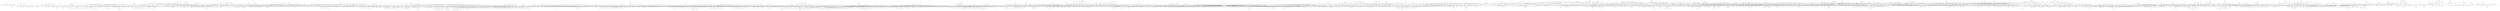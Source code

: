 strict graph  {
	4882	 [height=0.32,
		level=4,
		pos="15174.56,-10387.53",
		width=1.74];
	590	 [height=0.47,
		level=2,
		pos="14779.29,-9591.66",
		width=2.46];
	4882 -- 590;
	4008	 [height=0.47,
		level=2,
		pos="7107.89,-12187.53",
		width=2.06];
	3763	 [height=0.56,
		level=1,
		pos="8351.97,-10940.84",
		width=1.89];
	4008 -- 3763;
	5851	 [height=0.32,
		level=4,
		pos="15845.36,14225.49",
		width=0.72];
	3253	 [height=0.47,
		level=2,
		pos="15424.36,13503.34",
		width=2.03];
	5851 -- 3253;
	4955	 [height=0.56,
		level=1,
		pos="7489.53,-2385.26",
		width=2.42];
	1109	 [height=0.56,
		level=1,
		pos="5362.88,-2539.88",
		width=1.64];
	4955 -- 1109;
	2545	 [height=0.32,
		level=4,
		pos="7904.57,-2168.86",
		width=1.72];
	4955 -- 2545;
	1828	 [height=0.56,
		level=1,
		pos="-4742.64,-9851.41",
		width=2.42];
	5143	 [height=0.32,
		level=4,
		pos="-5321.38,-10622.24",
		width=1.32];
	1828 -- 5143;
	1025	 [height=0.47,
		level=2,
		pos="-5270.21,-8493.80",
		width=2.97];
	1828 -- 1025;
	3459	 [height=0.32,
		level=4,
		pos="-3461.82,-10442.94",
		width=0.90];
	1828 -- 3459;
	4273	 [height=0.32,
		level=4,
		pos="-3731.17,-10473.57",
		width=0.96];
	1828 -- 4273;
	3363	 [height=0.56,
		level=1,
		pos="-2936.70,-5542.50",
		width=3.32];
	1828 -- 3363;
	1681	 [height=0.40,
		level=3,
		pos="-3689.24,-8313.32",
		width=3.36];
	1828 -- 1681;
	3850	 [height=0.32,
		level=4,
		pos="-3096.97,-9652.54",
		width=2.11];
	1828 -- 3850;
	4613	 [height=0.40,
		level=3,
		pos="-4584.88,-8111.19",
		width=2.99];
	1828 -- 4613;
	1268	 [height=0.56,
		level=1,
		pos="-8917.94,-10842.23",
		width=2.33];
	1828 -- 1268;
	370	 [height=0.40,
		level=3,
		pos="-5773.34,-9339.08",
		width=1.32];
	1828 -- 370;
	3303	 [height=0.56,
		level=1,
		pos="-2891.85,-14460.49",
		width=3.31];
	1828 -- 3303;
	375	 [height=0.47,
		level=2,
		pos="-2935.84,-9510.21",
		width=1.78];
	1828 -- 375;
	4559	 [height=0.47,
		level=2,
		pos="-4653.80,-7947.89",
		width=1.26];
	1828 -- 4559;
	4731	 [height=0.40,
		level=3,
		pos="-5283.61,-7837.84",
		width=2.53];
	1828 -- 4731;
	3628	 [height=0.56,
		level=1,
		pos="-2771.46,-8632.19",
		width=2.65];
	1828 -- 3628;
	3980	 [height=0.32,
		level=4,
		pos="-4729.87,-11048.85",
		width=1.18];
	1828 -- 3980;
	4315	 [height=0.47,
		level=2,
		pos="-5627.70,-9759.94",
		width=1.56];
	1828 -- 4315;
	1070	 [height=0.56,
		level=1,
		pos="1283.27,-9841.55",
		width=4.35];
	1628	 [height=0.40,
		level=3,
		pos="2074.33,-9781.32",
		width=1.97];
	1070 -- 1628;
	1110	 [height=0.40,
		level=3,
		pos="-142.65,-11482.33",
		width=2.24];
	1070 -- 1110;
	1404	 [height=0.47,
		level=2,
		pos="-462.27,-11999.47",
		width=1.62];
	1070 -- 1404;
	534	 [height=0.40,
		level=3,
		pos="683.35,-11431.47",
		width=2.97];
	1070 -- 534;
	1070 -- 3763;
	3703	 [height=0.56,
		level=1,
		pos="-1947.50,-15728.92",
		width=3.31];
	1070 -- 3703;
	2710	 [height=0.40,
		level=3,
		pos="1793.69,-10720.71",
		width=2.46];
	1070 -- 2710;
	5693	 [height=0.40,
		level=3,
		pos="5.83,-10559.06",
		width=1.89];
	1070 -- 5693;
	3300	 [height=0.56,
		level=1,
		pos="-3301.06,-22410.30",
		width=2.72];
	2760	 [height=0.56,
		level=1,
		pos="-4147.09,-19908.51",
		width=3.11];
	3300 -- 2760;
	1803	 [height=0.32,
		level=4,
		pos="-4740.39,-22431.28",
		width=2.25];
	3300 -- 1803;
	910	 [height=0.40,
		level=3,
		pos="-3917.33,-23202.96",
		width=1.96];
	3300 -- 910;
	2342	 [height=0.32,
		level=4,
		pos="-3058.55,-22757.01",
		width=1.35];
	3300 -- 2342;
	56	 [height=0.40,
		level=3,
		pos="1244.67,-6283.92",
		width=1.86];
	2236	 [height=0.47,
		level=2,
		pos="1578.00,-6557.99",
		width=2.11];
	56 -- 2236;
	1653	 [height=0.32,
		level=4,
		pos="9143.11,-101.25",
		width=1.79];
	2199	 [height=0.56,
		level=1,
		pos="8806.76,-627.87",
		width=3.04];
	1653 -- 2199;
	2068	 [height=0.32,
		level=4,
		pos="-684.98,1755.83",
		width=2.18];
	3259	 [height=0.56,
		level=1,
		pos="-1386.63,1573.34",
		width=3.69];
	2068 -- 3259;
	4190	 [height=0.56,
		level=1,
		pos="10831.79,-5887.09",
		width=1.10];
	2349	 [height=0.40,
		level=3,
		pos="12058.46,-5751.74",
		width=1.54];
	4190 -- 2349;
	4394	 [height=0.47,
		level=2,
		pos="11504.64,-6914.52",
		width=1.51];
	4190 -- 4394;
	378	 [height=0.56,
		level=1,
		pos="9882.18,-7473.90",
		width=1.22];
	4190 -- 378;
	1899	 [height=0.59,
		level=1,
		pos="11527.99,-3295.11",
		width=1.89];
	4190 -- 1899;
	1533	 [height=0.47,
		level=2,
		pos="10144.32,-5964.36",
		width=1.42];
	4190 -- 1533;
	3967	 [height=0.40,
		level=3,
		pos="10662.18,-5285.68",
		width=1.35];
	4190 -- 3967;
	531	 [height=0.40,
		level=3,
		pos="-6669.94,-9868.26",
		width=3.26];
	2288	 [height=0.47,
		level=2,
		pos="-6602.93,-9289.84",
		width=2.44];
	531 -- 2288;
	1679	 [height=0.47,
		level=2,
		pos="3902.23,7736.61",
		width=1.18];
	4608	 [height=0.56,
		level=1,
		pos="2385.76,5268.95",
		width=1.54];
	1679 -- 4608;
	3111	 [height=0.40,
		level=3,
		pos="6449.30,-24734.95",
		width=1.86];
	1788	 [height=0.40,
		level=3,
		pos="6827.76,-24588.86",
		width=1.62];
	3111 -- 1788;
	845	 [height=0.40,
		level=3,
		pos="19265.59,-9530.67",
		width=2.68];
	5556	 [height=0.47,
		level=2,
		pos="19320.16,-9904.11",
		width=1.76];
	845 -- 5556;
	3953	 [height=0.32,
		level=4,
		pos="12022.58,8319.16",
		width=1.72];
	4448	 [height=0.56,
		level=1,
		pos="12762.21,7436.72",
		width=3.11];
	3953 -- 4448;
	2842	 [height=0.47,
		level=2,
		pos="1882.29,-3584.10",
		width=2.88];
	4829	 [height=0.56,
		level=1,
		pos="2030.90,-3049.46",
		width=3.68];
	2842 -- 4829;
	4462	 [height=0.40,
		level=3,
		pos="-8261.61,3803.10",
		width=2.96];
	5775	 [height=0.56,
		level=1,
		pos="-7301.67,5288.46",
		width=2.54];
	4462 -- 5775;
	1431	 [height=0.40,
		level=3,
		pos="14094.37,-14620.60",
		width=1.08];
	217	 [height=0.56,
		level=1,
		pos="14079.15,-15377.36",
		width=2.35];
	1431 -- 217;
	3415	 [height=0.47,
		level=2,
		pos="24234.78,10342.01",
		width=2.90];
	3143	 [height=0.56,
		level=1,
		pos="23622.59,9090.13",
		width=4.81];
	3415 -- 3143;
	3438	 [height=0.47,
		level=2,
		pos="25248.09,10773.63",
		width=2.12];
	3415 -- 3438;
	5718	 [height=0.47,
		level=2,
		pos="2295.22,8384.84",
		width=2.65];
	5718 -- 4608;
	2351	 [height=0.40,
		level=3,
		pos="2121.50,8915.18",
		width=2.04];
	5718 -- 2351;
	3736	 [height=0.47,
		level=2,
		pos="-5946.02,-3998.09",
		width=2.32];
	3732	 [height=0.40,
		level=3,
		pos="-5143.04,-4035.65",
		width=1.99];
	3736 -- 3732;
	4388	 [height=0.56,
		level=1,
		pos="-7005.87,-3930.39",
		width=1.54];
	3736 -- 4388;
	4255	 [height=0.40,
		level=3,
		pos="-5492.51,-4653.84",
		width=1.53];
	3736 -- 4255;
	2701	 [height=0.40,
		level=3,
		pos="-23058.10,-1391.24",
		width=2.15];
	2103	 [height=0.56,
		level=1,
		pos="-22987.53,-2076.61",
		width=2.79];
	2701 -- 2103;
	5282	 [height=0.40,
		level=3,
		pos="-8699.94,-9609.49",
		width=2.00];
	5282 -- 1268;
	3935	 [height=0.32,
		level=4,
		pos="-8990.08,-9227.45",
		width=1.85];
	5282 -- 3935;
	4130	 [height=0.32,
		level=4,
		pos="-5103.61,-10807.01",
		width=2.60];
	5499	 [height=0.47,
		level=2,
		pos="-5966.37,-10467.60",
		width=2.67];
	4130 -- 5499;
	2049	 [height=0.47,
		level=2,
		pos="4309.19,-793.02",
		width=2.81];
	4834	 [height=0.40,
		level=3,
		pos="3959.10,-889.16",
		width=1.00];
	2049 -- 4834;
	4236	 [height=0.56,
		level=1,
		pos="4823.05,-634.89",
		width=2.24];
	2049 -- 4236;
	3319	 [height=0.47,
		level=2,
		pos="15259.31,-4296.94",
		width=1.18];
	3868	 [height=0.32,
		level=4,
		pos="15318.70,-5504.65",
		width=1.79];
	3319 -- 3868;
	808	 [height=0.56,
		level=1,
		pos="13754.55,-4234.52",
		width=1.79];
	3319 -- 808;
	2628	 [height=0.47,
		level=2,
		pos="15974.22,-3955.59",
		width=1.24];
	3319 -- 2628;
	1801	 [height=0.40,
		level=3,
		pos="16062.19,-4811.51",
		width=0.89];
	3319 -- 1801;
	2809	 [height=0.32,
		level=4,
		pos="3931.84,-369.34",
		width=1.99];
	864	 [height=0.47,
		level=2,
		pos="3630.44,-357.37",
		width=2.90];
	2809 -- 864;
	5930	 [height=0.32,
		level=4,
		pos="3329.75,-3383.56",
		width=1.32];
	2556	 [height=0.56,
		level=1,
		pos="3501.13,-4295.22",
		width=2.56];
	5930 -- 2556;
	5762	 [height=0.47,
		level=2,
		pos="-12210.57,20607.72",
		width=2.31];
	600	 [height=0.47,
		level=2,
		pos="-11202.33,20699.38",
		width=3.00];
	5762 -- 600;
	927	 [height=0.40,
		level=3,
		pos="-12971.26,20599.35",
		width=1.44];
	5762 -- 927;
	2551	 [height=0.40,
		level=3,
		pos="6728.85,1194.13",
		width=1.42];
	1853	 [height=0.56,
		level=1,
		pos="5341.94,597.63",
		width=3.31];
	2551 -- 1853;
	3317	 [height=0.47,
		level=2,
		pos="203.74,-256.44",
		width=3.11];
	5607	 [height=0.56,
		level=1,
		pos="1719.58,-316.67",
		width=3.25];
	3317 -- 5607;
	4343	 [height=0.47,
		level=2,
		pos="-3288.88,-4555.67",
		width=2.25];
	5226	 [height=0.56,
		level=1,
		pos="-3142.91,-1716.64",
		width=1.51];
	4343 -- 5226;
	2285	 [height=0.56,
		level=1,
		pos="-1766.79,-1688.90",
		width=2.62];
	912	 [height=0.47,
		level=2,
		pos="-1860.79,-1234.87",
		width=2.56];
	2285 -- 912;
	4813	 [height=0.56,
		level=1,
		pos="47.99,-2729.38",
		width=1.75];
	2285 -- 4813;
	5500	 [height=0.32,
		level=4,
		pos="-1468.30,-1546.04",
		width=1.46];
	2285 -- 5500;
	2946	 [height=0.47,
		level=2,
		pos="-120.11,195.18",
		width=2.62];
	2946 -- 5607;
	937	 [height=0.40,
		level=3,
		pos="-22619.14,-13473.98",
		width=2.18];
	14	 [height=0.47,
		level=2,
		pos="-22020.26,-13697.45",
		width=2.90];
	937 -- 14;
	2166	 [height=0.47,
		level=2,
		pos="9025.31,6085.70",
		width=3.04];
	3932	 [height=0.40,
		level=3,
		pos="8975.75,6640.42",
		width=2.71];
	2166 -- 3932;
	3246	 [height=0.47,
		level=2,
		pos="7703.69,4615.85",
		width=2.32];
	2166 -- 3246;
	2163	 [height=0.32,
		level=4,
		pos="9834.94,6330.61",
		width=1.67];
	2166 -- 2163;
	1457	 [height=0.40,
		level=3,
		pos="2483.52,-22450.20",
		width=2.47];
	626	 [height=0.47,
		level=2,
		pos="3140.39,-21792.47",
		width=0.97];
	1457 -- 626;
	4391	 [height=0.47,
		level=2,
		pos="3504.97,8290.80",
		width=2.15];
	4391 -- 4608;
	1900	 [height=0.40,
		level=3,
		pos="-12530.34,-248.23",
		width=3.25];
	1891	 [height=0.56,
		level=1,
		pos="-14606.02,1537.11",
		width=3.31];
	1900 -- 1891;
	2892	 [height=0.40,
		level=3,
		pos="-16206.82,8138.90",
		width=2.60];
	4860	 [height=0.56,
		level=1,
		pos="-15291.94,9395.94",
		width=1.68];
	2892 -- 4860;
	467	 [height=0.40,
		level=3,
		pos="-5637.86,20429.89",
		width=3.62];
	3170	 [height=0.56,
		level=1,
		pos="-5071.04,21987.78",
		width=4.11];
	467 -- 3170;
	4657	 [height=0.40,
		level=3,
		pos="-14229.65,15878.22",
		width=3.43];
	2116	 [height=0.56,
		level=1,
		pos="-14885.52,16311.75",
		width=3.74];
	4657 -- 2116;
	1348	 [height=0.47,
		level=2,
		pos="24001.62,-6155.01",
		width=2.01];
	954	 [height=0.47,
		level=2,
		pos="24905.02,-6429.71",
		width=1.78];
	1348 -- 954;
	3052	 [height=0.47,
		level=2,
		pos="23260.10,-5800.17",
		width=0.97];
	1348 -- 3052;
	2670	 [height=0.40,
		level=3,
		pos="17082.90,-9748.08",
		width=1.21];
	1204	 [height=0.40,
		level=3,
		pos="17678.93,-10096.89",
		width=1.60];
	2670 -- 1204;
	4068	 [height=0.56,
		level=1,
		pos="16517.85,-8153.10",
		width=3.35];
	2670 -- 4068;
	1436	 [height=0.40,
		level=3,
		pos="17411.24,-10165.96",
		width=1.78];
	2670 -- 1436;
	2307	 [height=0.32,
		level=4,
		pos="-6848.30,10453.41",
		width=1.49];
	2006	 [height=0.56,
		level=1,
		pos="-6088.59,11450.46",
		width=3.21];
	2307 -- 2006;
	2841	 [height=0.47,
		level=2,
		pos="8519.62,8110.85",
		width=2.69];
	2535	 [height=0.56,
		level=1,
		pos="8529.88,9582.34",
		width=3.39];
	2841 -- 2535;
	2410	 [height=0.40,
		level=3,
		pos="-16479.67,-14534.37",
		width=1.21];
	5087	 [height=0.56,
		level=1,
		pos="-15658.24,-14147.91",
		width=1.78];
	2410 -- 5087;
	2062	 [height=0.40,
		level=3,
		pos="22252.54,13228.09",
		width=2.25];
	3963	 [height=0.56,
		level=1,
		pos="22300.51,12761.36",
		width=2.49];
	2062 -- 3963;
	1687	 [height=0.40,
		level=3,
		pos="1975.21,13101.89",
		width=1.43];
	2128	 [height=0.56,
		level=1,
		pos="1142.14,11884.60",
		width=2.62];
	1687 -- 2128;
	2397	 [height=0.40,
		level=3,
		pos="2677.83,13952.72",
		width=2.32];
	893	 [height=0.56,
		level=1,
		pos="3874.01,13804.23",
		width=1.33];
	2397 -- 893;
	3441	 [height=0.47,
		level=2,
		pos="-13258.08,-9942.27",
		width=1.92];
	770	 [height=0.56,
		level=1,
		pos="-12821.03,-9474.82",
		width=2.38];
	3441 -- 770;
	1568	 [height=0.32,
		level=4,
		pos="-3599.39,6240.37",
		width=0.99];
	5657	 [height=0.56,
		level=1,
		pos="-3397.62,5613.02",
		width=2.62];
	1568 -- 5657;
	5505	 [height=0.40,
		level=3,
		pos="-11640.76,-5916.05",
		width=1.14];
	1864	 [height=0.47,
		level=2,
		pos="-11344.00,-6624.69",
		width=1.32];
	5505 -- 1864;
	2124	 [height=0.40,
		level=3,
		pos="8654.36,1891.08",
		width=2.32];
	2436	 [height=0.40,
		level=3,
		pos="7933.10,2230.62",
		width=2.07];
	2124 -- 2436;
	2135	 [height=0.40,
		level=3,
		pos="8621.03,2748.22",
		width=2.53];
	2124 -- 2135;
	773	 [height=0.56,
		level=1,
		pos="7078.64,504.26",
		width=1.68];
	2124 -- 773;
	3379	 [height=0.40,
		level=3,
		pos="-8186.82,7430.68",
		width=1.92];
	4307	 [height=0.32,
		level=4,
		pos="-8052.62,7735.05",
		width=1.46];
	3379 -- 4307;
	2729	 [height=0.56,
		level=1,
		pos="-9197.71,7147.03",
		width=1.57];
	3379 -- 2729;
	661	 [height=0.32,
		level=4,
		pos="29125.59,-767.85",
		width=1.49];
	1485	 [height=0.56,
		level=1,
		pos="28316.79,-1646.12",
		width=4.04];
	661 -- 1485;
	3152	 [height=0.40,
		level=3,
		pos="-4393.01,19206.22",
		width=1.60];
	325	 [height=0.56,
		level=1,
		pos="-3239.69,19586.31",
		width=4.58];
	3152 -- 325;
	2678	 [height=0.32,
		level=4,
		pos="3207.26,5748.64",
		width=2.00];
	2678 -- 4608;
	783	 [height=0.32,
		level=4,
		pos="-4621.70,-6431.13",
		width=1.31];
	1501	 [height=0.47,
		level=2,
		pos="-4802.57,-6441.73",
		width=2.57];
	783 -- 1501;
	1663	 [height=0.47,
		level=2,
		pos="20588.49,-12902.35",
		width=2.89];
	5314	 [height=0.47,
		level=2,
		pos="21057.49,-13658.36",
		width=3.29];
	1663 -- 5314;
	5102	 [height=0.47,
		level=2,
		pos="20068.12,-11767.81",
		width=1.93];
	1663 -- 5102;
	1846	 [height=0.40,
		level=3,
		pos="-5515.53,-1302.06",
		width=1.64];
	3314	 [height=0.56,
		level=1,
		pos="-6631.03,-216.42",
		width=2.89];
	1846 -- 3314;
	136	 [height=0.32,
		level=4,
		pos="17805.97,-644.59",
		width=1.94];
	5549	 [height=0.47,
		level=2,
		pos="19189.15,-1048.23",
		width=2.75];
	136 -- 5549;
	593	 [height=0.56,
		level=1,
		pos="-804.63,-8907.81",
		width=1.99];
	1057	 [height=0.40,
		level=3,
		pos="-1137.19,-9667.83",
		width=1.56];
	593 -- 1057;
	1220	 [height=0.59,
		level=1,
		pos="1248.50,-9013.09",
		width=3.44];
	593 -- 1220;
	3091	 [height=0.32,
		level=4,
		pos="-483.19,-8578.06",
		width=2.28];
	593 -- 3091;
	1315	 [height=0.47,
		level=2,
		pos="-2036.96,-8835.98",
		width=2.71];
	593 -- 1315;
	3710	 [height=0.40,
		level=3,
		pos="-1143.26,-8356.60",
		width=3.21];
	593 -- 3710;
	1670	 [height=0.47,
		level=2,
		pos="-4076.81,-4645.07",
		width=1.17];
	4077	 [height=0.40,
		level=3,
		pos="-3887.40,-4216.87",
		width=0.61];
	1670 -- 4077;
	1736	 [height=0.47,
		level=2,
		pos="-4577.09,-5027.22",
		width=1.24];
	1670 -- 1736;
	1065	 [height=0.32,
		level=4,
		pos="-4094.96,-4878.30",
		width=1.38];
	1670 -- 1065;
	2805	 [height=0.32,
		level=4,
		pos="-10811.15,6538.23",
		width=1.47];
	2122	 [height=0.47,
		level=2,
		pos="-10753.15,6000.55",
		width=2.69];
	2805 -- 2122;
	3635	 [height=0.32,
		level=4,
		pos="-5780.49,11547.05",
		width=1.42];
	392	 [height=0.47,
		level=2,
		pos="-5886.86,11851.98",
		width=1.90];
	3635 -- 392;
	2848	 [height=0.40,
		level=3,
		pos="11850.80,7827.53",
		width=1.69];
	2848 -- 4448;
	3139	 [height=0.56,
		level=1,
		pos="3869.26,1091.64",
		width=1.57];
	4292	 [height=0.47,
		level=2,
		pos="6379.92,2573.92",
		width=1.43];
	3139 -- 4292;
	3139 -- 5607;
	3139 -- 4448;
	5277	 [height=0.47,
		level=2,
		pos="10388.33,1163.33",
		width=3.31];
	2418	 [height=0.47,
		level=2,
		pos="10750.40,816.26",
		width=2.72];
	5277 -- 2418;
	4453	 [height=0.47,
		level=2,
		pos="9033.22,1509.22",
		width=1.67];
	5277 -- 4453;
	2501	 [height=0.40,
		level=3,
		pos="-6047.73,-7381.04",
		width=2.19];
	4368	 [height=0.56,
		level=1,
		pos="-6198.15,-8089.75",
		width=2.42];
	2501 -- 4368;
	4184	 [height=0.47,
		level=2,
		pos="19425.03,6063.00",
		width=3.36];
	3568	 [height=0.56,
		level=1,
		pos="20347.93,5895.92",
		width=3.11];
	4184 -- 3568;
	801	 [height=0.32,
		level=4,
		pos="-13075.83,-1761.88",
		width=0.86];
	2061	 [height=0.56,
		level=1,
		pos="-12289.75,-1434.79",
		width=0.61];
	801 -- 2061;
	3497	 [height=0.47,
		level=2,
		pos="-4511.30,4576.57",
		width=2.22];
	4377	 [height=0.56,
		level=1,
		pos="-4752.96,3592.76",
		width=3.60];
	3497 -- 4377;
	1290	 [height=0.40,
		level=3,
		pos="-18458.46,438.92",
		width=2.21];
	4937	 [height=0.47,
		level=2,
		pos="-17496.96,239.48",
		width=2.86];
	1290 -- 4937;
	3041	 [height=0.32,
		level=4,
		pos="2262.08,27393.51",
		width=1.79];
	3901	 [height=0.40,
		level=3,
		pos="1864.32,26963.51",
		width=1.88];
	3041 -- 3901;
	140	 [height=0.56,
		level=1,
		pos="-1061.73,250.36",
		width=5.28];
	5869	 [height=0.40,
		level=3,
		pos="-926.97,-40.30",
		width=2.53];
	140 -- 5869;
	140 -- 5607;
	1149	 [height=0.40,
		level=3,
		pos="-408.11,299.77",
		width=2.83];
	140 -- 1149;
	5560	 [height=0.40,
		level=3,
		pos="-760.64,665.35",
		width=2.81];
	140 -- 5560;
	779	 [height=0.40,
		level=3,
		pos="-1853.52,5629.70",
		width=1.31];
	2491	 [height=0.47,
		level=2,
		pos="-1782.09,5006.26",
		width=4.06];
	779 -- 2491;
	602	 [height=0.32,
		level=4,
		pos="-1542.45,-10050.92",
		width=0.47];
	5480	 [height=0.56,
		level=1,
		pos="-1663.31,-10447.80",
		width=1.58];
	602 -- 5480;
	417	 [height=0.47,
		level=2,
		pos="-2685.78,3258.45",
		width=1.12];
	417 -- 3259;
	2853	 [height=0.40,
		level=3,
		pos="2055.21,-10401.29",
		width=2.99];
	2853 -- 2710;
	4569	 [height=0.32,
		level=4,
		pos="732.77,-13635.08",
		width=0.40];
	5063	 [height=0.47,
		level=2,
		pos="1007.24,-13215.99",
		width=1.18];
	4569 -- 5063;
	4172	 [height=0.32,
		level=4,
		pos="3312.39,19590.76",
		width=2.28];
	5416	 [height=0.47,
		level=2,
		pos="3619.95,19209.21",
		width=2.56];
	4172 -- 5416;
	3188	 [height=0.40,
		level=3,
		pos="9471.51,2908.95",
		width=2.39];
	352	 [height=0.56,
		level=1,
		pos="9832.62,2600.86",
		width=2.56];
	3188 -- 352;
	2832	 [height=0.56,
		level=1,
		pos="-4726.57,17153.11",
		width=3.79];
	5166	 [height=0.56,
		level=1,
		pos="-2299.53,15806.76",
		width=3.96];
	2832 -- 5166;
	1421	 [height=0.47,
		level=2,
		pos="-5501.83,17991.25",
		width=3.58];
	2832 -- 1421;
	3851	 [height=0.40,
		level=3,
		pos="-4576.77,18345.52",
		width=1.79];
	2832 -- 3851;
	3347	 [height=0.40,
		level=3,
		pos="-3742.81,17939.04",
		width=1.62];
	2832 -- 3347;
	5232	 [height=0.40,
		level=3,
		pos="-4657.20,16867.77",
		width=3.93];
	2832 -- 5232;
	5269	 [height=0.40,
		level=3,
		pos="-457.90,-2867.18",
		width=1.82];
	4964	 [height=0.40,
		level=3,
		pos="-842.93,-2664.13",
		width=1.88];
	5269 -- 4964;
	5269 -- 4813;
	2039	 [height=0.40,
		level=3,
		pos="11725.97,7265.71",
		width=0.38];
	2039 -- 4448;
	1865	 [height=0.32,
		level=4,
		pos="28774.41,-2691.34",
		width=0.42];
	1865 -- 1485;
	3694	 [height=0.40,
		level=3,
		pos="-11382.79,5918.15",
		width=3.62];
	3694 -- 2122;
	2192	 [height=0.40,
		level=3,
		pos="-9028.68,4354.42",
		width=2.72];
	5800	 [height=0.47,
		level=2,
		pos="-8266.26,4277.32",
		width=2.06];
	2192 -- 5800;
	4690	 [height=0.40,
		level=3,
		pos="-8277.26,-15162.99",
		width=1.04];
	4505	 [height=0.56,
		level=1,
		pos="-6147.66,-15763.67",
		width=1.33];
	4690 -- 4505;
	1887	 [height=0.40,
		level=3,
		pos="-561.56,-15977.71",
		width=2.04];
	1347	 [height=0.56,
		level=1,
		pos="84.86,-15774.53",
		width=0.89];
	1887 -- 1347;
	1513	 [height=0.56,
		level=1,
		pos="10702.13,-14388.33",
		width=2.10];
	712	 [height=0.47,
		level=2,
		pos="9465.22,-14799.61",
		width=2.03];
	1513 -- 712;
	1513 -- 3763;
	2659	 [height=0.56,
		level=1,
		pos="11656.77,-15818.09",
		width=1.50];
	1513 -- 2659;
	4481	 [height=0.56,
		level=1,
		pos="9362.12,-17570.96",
		width=1.99];
	1513 -- 4481;
	2927	 [height=0.56,
		level=1,
		pos="2468.92,-18373.88",
		width=1.43];
	5138	 [height=0.59,
		level=1,
		pos="1818.27,-17227.19",
		width=1.50];
	2927 -- 5138;
	1897	 [height=0.32,
		level=4,
		pos="3640.62,-18890.69",
		width=0.99];
	2927 -- 1897;
	3122	 [height=0.47,
		level=2,
		pos="6769.22,-23351.12",
		width=3.07];
	3950	 [height=0.40,
		level=3,
		pos="6405.72,-22878.57",
		width=1.58];
	3122 -- 3950;
	1875	 [height=0.47,
		level=2,
		pos="7355.99,-22094.99",
		width=1.03];
	3122 -- 1875;
	3122 -- 1788;
	5633	 [height=0.47,
		level=2,
		pos="5801.63,-23934.71",
		width=2.31];
	3122 -- 5633;
	5729	 [height=0.40,
		level=3,
		pos="14838.05,16540.81",
		width=2.99];
	2613	 [height=0.56,
		level=1,
		pos="14069.30,15732.60",
		width=3.60];
	5729 -- 2613;
	3646	 [height=0.40,
		level=3,
		pos="-3146.95,13511.51",
		width=2.68];
	1299	 [height=0.40,
		level=3,
		pos="-3674.93,13978.41",
		width=2.43];
	3646 -- 1299;
	3458	 [height=0.40,
		level=3,
		pos="2953.42,968.29",
		width=3.68];
	2092	 [height=0.56,
		level=1,
		pos="3140.86,1363.67",
		width=2.31];
	3458 -- 2092;
	2358	 [height=0.40,
		level=3,
		pos="-13624.07,-9326.40",
		width=1.21];
	2358 -- 770;
	456	 [height=0.32,
		level=4,
		pos="-11703.46,-2378.51",
		width=1.65];
	456 -- 2061;
	1434	 [height=0.32,
		level=4,
		pos="-20055.30,9449.60",
		width=1.10];
	3688	 [height=0.56,
		level=1,
		pos="-20995.33,9110.58",
		width=2.21];
	1434 -- 3688;
	4681	 [height=0.40,
		level=3,
		pos="-2704.54,733.35",
		width=2.69];
	4681 -- 3259;
	3670	 [height=0.32,
		level=4,
		pos="-11282.55,18920.25",
		width=1.38];
	4444	 [height=0.47,
		level=2,
		pos="-11014.87,18982.17",
		width=1.46];
	3670 -- 4444;
	1346	 [height=0.32,
		level=4,
		pos="4543.31,-1138.02",
		width=1.97];
	1346 -- 4236;
	4776	 [height=0.40,
		level=3,
		pos="-18901.64,16534.16",
		width=1.44];
	4978	 [height=0.47,
		level=2,
		pos="-19224.68,16124.20",
		width=0.62];
	4776 -- 4978;
	5197	 [height=0.32,
		level=4,
		pos="2197.32,-3201.56",
		width=2.11];
	5197 -- 4829;
	215	 [height=0.32,
		level=4,
		pos="-1077.23,-2565.14",
		width=1.06];
	215 -- 4964;
	4434	 [height=0.40,
		level=3,
		pos="-4194.80,12702.29",
		width=0.44];
	4820	 [height=0.56,
		level=1,
		pos="-3940.25,12552.41",
		width=0.61];
	4434 -- 4820;
	5820	 [height=0.40,
		level=3,
		pos="15004.47,-41.58",
		width=0.93];
	2854	 [height=0.47,
		level=2,
		pos="15128.55,895.13",
		width=2.25];
	5820 -- 2854;
	4954	 [height=0.40,
		level=3,
		pos="8319.68,-23939.97",
		width=2.40];
	5034	 [height=0.40,
		level=3,
		pos="7997.18,-24128.70",
		width=2.00];
	4954 -- 5034;
	1385	 [height=0.47,
		level=2,
		pos="-10382.42,-940.90",
		width=1.24];
	2691	 [height=0.56,
		level=1,
		pos="-10268.20,-2249.21",
		width=2.93];
	1385 -- 2691;
	3166	 [height=0.40,
		level=3,
		pos="1098.88,5884.02",
		width=0.67];
	3166 -- 4608;
	5909	 [height=0.40,
		level=3,
		pos="4414.40,853.97",
		width=3.32];
	515	 [height=0.32,
		level=4,
		pos="4739.76,948.17",
		width=1.53];
	5909 -- 515;
	5909 -- 5607;
	5235	 [height=0.47,
		level=2,
		pos="35.70,2553.01",
		width=1.76];
	1963	 [height=0.56,
		level=1,
		pos="513.61,603.79",
		width=3.00];
	5235 -- 1963;
	668	 [height=0.32,
		level=4,
		pos="3577.35,18013.78",
		width=1.76];
	5391	 [height=0.56,
		level=1,
		pos="2173.03,17809.14",
		width=4.79];
	668 -- 5391;
	1492	 [height=0.40,
		level=3,
		pos="-1832.48,-3911.24",
		width=3.79];
	1492 -- 5226;
	2948	 [height=0.56,
		level=1,
		pos="1490.62,2027.67",
		width=5.32];
	2266	 [height=0.56,
		level=1,
		pos="3542.65,3714.35",
		width=4.60];
	2948 -- 2266;
	3334	 [height=0.40,
		level=3,
		pos="2276.50,3095.68",
		width=2.38];
	2948 -- 3334;
	2948 -- 5607;
	1785	 [height=0.40,
		level=3,
		pos="2113.83,1897.68",
		width=2.74];
	2948 -- 1785;
	4600	 [height=0.47,
		level=2,
		pos="2497.45,2119.50",
		width=3.10];
	2948 -- 4600;
	3791	 [height=0.32,
		level=4,
		pos="1981.23,2812.80",
		width=1.96];
	2948 -- 3791;
	3701	 [height=0.47,
		level=2,
		pos="-10205.45,-8208.42",
		width=3.25];
	526	 [height=0.32,
		level=4,
		pos="-9730.36,-8450.12",
		width=1.01];
	3701 -- 526;
	1077	 [height=0.47,
		level=2,
		pos="-9906.97,-7826.54",
		width=3.26];
	3701 -- 1077;
	2808	 [height=0.32,
		level=4,
		pos="15330.44,-8748.70",
		width=2.14];
	2808 -- 4068;
	368	 [height=0.32,
		level=4,
		pos="-13212.99,14382.34",
		width=1.79];
	2034	 [height=0.47,
		level=2,
		pos="-14195.35,14058.15",
		width=4.04];
	368 -- 2034;
	1894	 [height=0.32,
		level=4,
		pos="20955.75,4597.14",
		width=1.79];
	1894 -- 3568;
	3720	 [height=0.40,
		level=3,
		pos="-4433.65,-3222.32",
		width=2.62];
	2478	 [height=0.56,
		level=1,
		pos="-4430.67,-2472.15",
		width=3.76];
	3720 -- 2478;
	1383	 [height=0.40,
		level=3,
		pos="13407.33,-12586.12",
		width=1.43];
	780	 [height=0.40,
		level=3,
		pos="12640.84,-12533.40",
		width=0.76];
	1383 -- 780;
	474	 [height=0.40,
		level=3,
		pos="-17261.20,5017.79",
		width=1.57];
	4518	 [height=0.32,
		level=4,
		pos="-17247.21,4884.66",
		width=2.07];
	474 -- 4518;
	1740	 [height=0.47,
		level=2,
		pos="-17732.56,5828.33",
		width=2.50];
	474 -- 1740;
	2110	 [height=0.47,
		level=2,
		pos="-674.73,21419.26",
		width=0.76];
	3864	 [height=0.56,
		level=1,
		pos="-1755.69,22376.80",
		width=3.69];
	2110 -- 3864;
	3461	 [height=0.40,
		level=3,
		pos="-312.48,21425.14",
		width=0.54];
	2110 -- 3461;
	5932	 [height=0.32,
		level=4,
		pos="-441.52,-2650.50",
		width=0.72];
	5932 -- 4813;
	2459	 [height=0.40,
		level=3,
		pos="6831.73,-6849.95",
		width=2.38];
	344	 [height=0.47,
		level=2,
		pos="6108.32,-7101.48",
		width=1.03];
	2459 -- 344;
	3200	 [height=0.32,
		level=4,
		pos="5906.64,14646.54",
		width=1.40];
	3569	 [height=0.32,
		level=4,
		pos="5529.82,15348.29",
		width=1.85];
	3200 -- 3569;
	372	 [height=0.32,
		level=4,
		pos="28832.50,-9843.16",
		width=2.68];
	2281	 [height=0.47,
		level=2,
		pos="28238.33,-9410.45",
		width=3.46];
	372 -- 2281;
	2168	 [height=0.56,
		level=1,
		pos="43.32,6069.96",
		width=3.35];
	4062	 [height=0.47,
		level=2,
		pos="-1032.75,7079.86",
		width=2.72];
	2168 -- 4062;
	854	 [height=0.47,
		level=2,
		pos="-25.34,7015.00",
		width=0.99];
	2168 -- 854;
	4864	 [height=0.40,
		level=3,
		pos="496.08,4585.93",
		width=1.64];
	2168 -- 4864;
	1141	 [height=0.47,
		level=2,
		pos="-547.59,6321.37",
		width=3.06];
	2168 -- 1141;
	2168 -- 1963;
	1738	 [height=0.40,
		level=3,
		pos="-22142.90,3463.12",
		width=1.93];
	3309	 [height=0.40,
		level=3,
		pos="-21875.32,2911.66",
		width=3.81];
	1738 -- 3309;
	5263	 [height=0.32,
		level=4,
		pos="4290.33,-3280.75",
		width=1.78];
	5263 -- 2556;
	3071	 [height=0.32,
		level=4,
		pos="-869.47,-4449.55",
		width=1.83];
	3938	 [height=0.56,
		level=1,
		pos="-835.33,-3830.28",
		width=3.89];
	3071 -- 3938;
	5441	 [height=0.32,
		level=4,
		pos="-23634.40,-174.17",
		width=1.92];
	677	 [height=0.56,
		level=1,
		pos="-23878.33,-2.87",
		width=2.90];
	5441 -- 677;
	965	 [height=0.47,
		level=2,
		pos="-5568.38,1296.52",
		width=2.06];
	5083	 [height=0.40,
		level=3,
		pos="-5352.86,1612.14",
		width=3.32];
	965 -- 5083;
	965 -- 3314;
	5411	 [height=0.32,
		level=4,
		pos="-92.49,11781.72",
		width=0.74];
	5411 -- 2128;
	409	 [height=0.47,
		level=2,
		pos="5642.20,-3384.61",
		width=4.44];
	409 -- 2556;
	5334	 [height=0.40,
		level=3,
		pos="-7227.74,-8689.02",
		width=0.90];
	3255	 [height=0.40,
		level=3,
		pos="-6542.31,-8711.74",
		width=1.89];
	5334 -- 3255;
	2867	 [height=0.47,
		level=2,
		pos="-7917.55,-8689.07",
		width=1.58];
	5334 -- 2867;
	705	 [height=0.40,
		level=3,
		pos="-7431.42,-8951.92",
		width=2.29];
	5334 -- 705;
	1541	 [height=0.32,
		level=4,
		pos="-12070.98,-3540.02",
		width=1.71];
	150	 [height=0.56,
		level=1,
		pos="-12454.55,-3567.20",
		width=2.06];
	1541 -- 150;
	3225	 [height=0.32,
		level=4,
		pos="5034.32,20381.84",
		width=1.26];
	4101	 [height=0.56,
		level=1,
		pos="5343.74,20152.41",
		width=3.67];
	3225 -- 4101;
	4611	 [height=0.40,
		level=3,
		pos="-16150.21,8559.19",
		width=0.39];
	4611 -- 4860;
	2987	 [height=0.40,
		level=3,
		pos="-1314.78,-809.01",
		width=3.11];
	5118	 [height=0.56,
		level=1,
		pos="-1156.29,-986.44",
		width=4.11];
	2987 -- 5118;
	1142	 [height=0.56,
		level=1,
		pos="28739.52,-6576.75",
		width=2.40];
	1904	 [height=0.32,
		level=4,
		pos="29731.27,-6803.76",
		width=1.82];
	1142 -- 1904;
	3020	 [height=0.47,
		level=2,
		pos="30073.39,-7299.02",
		width=2.03];
	1142 -- 3020;
	2820	 [height=0.40,
		level=3,
		pos="29035.44,-7782.32",
		width=4.42];
	1142 -- 2820;
	1401	 [height=0.32,
		level=4,
		pos="28216.33,-7790.23",
		width=0.79];
	1142 -- 1401;
	2076	 [height=0.32,
		level=4,
		pos="27912.34,-6104.37",
		width=1.72];
	1142 -- 2076;
	4250	 [height=0.56,
		level=1,
		pos="26019.86,-7922.90",
		width=4.39];
	1142 -- 4250;
	4476	 [height=0.47,
		level=2,
		pos="28425.10,-5517.94",
		width=1.76];
	1142 -- 4476;
	5272	 [height=0.40,
		level=3,
		pos="27475.04,-6450.48",
		width=1.93];
	1142 -- 5272;
	2587	 [height=0.32,
		level=4,
		pos="29011.68,-5807.99",
		width=0.61];
	1142 -- 2587;
	4021	 [height=0.47,
		level=2,
		pos="29823.95,-5999.25",
		width=1.24];
	1142 -- 4021;
	2720	 [height=0.47,
		level=2,
		pos="19937.72,2931.61",
		width=3.74];
	5444	 [height=0.56,
		level=1,
		pos="19157.79,3853.74",
		width=3.24];
	2720 -- 5444;
	715	 [height=0.32,
		level=4,
		pos="13328.84,-9483.66",
		width=0.78];
	5468	 [height=0.40,
		level=3,
		pos="12333.53,-10332.46",
		width=1.44];
	715 -- 5468;
	57	 [height=0.32,
		level=4,
		pos="3986.39,-13635.17",
		width=1.24];
	1245	 [height=0.56,
		level=1,
		pos="2327.34,-12652.76",
		width=1.38];
	57 -- 1245;
	2441	 [height=0.47,
		level=2,
		pos="15521.64,5718.76",
		width=2.17];
	1748	 [height=0.56,
		level=1,
		pos="14376.49,5313.59",
		width=3.42];
	2441 -- 1748;
	2002	 [height=0.59,
		level=1,
		pos="-5058.50,20242.08",
		width=2.01];
	2002 -- 3170;
	2002 -- 325;
	1325	 [height=0.47,
		level=2,
		pos="5904.18,-4811.72",
		width=3.00];
	1325 -- 2556;
	5773	 [height=0.40,
		level=3,
		pos="3588.09,-2339.06",
		width=1.04];
	5121	 [height=0.56,
		level=1,
		pos="4781.09,-1963.69",
		width=1.86];
	5773 -- 5121;
	2733	 [height=0.40,
		level=3,
		pos="24461.74,9413.43",
		width=3.50];
	3143 -- 2733;
	2586	 [height=0.47,
		level=2,
		pos="22242.69,8783.22",
		width=3.54];
	3143 -- 2586;
	2886	 [height=0.40,
		level=3,
		pos="22726.13,10039.23",
		width=2.72];
	3143 -- 2886;
	5495	 [height=0.59,
		level=1,
		pos="23374.72,7135.48",
		width=4.72];
	3143 -- 5495;
	5112	 [height=0.47,
		level=2,
		pos="24489.68,8368.65",
		width=3.19];
	3143 -- 5112;
	5424	 [height=0.47,
		level=2,
		pos="-10485.98,15702.10",
		width=1.90];
	3447	 [height=0.47,
		level=2,
		pos="-9653.61,15985.48",
		width=1.08];
	5424 -- 3447;
	5900	 [height=0.40,
		level=3,
		pos="20560.10,-3597.45",
		width=1.10];
	423	 [height=0.56,
		level=1,
		pos="20316.88,-3138.94",
		width=4.14];
	5900 -- 423;
	907	 [height=0.40,
		level=3,
		pos="21341.68,-4192.90",
		width=1.54];
	5900 -- 907;
	1090	 [height=0.40,
		level=3,
		pos="701.96,-13906.44",
		width=1.17];
	5063 -- 1090;
	5063 -- 1245;
	4683	 [height=0.32,
		level=4,
		pos="6738.80,3986.55",
		width=1.22];
	2538	 [height=0.47,
		level=2,
		pos="7102.18,4049.25",
		width=2.22];
	4683 -- 2538;
	2874	 [height=0.40,
		level=3,
		pos="-16557.61,-16390.96",
		width=1.29];
	5403	 [height=0.56,
		level=1,
		pos="-17782.57,-15954.03",
		width=2.33];
	2874 -- 5403;
	3968	 [height=0.40,
		level=3,
		pos="12001.62,-2467.82",
		width=2.25];
	3271	 [height=0.32,
		level=4,
		pos="12473.14,-2751.89",
		width=1.58];
	3968 -- 3271;
	1696	 [height=0.56,
		level=1,
		pos="10441.08,-3195.12",
		width=2.69];
	3968 -- 1696;
	1458	 [height=0.32,
		level=4,
		pos="12647.23,-2157.88",
		width=2.03];
	3968 -- 1458;
	886	 [height=0.32,
		level=4,
		pos="13345.73,-6004.20",
		width=2.04];
	2230	 [height=0.56,
		level=1,
		pos="12990.21,-7293.24",
		width=1.57];
	886 -- 2230;
	5651	 [height=0.47,
		level=2,
		pos="-5618.68,-3595.84",
		width=2.82];
	2187	 [height=0.56,
		level=1,
		pos="-5911.90,-3730.42",
		width=1.72];
	5651 -- 2187;
	1750	 [height=0.47,
		level=2,
		pos="-1083.03,-4678.93",
		width=1.90];
	1750 -- 3938;
	1944	 [height=0.40,
		level=3,
		pos="-12593.15,1219.51",
		width=0.74];
	1561	 [height=0.40,
		level=3,
		pos="-13029.15,1181.37",
		width=1.19];
	1944 -- 1561;
	5856	 [height=0.40,
		level=3,
		pos="-7090.42,-18740.97",
		width=1.89];
	5255	 [height=0.40,
		level=3,
		pos="-7032.28,-17945.94",
		width=1.33];
	5856 -- 5255;
	2906	 [height=0.40,
		level=3,
		pos="-7318.19,-19307.94",
		width=0.79];
	5856 -- 2906;
	3804	 [height=0.56,
		level=1,
		pos="-16636.28,17967.09",
		width=3.17];
	4510	 [height=0.47,
		level=2,
		pos="-16755.57,18797.47",
		width=2.57];
	3804 -- 4510;
	3804 -- 2116;
	3180	 [height=0.32,
		level=4,
		pos="-16928.17,17672.50",
		width=1.94];
	3804 -- 3180;
	1482	 [height=0.56,
		level=1,
		pos="16673.17,2745.88",
		width=0.71];
	4326	 [height=0.32,
		level=4,
		pos="16797.52,2355.85",
		width=1.17];
	1482 -- 4326;
	4751	 [height=0.40,
		level=3,
		pos="17088.90,3081.91",
		width=1.53];
	1482 -- 4751;
	3298	 [height=0.40,
		level=3,
		pos="16357.42,3567.54",
		width=0.94];
	1482 -- 3298;
	5213	 [height=0.56,
		level=1,
		pos="15628.19,1483.86",
		width=2.07];
	1482 -- 5213;
	4264	 [height=0.32,
		level=4,
		pos="15669.25,3077.17",
		width=0.90];
	1482 -- 4264;
	386	 [height=0.40,
		level=3,
		pos="-7463.39,-19859.01",
		width=1.62];
	386 -- 2906;
	2371	 [height=0.56,
		level=1,
		pos="11438.56,11500.19",
		width=3.32];
	5621	 [height=0.32,
		level=4,
		pos="12655.14,11099.18",
		width=2.50];
	2371 -- 5621;
	5798	 [height=0.40,
		level=3,
		pos="10592.43,11473.18",
		width=2.04];
	2371 -- 5798;
	2127	 [height=0.32,
		level=4,
		pos="11584.94,12120.04",
		width=1.32];
	2371 -- 2127;
	894	 [height=0.40,
		level=3,
		pos="12335.35,11925.07",
		width=1.72];
	2371 -- 894;
	5163	 [height=0.40,
		level=3,
		pos="11908.47,10200.74",
		width=2.94];
	2371 -- 5163;
	5265	 [height=0.40,
		level=3,
		pos="10824.43,12268.16",
		width=2.44];
	2371 -- 5265;
	2371 -- 2535;
	5332	 [height=0.40,
		level=3,
		pos="134.54,-7534.50",
		width=0.69];
	3936	 [height=0.56,
		level=1,
		pos="1337.78,-7545.50",
		width=1.31];
	5332 -- 3936;
	3880	 [height=0.32,
		level=4,
		pos="7936.35,15619.38",
		width=1.08];
	255	 [height=0.56,
		level=1,
		pos="8426.11,15618.46",
		width=2.62];
	3880 -- 255;
	3312	 [height=0.40,
		level=3,
		pos="-5141.49,-19251.15",
		width=1.18];
	3312 -- 2760;
	5101	 [height=0.47,
		level=2,
		pos="-14046.36,4668.40",
		width=3.36];
	5101 -- 1891;
	3495	 [height=0.32,
		level=4,
		pos="-5423.39,-3303.53",
		width=2.15];
	3495 -- 2187;
	3119	 [height=0.40,
		level=3,
		pos="-325.85,12204.01",
		width=2.81];
	3119 -- 2128;
	1491	 [height=0.32,
		level=4,
		pos="-5787.57,8591.43",
		width=1.94];
	2355	 [height=0.56,
		level=1,
		pos="-6186.10,8262.06",
		width=2.42];
	1491 -- 2355;
	3781	 [height=0.56,
		level=1,
		pos="-22616.13,19307.67",
		width=5.43];
	3014	 [height=0.40,
		level=3,
		pos="-23339.65,19230.19",
		width=3.12];
	3781 -- 3014;
	4852	 [height=0.47,
		level=2,
		pos="-22297.60,20047.11",
		width=2.47];
	3781 -- 4852;
	5399	 [height=0.56,
		level=1,
		pos="-21476.76,17441.27",
		width=2.03];
	3781 -- 5399;
	1133	 [height=0.47,
		level=2,
		pos="21177.65,2515.08",
		width=2.57];
	4956	 [height=0.40,
		level=3,
		pos="21253.35,1420.15",
		width=2.88];
	1133 -- 4956;
	3410	 [height=0.32,
		level=4,
		pos="21571.27,2866.39",
		width=1.54];
	1133 -- 3410;
	3533	 [height=0.40,
		level=3,
		pos="21866.74,1976.10",
		width=2.86];
	1133 -- 3533;
	4120	 [height=0.40,
		level=3,
		pos="20066.68,1767.94",
		width=2.83];
	1133 -- 4120;
	332	 [height=0.47,
		level=2,
		pos="21527.48,4196.77",
		width=3.74];
	1133 -- 332;
	1987	 [height=0.56,
		level=1,
		pos="5309.55,-22316.43",
		width=2.26];
	3527	 [height=0.47,
		level=2,
		pos="3700.37,-22823.15",
		width=0.49];
	1987 -- 3527;
	4262	 [height=0.32,
		level=4,
		pos="4047.35,-21485.61",
		width=1.76];
	1987 -- 4262;
	1987 -- 626;
	5565	 [height=0.47,
		level=2,
		pos="3868.01,-23824.61",
		width=2.10];
	1987 -- 5565;
	1353	 [height=0.32,
		level=4,
		pos="5142.57,-22966.58",
		width=2.12];
	1987 -- 1353;
	4762	 [height=0.56,
		level=1,
		pos="5715.06,-18699.94",
		width=1.31];
	1987 -- 4762;
	3849	 [height=0.40,
		level=3,
		pos="5685.68,-21830.97",
		width=0.82];
	1987 -- 3849;
	2471	 [height=0.47,
		level=2,
		pos="2023.40,20388.00",
		width=3.17];
	2798	 [height=0.47,
		level=2,
		pos="1318.09,19449.19",
		width=3.01];
	2471 -- 2798;
	1092	 [height=0.40,
		level=3,
		pos="23636.03,-4787.70",
		width=0.97];
	3827	 [height=0.47,
		level=2,
		pos="23147.71,-4840.78",
		width=1.47];
	1092 -- 3827;
	1033	 [height=0.32,
		level=4,
		pos="10112.31,-142.57",
		width=1.94];
	3956	 [height=0.56,
		level=1,
		pos="10841.50,-1065.78",
		width=3.17];
	1033 -- 3956;
	3226	 [height=0.40,
		level=3,
		pos="-569.23,18172.60",
		width=2.26];
	5740	 [height=0.40,
		level=3,
		pos="-917.24,18111.21",
		width=2.01];
	3226 -- 5740;
	4104	 [height=0.40,
		level=3,
		pos="-390.61,-13274.54",
		width=3.28];
	595	 [height=0.47,
		level=2,
		pos="314.90,-13284.89",
		width=0.82];
	4104 -- 595;
	4331	 [height=0.40,
		level=3,
		pos="-616.16,-13685.24",
		width=1.19];
	4104 -- 4331;
	5245	 [height=0.56,
		level=1,
		pos="-10824.10,-5783.15",
		width=2.03];
	5245 -- 150;
	1451	 [height=0.32,
		level=4,
		pos="-10259.67,-4751.75",
		width=1.64];
	5245 -- 1451;
	1038	 [height=0.32,
		level=4,
		pos="-9464.92,-5893.77",
		width=1.62];
	5245 -- 1038;
	2451	 [height=0.40,
		level=3,
		pos="-9333.19,-5697.62",
		width=3.86];
	5245 -- 2451;
	1604	 [height=0.40,
		level=3,
		pos="-10645.95,-7517.03",
		width=1.83];
	5245 -- 1604;
	4149	 [height=0.40,
		level=3,
		pos="-9523.59,-7172.78",
		width=1.65];
	5245 -- 4149;
	4563	 [height=0.32,
		level=4,
		pos="-9488.60,-5013.46",
		width=2.64];
	5245 -- 4563;
	1116	 [height=0.40,
		level=3,
		pos="-8458.75,-7211.42",
		width=3.08];
	5245 -- 1116;
	4229	 [height=0.47,
		level=2,
		pos="-9201.47,-7346.69",
		width=2.57];
	5245 -- 4229;
	1714	 [height=0.40,
		level=3,
		pos="-11738.47,-5445.21",
		width=1.90];
	5245 -- 1714;
	1918	 [height=0.32,
		level=4,
		pos="-9402.71,-5102.50",
		width=0.43];
	5245 -- 1918;
	5245 -- 4368;
	657	 [height=0.56,
		level=1,
		pos="-10965.52,-8514.93",
		width=3.49];
	5245 -- 657;
	3988	 [height=0.40,
		level=3,
		pos="-10883.34,-4685.25",
		width=2.40];
	5245 -- 3988;
	5245 -- 1077;
	159	 [height=0.59,
		level=1,
		pos="-11791.04,-4109.50",
		width=3.90];
	5245 -- 159;
	4604	 [height=0.40,
		level=3,
		pos="-11114.96,-4174.56",
		width=2.83];
	5245 -- 4604;
	5245 -- 1864;
	3394	 [height=0.40,
		level=3,
		pos="-9907.87,-7631.50",
		width=2.58];
	5245 -- 3394;
	978	 [height=0.47,
		level=2,
		pos="10709.20,2960.04",
		width=1.76];
	978 -- 352;
	4137	 [height=0.47,
		level=2,
		pos="11597.13,2814.49",
		width=1.78];
	978 -- 4137;
	5604	 [height=0.40,
		level=3,
		pos="5997.08,-1323.31",
		width=1.64];
	5604 -- 5121;
	3762	 [height=0.40,
		level=3,
		pos="410.09,9771.92",
		width=0.69];
	2063	 [height=0.56,
		level=1,
		pos="290.04,8996.01",
		width=0.67];
	3762 -- 2063;
	3440	 [height=0.40,
		level=3,
		pos="-7522.54,-6736.83",
		width=2.47];
	2333	 [height=0.56,
		level=1,
		pos="-7868.10,-6158.94",
		width=3.24];
	3440 -- 2333;
	956	 [height=0.40,
		level=3,
		pos="-6372.10,10313.25",
		width=2.61];
	956 -- 2006;
	1258	 [height=0.32,
		level=4,
		pos="4544.58,-352.30",
		width=1.26];
	1258 -- 4236;
	2633	 [height=0.32,
		level=4,
		pos="-19774.56,12843.84",
		width=1.36];
	106	 [height=0.56,
		level=1,
		pos="-18582.68,12637.71",
		width=2.47];
	2633 -- 106;
	391	 [height=0.56,
		level=1,
		pos="20408.28,-8951.98",
		width=3.67];
	5636	 [height=0.56,
		level=1,
		pos="23141.27,-8798.39",
		width=2.62];
	391 -- 5636;
	391 -- 4068;
	1088	 [height=0.32,
		level=4,
		pos="20607.82,-9224.88",
		width=1.19];
	391 -- 1088;
	1539	 [height=0.32,
		level=4,
		pos="1113.35,5221.78",
		width=1.29];
	4608 -- 1539;
	5358	 [height=0.47,
		level=2,
		pos="1405.75,7625.64",
		width=3.75];
	4608 -- 5358;
	4608 -- 2128;
	2831	 [height=0.40,
		level=3,
		pos="1847.02,4412.85",
		width=0.53];
	4608 -- 2831;
	4350	 [height=0.40,
		level=3,
		pos="2939.85,3474.58",
		width=2.19];
	4608 -- 4350;
	4608 -- 893;
	811	 [height=0.47,
		level=2,
		pos="3395.31,7778.79",
		width=1.81];
	4608 -- 811;
	1807	 [height=0.32,
		level=4,
		pos="900.26,5100.20",
		width=1.68];
	4608 -- 1807;
	3205	 [height=0.32,
		level=4,
		pos="2892.65,3953.24",
		width=1.60];
	4608 -- 3205;
	157	 [height=0.40,
		level=3,
		pos="1176.44,6650.07",
		width=1.56];
	4608 -- 157;
	750	 [height=0.40,
		level=3,
		pos="3652.29,5321.41",
		width=1.35];
	4608 -- 750;
	44	 [height=0.40,
		level=3,
		pos="2535.20,3318.28",
		width=2.44];
	4608 -- 44;
	1780	 [height=0.32,
		level=4,
		pos="3609.98,6219.54",
		width=1.50];
	4608 -- 1780;
	612	 [height=0.40,
		level=3,
		pos="3119.53,4614.24",
		width=1.46];
	4608 -- 612;
	1535	 [height=0.40,
		level=3,
		pos="2013.99,3764.64",
		width=1.76];
	4608 -- 1535;
	5273	 [height=0.40,
		level=3,
		pos="1043.15,6972.41",
		width=2.69];
	4608 -- 5273;
	42	 [height=0.40,
		level=3,
		pos="1280.97,7739.16",
		width=2.04];
	4608 -- 42;
	83	 [height=0.56,
		level=1,
		pos="3246.81,9232.21",
		width=2.61];
	4608 -- 83;
	1799	 [height=0.32,
		level=4,
		pos="972.42,6056.36",
		width=1.07];
	4608 -- 1799;
	3823	 [height=0.32,
		level=4,
		pos="1308.80,4626.40",
		width=1.31];
	4608 -- 3823;
	5340	 [height=0.40,
		level=3,
		pos="2438.41,3627.45",
		width=2.10];
	4608 -- 5340;
	2200	 [height=0.32,
		level=4,
		pos="2956.29,4936.89",
		width=1.18];
	4608 -- 2200;
	1463	 [height=0.40,
		level=3,
		pos="3592.39,7063.62",
		width=2.71];
	4608 -- 1463;
	4608 -- 1963;
	3855	 [height=0.47,
		level=2,
		pos="2376.77,8023.39",
		width=2.50];
	4608 -- 3855;
	4390	 [height=0.32,
		level=4,
		pos="12143.89,-14487.29",
		width=1.64];
	4390 -- 2659;
	3765	 [height=0.40,
		level=3,
		pos="17726.05,-2749.84",
		width=3.28];
	637	 [height=0.40,
		level=3,
		pos="17133.84,-3293.42",
		width=3.69];
	3765 -- 637;
	2240	 [height=0.40,
		level=3,
		pos="18040.63,-3564.91",
		width=0.53];
	3765 -- 2240;
	4199	 [height=0.47,
		level=2,
		pos="18446.83,-2255.09",
		width=3.25];
	3765 -- 4199;
	562	 [height=0.32,
		level=4,
		pos="-14625.38,-2028.24",
		width=1.75];
	4156	 [height=0.47,
		level=2,
		pos="-13651.51,-2195.80",
		width=2.89];
	562 -- 4156;
	5852	 [height=0.40,
		level=3,
		pos="-1599.21,17706.96",
		width=3.54];
	5166 -- 5852;
	2506	 [height=0.40,
		level=3,
		pos="-4178.16,15157.66",
		width=3.85];
	5166 -- 2506;
	4010	 [height=0.47,
		level=2,
		pos="-4553.13,14816.35",
		width=3.31];
	5166 -- 4010;
	5437	 [height=0.40,
		level=3,
		pos="-688.44,16843.80",
		width=0.90];
	5166 -- 5437;
	5443	 [height=0.32,
		level=4,
		pos="-963.87,15461.99",
		width=1.96];
	5166 -- 5443;
	2851	 [height=0.56,
		level=1,
		pos="-1781.69,5972.86",
		width=3.35];
	5166 -- 2851;
	3744	 [height=0.56,
		level=1,
		pos="-2560.40,18137.60",
		width=2.96];
	5166 -- 3744;
	3993	 [height=0.32,
		level=4,
		pos="-1552.71,17328.18",
		width=1.61];
	5166 -- 3993;
	107	 [height=0.47,
		level=2,
		pos="-3827.40,16330.46",
		width=2.51];
	5166 -- 107;
	5166 -- 325;
	5279	 [height=0.32,
		level=4,
		pos="-1577.51,14787.30",
		width=1.72];
	5166 -- 5279;
	604	 [height=0.47,
		level=2,
		pos="-3391.98,14377.66",
		width=3.26];
	5166 -- 604;
	1522	 [height=0.32,
		level=4,
		pos="-879.53,16508.50",
		width=1.50];
	5166 -- 1522;
	3055	 [height=0.40,
		level=3,
		pos="-2952.17,14625.60",
		width=3.24];
	5166 -- 3055;
	2220	 [height=0.40,
		level=3,
		pos="-1268.07,15108.73",
		width=2.19];
	5166 -- 2220;
	4336	 [height=0.59,
		level=1,
		pos="-907.82,5344.31",
		width=2.49];
	2409	 [height=0.56,
		level=1,
		pos="-62.55,4658.50",
		width=3.51];
	4336 -- 2409;
	1075	 [height=0.56,
		level=1,
		pos="-5323.85,-12418.64",
		width=1.75];
	1979	 [height=0.40,
		level=3,
		pos="-4897.72,-13110.23",
		width=1.00];
	1075 -- 1979;
	1075 -- 1268;
	2547	 [height=0.47,
		level=2,
		pos="-4726.68,-12325.63",
		width=1.88];
	1075 -- 2547;
	219	 [height=0.40,
		level=3,
		pos="-1629.32,-19664.32",
		width=3.11];
	4225	 [height=0.56,
		level=1,
		pos="-462.53,-18955.82",
		width=3.42];
	219 -- 4225;
	4619	 [height=0.40,
		level=3,
		pos="-1476.92,-11346.41",
		width=1.82];
	5480 -- 4619;
	3049	 [height=0.56,
		level=1,
		pos="3944.34,-8593.99",
		width=4.32];
	5480 -- 3049;
	3525	 [height=0.40,
		level=3,
		pos="-2531.78,-10744.66",
		width=1.93];
	5480 -- 3525;
	2883	 [height=0.32,
		level=4,
		pos="-2108.75,-10227.96",
		width=1.29];
	5480 -- 2883;
	1029	 [height=0.56,
		level=1,
		pos="-2844.44,-11617.42",
		width=1.57];
	5480 -- 1029;
	4741	 [height=0.32,
		level=4,
		pos="-7867.23,-2770.74",
		width=2.08];
	4825	 [height=0.56,
		level=1,
		pos="-7788.14,-1847.64",
		width=2.96];
	4741 -- 4825;
	5772	 [height=0.47,
		level=2,
		pos="12579.89,9732.76",
		width=1.38];
	3287	 [height=0.32,
		level=4,
		pos="12918.67,10580.32",
		width=0.88];
	5772 -- 3287;
	517	 [height=0.47,
		level=2,
		pos="11921.41,9491.99",
		width=1.61];
	5772 -- 517;
	200	 [height=0.40,
		level=3,
		pos="3336.79,-612.21",
		width=3.64];
	200 -- 5607;
	1866	 [height=0.40,
		level=3,
		pos="745.52,-772.02",
		width=2.81];
	1866 -- 5607;
	2424	 [height=0.40,
		level=3,
		pos="-2420.31,-9341.35",
		width=2.26];
	2424 -- 375;
	2748	 [height=0.40,
		level=3,
		pos="17062.58,-1423.78",
		width=2.58];
	2740	 [height=0.56,
		level=1,
		pos="15877.17,-1033.59",
		width=4.14];
	2748 -- 2740;
	3105	 [height=0.47,
		level=2,
		pos="-11760.13,1522.82",
		width=3.25];
	3931	 [height=0.47,
		level=2,
		pos="-11230.43,1166.64",
		width=2.00];
	3105 -- 3931;
	1732	 [height=0.40,
		level=3,
		pos="-11410.20,2274.89",
		width=1.99];
	3105 -- 1732;
	5945	 [height=0.40,
		level=3,
		pos="15184.10,2330.57",
		width=2.24];
	5945 -- 5213;
	1849	 [height=0.47,
		level=2,
		pos="4025.78,-18039.05",
		width=1.71];
	2012	 [height=0.47,
		level=2,
		pos="3367.39,-17545.91",
		width=2.03];
	1849 -- 2012;
	2210	 [height=0.40,
		level=3,
		pos="-17008.01,-4967.60",
		width=2.06];
	2420	 [height=0.47,
		level=2,
		pos="-17615.72,-3943.83",
		width=3.24];
	2210 -- 2420;
	1589	 [height=0.56,
		level=1,
		pos="-10740.64,10349.68",
		width=1.65];
	1091	 [height=0.47,
		level=2,
		pos="-9464.02,10726.74",
		width=2.25];
	1589 -- 1091;
	5898	 [height=0.47,
		level=2,
		pos="-10487.25,11817.97",
		width=3.61];
	1589 -- 5898;
	1547	 [height=0.32,
		level=4,
		pos="-10983.24,9494.33",
		width=1.54];
	1589 -- 1547;
	5536	 [height=0.56,
		level=1,
		pos="-10600.72,12585.01",
		width=2.21];
	1589 -- 5536;
	4822	 [height=0.32,
		level=4,
		pos="-9925.25,11023.81",
		width=1.64];
	1589 -- 4822;
	4176	 [height=0.47,
		level=2,
		pos="-9463.02,10375.71",
		width=2.07];
	1589 -- 4176;
	741	 [height=0.56,
		level=1,
		pos="-8620.96,9029.26",
		width=1.40];
	1589 -- 741;
	4288	 [height=0.40,
		level=3,
		pos="6920.56,-2837.48",
		width=1.36];
	4288 -- 1109;
	4861	 [height=0.40,
		level=3,
		pos="21572.53,1035.59",
		width=1.60];
	4861 -- 4956;
	4337	 [height=0.47,
		level=2,
		pos="-5430.25,-6600.54",
		width=2.40];
	1766	 [height=0.32,
		level=4,
		pos="-6021.06,-6329.43",
		width=1.35];
	4337 -- 1766;
	4337 -- 1501;
	4739	 [height=0.47,
		level=2,
		pos="-2523.95,10804.60",
		width=1.33];
	1213	 [height=0.47,
		level=2,
		pos="-3068.94,9998.75",
		width=2.56];
	4739 -- 1213;
	1387	 [height=0.47,
		level=2,
		pos="-9445.96,8229.54",
		width=2.50];
	1952	 [height=0.47,
		level=2,
		pos="-10434.77,7996.84",
		width=1.38];
	1387 -- 1952;
	1387 -- 741;
	4854	 [height=0.32,
		level=4,
		pos="8410.58,-23079.31",
		width=0.85];
	4854 -- 1875;
	1871	 [height=0.56,
		level=1,
		pos="-19785.37,-5111.21",
		width=2.03];
	3267	 [height=0.56,
		level=1,
		pos="-19462.47,-3354.41",
		width=2.40];
	1871 -- 3267;
	214	 [height=0.40,
		level=3,
		pos="-20005.39,-5572.10",
		width=1.43];
	1871 -- 214;
	2550	 [height=0.32,
		level=4,
		pos="-26167.37,11320.34",
		width=0.74];
	5295	 [height=0.40,
		level=3,
		pos="-26307.39,10962.01",
		width=3.46];
	2550 -- 5295;
	312	 [height=0.40,
		level=3,
		pos="-7384.54,4005.01",
		width=2.01];
	312 -- 5775;
	1157	 [height=0.32,
		level=4,
		pos="6086.49,-11380.18",
		width=1.64];
	2121	 [height=0.40,
		level=3,
		pos="6020.27,-10959.12",
		width=2.25];
	1157 -- 2121;
	5426	 [height=0.40,
		level=3,
		pos="9130.81,10178.33",
		width=2.62];
	5426 -- 2535;
	6	 [height=0.32,
		level=4,
		pos="-21248.81,4860.53",
		width=1.54];
	5011	 [height=0.47,
		level=2,
		pos="-20173.47,4709.71",
		width=1.74];
	6 -- 5011;
	4684	 [height=0.40,
		level=3,
		pos="-16031.09,-3038.87",
		width=2.39];
	5309	 [height=0.47,
		level=2,
		pos="-16049.20,-3734.94",
		width=3.24];
	4684 -- 5309;
	3465	 [height=0.32,
		level=4,
		pos="2352.41,-10983.85",
		width=0.51];
	3465 -- 1245;
	355	 [height=0.32,
		level=4,
		pos="7081.05,-20783.17",
		width=1.72];
	3681	 [height=0.47,
		level=2,
		pos="7203.75,-21286.93",
		width=3.00];
	355 -- 3681;
	5244	 [height=0.32,
		level=4,
		pos="5196.75,9742.43",
		width=1.96];
	4708	 [height=0.56,
		level=1,
		pos="5921.48,10660.15",
		width=3.76];
	5244 -- 4708;
	1148	 [height=0.40,
		level=3,
		pos="823.20,-16959.37",
		width=2.03];
	2165	 [height=0.47,
		level=2,
		pos="928.41,-16643.39",
		width=1.88];
	1148 -- 2165;
	354	 [height=0.47,
		level=2,
		pos="-15891.12,-13497.98",
		width=2.61];
	354 -- 5087;
	2970	 [height=0.40,
		level=3,
		pos="-16663.50,-13387.82",
		width=2.56];
	354 -- 2970;
	323	 [height=0.47,
		level=2,
		pos="38.80,7763.77",
		width=2.53];
	708	 [height=0.32,
		level=4,
		pos="344.30,7705.61",
		width=2.11];
	323 -- 708;
	2202	 [height=0.32,
		level=4,
		pos="-108.46,8550.57",
		width=1.60];
	323 -- 2202;
	2251	 [height=0.32,
		level=4,
		pos="-375.01,7565.54",
		width=1.15];
	323 -- 2251;
	5873	 [height=0.56,
		level=1,
		pos="635.68,3940.79",
		width=3.10];
	323 -- 5873;
	5518	 [height=0.40,
		level=3,
		pos="-486.50,8009.60",
		width=2.33];
	323 -- 5518;
	1203	 [height=0.32,
		level=4,
		pos="-17827.15,-2946.69",
		width=2.49];
	598	 [height=0.47,
		level=2,
		pos="-17482.09,-2990.90",
		width=3.40];
	1203 -- 598;
	4536	 [height=0.32,
		level=4,
		pos="-18455.79,-3968.99",
		width=1.68];
	1203 -- 4536;
	2645	 [height=0.59,
		level=1,
		pos="5986.43,-9833.71",
		width=4.07];
	2645 -- 3049;
	302	 [height=0.32,
		level=4,
		pos="-22138.27,-6766.02",
		width=1.01];
	4927	 [height=0.56,
		level=1,
		pos="-21918.96,-7204.94",
		width=2.07];
	302 -- 4927;
	352 -- 5213;
	352 -- 773;
	10	 [height=0.40,
		level=3,
		pos="-13624.05,12587.02",
		width=2.96];
	3160	 [height=0.40,
		level=3,
		pos="-12892.32,11743.62",
		width=1.78];
	10 -- 3160;
	2003	 [height=0.40,
		level=3,
		pos="-12659.15,-4875.48",
		width=3.18];
	2386	 [height=0.56,
		level=1,
		pos="-12515.92,-5952.23",
		width=4.57];
	2003 -- 2386;
	3198	 [height=0.40,
		level=3,
		pos="8952.84,-25588.03",
		width=2.40];
	2328	 [height=0.56,
		level=1,
		pos="8737.25,-25005.58",
		width=3.62];
	3198 -- 2328;
	4636	 [height=0.59,
		level=1,
		pos="4606.70,15850.48",
		width=1.98];
	981	 [height=0.56,
		level=1,
		pos="5733.53,17984.52",
		width=1.65];
	4636 -- 981;
	4636 -- 893;
	1773	 [height=0.47,
		level=2,
		pos="-11551.18,13092.37",
		width=1.24];
	2737	 [height=0.47,
		level=2,
		pos="-11469.64,11868.61",
		width=2.92];
	1773 -- 2737;
	1284	 [height=0.40,
		level=3,
		pos="-12190.32,13495.45",
		width=1.93];
	1773 -- 1284;
	2221	 [height=0.40,
		level=3,
		pos="-5154.89,-6108.87",
		width=1.71];
	2221 -- 1501;
	5601	 [height=0.32,
		level=4,
		pos="2239.14,-2128.00",
		width=2.04];
	1884	 [height=0.56,
		level=1,
		pos="2067.57,-1911.84",
		width=2.65];
	5601 -- 1884;
	904	 [height=0.56,
		level=1,
		pos="3976.82,-9377.25",
		width=1.68];
	3049 -- 904;
	727	 [height=0.56,
		level=1,
		pos="3517.93,-7525.09",
		width=2.17];
	3049 -- 727;
	4533	 [height=0.47,
		level=2,
		pos="3402.28,-9381.56",
		width=2.71];
	3049 -- 4533;
	4785	 [height=0.40,
		level=3,
		pos="3042.64,-8079.13",
		width=3.14];
	3049 -- 4785;
	4271	 [height=0.40,
		level=3,
		pos="3046.75,-8172.06",
		width=2.85];
	3049 -- 4271;
	4100	 [height=0.32,
		level=4,
		pos="4528.99,-8745.17",
		width=1.49];
	3049 -- 4100;
	2194	 [height=0.47,
		level=2,
		pos="2647.16,-8781.96",
		width=2.69];
	3049 -- 2194;
	2343	 [height=0.47,
		level=2,
		pos="-10254.12,1601.35",
		width=2.17];
	4771	 [height=0.40,
		level=3,
		pos="-10231.16,2520.80",
		width=1.61];
	2343 -- 4771;
	3944	 [height=0.56,
		level=1,
		pos="-8903.70,640.26",
		width=1.89];
	2343 -- 3944;
	983	 [height=0.40,
		level=3,
		pos="-10701.65,1805.89",
		width=1.62];
	2343 -- 983;
	3711	 [height=0.59,
		level=1,
		pos="-1825.24,-4968.59",
		width=3.05];
	3711 -- 3938;
	3346	 [height=0.32,
		level=4,
		pos="4516.77,10419.25",
		width=2.03];
	3346 -- 4708;
	2406	 [height=0.56,
		level=1,
		pos="-12618.65,7297.62",
		width=3.11];
	896	 [height=0.56,
		level=1,
		pos="-13312.77,8474.33",
		width=1.71];
	2406 -- 896;
	2461	 [height=0.32,
		level=4,
		pos="-12599.53,6212.23",
		width=1.94];
	2406 -- 2461;
	1244	 [height=0.40,
		level=3,
		pos="-11598.39,8290.94",
		width=2.14];
	2406 -- 1244;
	2406 -- 1891;
	1691	 [height=0.40,
		level=3,
		pos="-13650.80,6543.95",
		width=2.56];
	2406 -- 1691;
	2406 -- 4860;
	1410	 [height=0.56,
		level=1,
		pos="-14511.75,6694.44",
		width=2.86];
	2406 -- 1410;
	1097	 [height=0.56,
		level=1,
		pos="-11997.72,10867.90",
		width=2.69];
	2406 -- 1097;
	2673	 [height=0.47,
		level=2,
		pos="-11627.89,6876.22",
		width=2.46];
	2406 -- 2673;
	2955	 [height=0.32,
		level=4,
		pos="-11487.06,7165.51",
		width=2.07];
	2406 -- 2955;
	963	 [height=0.47,
		level=2,
		pos="-11617.67,8509.56",
		width=1.51];
	2406 -- 963;
	549	 [height=0.32,
		level=4,
		pos="-1180.12,-1130.22",
		width=2.11];
	4253	 [height=0.47,
		level=2,
		pos="-1075.88,-1247.78",
		width=2.53];
	549 -- 4253;
	345	 [height=0.40,
		level=3,
		pos="-23923.64,653.67",
		width=1.97];
	345 -- 677;
	671	 [height=0.40,
		level=3,
		pos="2877.38,10406.53",
		width=2.54];
	3769	 [height=0.40,
		level=3,
		pos="2849.69,11459.14",
		width=2.03];
	671 -- 3769;
	920	 [height=0.32,
		level=4,
		pos="-20255.38,15477.26",
		width=1.15];
	1950	 [height=0.47,
		level=2,
		pos="-19311.69,14940.38",
		width=1.56];
	920 -- 1950;
	1858	 [height=0.47,
		level=2,
		pos="2904.59,21966.03",
		width=1.42];
	2804	 [height=0.32,
		level=4,
		pos="4108.50,21060.86",
		width=0.75];
	1858 -- 2804;
	5294	 [height=0.47,
		level=2,
		pos="4023.14,22421.07",
		width=1.61];
	1858 -- 5294;
	4742	 [height=0.40,
		level=3,
		pos="18702.18,2989.72",
		width=2.18];
	182	 [height=0.32,
		level=4,
		pos="18026.64,2505.20",
		width=1.35];
	4742 -- 182;
	4742 -- 5444;
	3941	 [height=0.32,
		level=4,
		pos="8057.94,5888.42",
		width=2.17];
	3718	 [height=0.56,
		level=1,
		pos="7838.70,5216.84",
		width=4.57];
	3941 -- 3718;
	1350	 [height=0.32,
		level=4,
		pos="-11609.90,-1343.54",
		width=1.40];
	1350 -- 2061;
	5496	 [height=0.47,
		level=2,
		pos="762.92,10044.27",
		width=3.50];
	5496 -- 2128;
	2717	 [height=0.59,
		level=1,
		pos="-19057.32,10060.35",
		width=2.52];
	3633	 [height=0.56,
		level=1,
		pos="-17948.63,9301.58",
		width=1.36];
	2717 -- 3633;
	2479	 [height=0.40,
		level=3,
		pos="11193.87,-2939.47",
		width=1.31];
	2479 -- 1696;
	271	 [height=0.32,
		level=4,
		pos="-9493.05,-9029.54",
		width=1.31];
	271 -- 526;
	4539	 [height=0.40,
		level=3,
		pos="20684.46,9854.82",
		width=2.67];
	5088	 [height=0.56,
		level=1,
		pos="19752.39,10478.01",
		width=1.40];
	4539 -- 5088;
	4833	 [height=0.32,
		level=4,
		pos="5292.79,-26110.81",
		width=0.90];
	1520	 [height=0.56,
		level=1,
		pos="6710.62,-26492.53",
		width=3.07];
	4833 -- 1520;
	2037	 [height=0.47,
		level=2,
		pos="-20931.21,1550.97",
		width=2.03];
	469	 [height=0.56,
		level=1,
		pos="-19548.76,1169.42",
		width=1.17];
	2037 -- 469;
	3674	 [height=0.47,
		level=2,
		pos="-21590.46,2318.98",
		width=2.75];
	2037 -- 3674;
	412	 [height=0.32,
		level=4,
		pos="-924.38,19293.68",
		width=0.94];
	1138	 [height=0.47,
		level=2,
		pos="-1189.81,19223.51",
		width=1.74];
	412 -- 1138;
	5886	 [height=0.47,
		level=2,
		pos="459.32,14239.70",
		width=2.61];
	5886 -- 2128;
	4211	 [height=0.40,
		level=3,
		pos="18233.98,-11441.37",
		width=2.47];
	3381	 [height=0.40,
		level=3,
		pos="18368.24,-11076.91",
		width=2.17];
	4211 -- 3381;
	1032	 [height=0.32,
		level=4,
		pos="27560.28,-7723.96",
		width=1.71];
	4961	 [height=0.47,
		level=2,
		pos="27035.94,-8889.13",
		width=2.15];
	1032 -- 4961;
	2435	 [height=0.56,
		level=1,
		pos="18966.07,868.77",
		width=1.43];
	3257	 [height=0.56,
		level=1,
		pos="20497.83,-1045.59",
		width=2.10];
	2435 -- 3257;
	2435 -- 5213;
	3878	 [height=0.47,
		level=2,
		pos="18188.20,1502.14",
		width=1.31];
	2435 -- 3878;
	3867	 [height=0.40,
		level=3,
		pos="19544.83,878.34",
		width=1.57];
	2435 -- 3867;
	2435 -- 5549;
	4461	 [height=0.40,
		level=3,
		pos="17892.08,159.44",
		width=1.38];
	2435 -- 4461;
	2435 -- 5444;
	616	 [height=0.40,
		level=3,
		pos="1140.84,-1471.23",
		width=3.31];
	4626	 [height=0.40,
		level=3,
		pos="-311.10,-863.21",
		width=1.58];
	616 -- 4626;
	4203	 [height=0.47,
		level=2,
		pos="1605.73,-1355.45",
		width=5.14];
	616 -- 4203;
	4591	 [height=0.32,
		level=4,
		pos="2401.34,638.91",
		width=1.76];
	4591 -- 5607;
	803	 [height=0.40,
		level=3,
		pos="-11934.61,-8957.70",
		width=2.40];
	803 -- 657;
	1694	 [height=0.40,
		level=3,
		pos="-8061.40,1625.21",
		width=1.33];
	1694 -- 3944;
	4072	 [height=0.32,
		level=4,
		pos="6434.64,-3015.36",
		width=1.01];
	4072 -- 1109;
	4629	 [height=0.32,
		level=4,
		pos="-7309.98,-10226.36",
		width=2.15];
	4629 -- 1268;
	3857	 [height=0.32,
		level=4,
		pos="27531.61,-2844.32",
		width=1.65];
	3857 -- 1485;
	1062	 [height=0.40,
		level=3,
		pos="533.37,-8668.41",
		width=1.88];
	2825	 [height=0.56,
		level=1,
		pos="1386.05,-8588.72",
		width=2.06];
	1062 -- 2825;
	2838	 [height=0.32,
		level=4,
		pos="11989.20,6086.13",
		width=0.29];
	2089	 [height=0.56,
		level=1,
		pos="10978.99,5716.09",
		width=4.71];
	2838 -- 2089;
	4242	 [height=0.40,
		level=3,
		pos="-7569.04,-299.22",
		width=2.19];
	1217	 [height=0.40,
		level=3,
		pos="-7672.73,-391.71",
		width=1.00];
	4242 -- 1217;
	4242 -- 3314;
	1908	 [height=0.47,
		level=2,
		pos="-3630.54,21122.33",
		width=0.58];
	1908 -- 3170;
	2445	 [height=0.40,
		level=3,
		pos="-6751.17,-13354.44",
		width=3.00];
	2969	 [height=0.56,
		level=1,
		pos="-7444.70,-12705.11",
		width=3.60];
	2445 -- 2969;
	3591	 [height=0.40,
		level=3,
		pos="-8365.05,-8177.42",
		width=1.62];
	2770	 [height=0.56,
		level=1,
		pos="-7836.47,-7817.65",
		width=2.14];
	3591 -- 2770;
	4760	 [height=0.47,
		level=2,
		pos="-13927.44,10476.77",
		width=3.83];
	3182	 [height=0.47,
		level=2,
		pos="-14228.80,10645.75",
		width=2.50];
	4760 -- 3182;
	4049	 [height=0.40,
		level=3,
		pos="-16231.23,2142.36",
		width=1.85];
	4049 -- 1891;
	3038	 [height=0.40,
		level=3,
		pos="-16596.64,2532.66",
		width=2.81];
	4049 -- 3038;
	1005	 [height=0.47,
		level=2,
		pos="1528.23,-11051.77",
		width=4.06];
	1005 -- 1245;
	817	 [height=0.47,
		level=2,
		pos="5638.03,-1972.73",
		width=2.54];
	817 -- 5121;
	5914	 [height=0.40,
		level=3,
		pos="-14201.93,-10358.38",
		width=1.58];
	2629	 [height=0.40,
		level=3,
		pos="-14642.51,-9896.68",
		width=1.67];
	5914 -- 2629;
	3008	 [height=0.56,
		level=1,
		pos="-11357.82,-10416.15",
		width=2.54];
	695	 [height=0.40,
		level=3,
		pos="-11586.73,-10742.56",
		width=2.72];
	3008 -- 695;
	3008 -- 657;
	5702	 [height=0.40,
		level=3,
		pos="-24794.77,-5683.07",
		width=1.18];
	2162	 [height=0.56,
		level=1,
		pos="-24428.47,-6853.61",
		width=2.69];
	5702 -- 2162;
	3171	 [height=0.40,
		level=3,
		pos="9607.42,-4572.51",
		width=0.49];
	3884	 [height=0.47,
		level=2,
		pos="9720.42,-3606.16",
		width=0.67];
	3171 -- 3884;
	3919	 [height=0.40,
		level=3,
		pos="-9480.27,1859.97",
		width=2.79];
	3919 -- 3944;
	1440	 [height=0.47,
		level=2,
		pos="-24255.44,6908.82",
		width=1.33];
	4998	 [height=0.40,
		level=3,
		pos="-23979.95,6424.02",
		width=0.54];
	1440 -- 4998;
	5639	 [height=0.47,
		level=2,
		pos="-24429.12,8029.65",
		width=4.33];
	1440 -- 5639;
	2992	 [height=0.47,
		level=2,
		pos="455.16,272.02",
		width=4.50];
	2992 -- 5607;
	1581	 [height=0.56,
		level=1,
		pos="27493.11,3467.28",
		width=3.74];
	1992	 [height=0.40,
		level=3,
		pos="26645.44,2285.66",
		width=2.01];
	1581 -- 1992;
	5801	 [height=0.32,
		level=4,
		pos="27715.25,3897.98",
		width=2.81];
	1581 -- 5801;
	3518	 [height=0.47,
		level=2,
		pos="25848.38,3538.20",
		width=2.06];
	1581 -- 3518;
	3285	 [height=0.32,
		level=4,
		pos="26988.23,2117.48",
		width=1.99];
	1581 -- 3285;
	1078	 [height=0.56,
		level=1,
		pos="26239.09,6114.85",
		width=3.28];
	1581 -- 1078;
	5178	 [height=0.56,
		level=1,
		pos="28391.80,1220.19",
		width=3.00];
	1581 -- 5178;
	5813	 [height=0.40,
		level=3,
		pos="26107.70,4012.69",
		width=2.04];
	1581 -- 5813;
	3341	 [height=0.32,
		level=4,
		pos="26045.14,3144.47",
		width=1.62];
	1581 -- 3341;
	857	 [height=0.40,
		level=3,
		pos="2959.65,1939.98",
		width=3.42];
	2092 -- 857;
	2092 -- 5607;
	4732	 [height=0.56,
		level=1,
		pos="5957.90,5946.81",
		width=1.96];
	2092 -- 4732;
	3172	 [height=0.47,
		level=2,
		pos="3795.09,1790.28",
		width=2.35];
	2092 -- 3172;
	5934	 [height=0.47,
		level=2,
		pos="4091.65,2037.95",
		width=1.43];
	2092 -- 5934;
	3916	 [height=0.40,
		level=3,
		pos="3325.12,1308.43",
		width=3.01];
	2092 -- 3916;
	3578	 [height=0.40,
		level=3,
		pos="3567.47,1399.24",
		width=1.97];
	2092 -- 3578;
	4593	 [height=0.59,
		level=1,
		pos="6479.92,8039.69",
		width=3.00];
	2092 -- 4593;
	2916	 [height=0.56,
		level=1,
		pos="5631.15,3921.19",
		width=2.40];
	2092 -- 2916;
	2092 -- 4708;
	4892	 [height=0.47,
		level=2,
		pos="4290.28,3999.39",
		width=2.51];
	2092 -- 4892;
	2138	 [height=0.40,
		level=3,
		pos="-6219.29,-4499.07",
		width=1.43];
	40	 [height=0.56,
		level=1,
		pos="-6392.02,-5466.75",
		width=2.56];
	2138 -- 40;
	2123	 [height=0.40,
		level=3,
		pos="-15430.75,7384.57",
		width=2.06];
	2123 -- 4860;
	4691	 [height=0.32,
		level=4,
		pos="-17501.11,10349.59",
		width=0.29];
	3389	 [height=0.32,
		level=4,
		pos="-17706.00,9852.29",
		width=0.42];
	4691 -- 3389;
	1755	 [height=0.40,
		level=3,
		pos="8144.13,-19578.35",
		width=3.15];
	1250	 [height=0.47,
		level=2,
		pos="7850.22,-19031.59",
		width=3.86];
	1755 -- 1250;
	1470	 [height=0.47,
		level=2,
		pos="25496.01,5004.22",
		width=2.69];
	1470 -- 1078;
	4058	 [height=0.32,
		level=4,
		pos="8450.20,-18659.25",
		width=1.12];
	4058 -- 4481;
	2223	 [height=0.32,
		level=4,
		pos="-6392.39,-2627.57",
		width=1.21];
	2444	 [height=0.47,
		level=2,
		pos="-5814.76,-2268.41",
		width=2.72];
	2223 -- 2444;
	5208	 [height=0.40,
		level=3,
		pos="7379.42,4462.58",
		width=2.71];
	5208 -- 2538;
	350	 [height=0.40,
		level=3,
		pos="5015.96,-3415.05",
		width=1.11];
	350 -- 2556;
	4903	 [height=0.32,
		level=4,
		pos="-4210.15,-3060.12",
		width=2.06];
	4903 -- 5226;
	3375	 [height=0.47,
		level=2,
		pos="-3136.10,-21490.05",
		width=3.04];
	2760 -- 3375;
	3396	 [height=0.47,
		level=2,
		pos="-5554.09,-20135.83",
		width=2.40];
	2760 -- 3396;
	1701	 [height=0.32,
		level=4,
		pos="-5047.86,-20549.54",
		width=1.46];
	2760 -- 1701;
	3559	 [height=0.32,
		level=4,
		pos="-4759.47,-18786.35",
		width=1.94];
	2760 -- 3559;
	4764	 [height=0.40,
		level=3,
		pos="-2627.72,-20395.50",
		width=2.72];
	2760 -- 4764;
	1392	 [height=0.40,
		level=3,
		pos="-3285.45,-19124.63",
		width=1.54];
	2760 -- 1392;
	2760 -- 3303;
	4981	 [height=0.47,
		level=2,
		pos="-2808.77,-20137.44",
		width=1.88];
	2760 -- 4981;
	1822	 [height=0.47,
		level=2,
		pos="-3338.21,-18699.28",
		width=1.14];
	2760 -- 1822;
	2137	 [height=0.40,
		level=3,
		pos="-4729.06,-21051.69",
		width=2.11];
	2760 -- 2137;
	3517	 [height=0.40,
		level=3,
		pos="7300.01,-12973.91",
		width=2.75];
	4219	 [height=0.56,
		level=1,
		pos="8728.10,-12867.18",
		width=1.15];
	3517 -- 4219;
	5458	 [height=0.47,
		level=2,
		pos="-13647.72,-4101.47",
		width=1.24];
	150 -- 5458;
	1197	 [height=0.47,
		level=2,
		pos="-12522.33,-3298.64",
		width=2.17];
	150 -- 1197;
	763	 [height=0.32,
		level=4,
		pos="7402.63,-4969.32",
		width=1.07];
	1050	 [height=0.47,
		level=2,
		pos="7062.47,-4631.61",
		width=0.74];
	763 -- 1050;
	122	 [height=0.40,
		level=3,
		pos="2240.03,-1149.89",
		width=2.54];
	122 -- 1884;
	4802	 [height=0.47,
		level=2,
		pos="-13019.25,9705.35",
		width=2.53];
	1830	 [height=0.32,
		level=4,
		pos="-13004.11,10247.20",
		width=1.58];
	4802 -- 1830;
	2890	 [height=0.40,
		level=3,
		pos="-13271.22,9411.09",
		width=1.82];
	4802 -- 2890;
	1140	 [height=0.47,
		level=2,
		pos="-13213.36,9063.60",
		width=1.42];
	4802 -- 1140;
	197	 [height=0.59,
		level=1,
		pos="20293.26,12354.72",
		width=1.66];
	3218	 [height=0.56,
		level=1,
		pos="17824.01,13155.83",
		width=1.75];
	197 -- 3218;
	197 -- 5088;
	197 -- 3963;
	5937	 [height=0.32,
		level=4,
		pos="-6153.26,-17913.14",
		width=1.04];
	5937 -- 4505;
	1689	 [height=0.32,
		level=4,
		pos="10496.57,5514.38",
		width=1.79];
	1689 -- 2089;
	235	 [height=0.40,
		level=3,
		pos="-3819.92,-3680.69",
		width=1.35];
	235 -- 5226;
	2299	 [height=0.40,
		level=3,
		pos="15112.90,-17703.45",
		width=2.32];
	4554	 [height=0.40,
		level=3,
		pos="14438.01,-17748.48",
		width=2.44];
	2299 -- 4554;
	3717	 [height=0.32,
		level=4,
		pos="12749.95,-19718.04",
		width=1.71];
	5588	 [height=0.47,
		level=2,
		pos="11591.53,-18984.73",
		width=3.44];
	3717 -- 5588;
	4976	 [height=0.32,
		level=4,
		pos="-26707.06,-1511.76",
		width=2.19];
	4375	 [height=0.56,
		level=1,
		pos="-26056.07,-2652.72",
		width=3.88];
	4976 -- 4375;
	3358	 [height=0.32,
		level=4,
		pos="1116.54,-1170.54",
		width=1.75];
	3358 -- 5607;
	5067	 [height=0.40,
		level=3,
		pos="6638.50,6909.04",
		width=2.26];
	5067 -- 4732;
	3907	 [height=0.40,
		level=3,
		pos="2688.34,-1223.69",
		width=1.14];
	3907 -- 1884;
	4260	 [height=0.40,
		level=3,
		pos="20971.12,6659.30",
		width=1.78];
	4260 -- 3568;
	806	 [height=0.56,
		level=1,
		pos="-25498.81,2611.96",
		width=3.00];
	5440	 [height=0.47,
		level=2,
		pos="-27024.83,3012.56",
		width=2.62];
	806 -- 5440;
	3372	 [height=0.40,
		level=3,
		pos="-25245.83,3218.32",
		width=1.88];
	806 -- 3372;
	2621	 [height=0.32,
		level=4,
		pos="-26173.93,1586.56",
		width=1.12];
	806 -- 2621;
	4296	 [height=0.40,
		level=3,
		pos="-26697.87,2039.82",
		width=1.44];
	806 -- 4296;
	806 -- 677;
	2584	 [height=0.32,
		level=4,
		pos="-24938.37,2497.22",
		width=1.26];
	806 -- 2584;
	5322	 [height=0.32,
		level=4,
		pos="-26014.78,3190.66",
		width=1.40];
	806 -- 5322;
	949	 [height=0.40,
		level=3,
		pos="-19501.60,-16987.66",
		width=0.64];
	2784	 [height=0.40,
		level=3,
		pos="-18967.99,-16992.60",
		width=1.74];
	949 -- 2784;
	643	 [height=0.40,
		level=3,
		pos="-18003.72,12962.50",
		width=0.46];
	106 -- 643;
	4191	 [height=0.40,
		level=3,
		pos="-19973.96,12065.03",
		width=3.53];
	106 -- 4191;
	106 -- 3633;
	60	 [height=0.32,
		level=4,
		pos="-19216.98,11742.92",
		width=0.67];
	106 -- 60;
	4970	 [height=0.47,
		level=2,
		pos="-17828.97,11798.16",
		width=3.36];
	106 -- 4970;
	4066	 [height=0.47,
		level=2,
		pos="-18192.97,13638.65",
		width=4.64];
	106 -- 4066;
	106 -- 1950;
	5296	 [height=0.40,
		level=3,
		pos="-4736.98,6988.36",
		width=3.14];
	5670	 [height=0.47,
		level=2,
		pos="-5137.82,6568.72",
		width=3.85];
	5296 -- 5670;
	832	 [height=0.32,
		level=4,
		pos="-9161.52,16950.87",
		width=1.31];
	30	 [height=0.47,
		level=2,
		pos="-8958.72,17202.93",
		width=1.43];
	832 -- 30;
	3262	 [height=0.56,
		level=1,
		pos="19776.46,-4799.07",
		width=3.31];
	1839	 [height=0.47,
		level=2,
		pos="19809.75,-5770.98",
		width=2.03];
	3262 -- 1839;
	3696	 [height=0.32,
		level=4,
		pos="20282.28,-4885.35",
		width=1.61];
	3262 -- 3696;
	5329	 [height=0.32,
		level=4,
		pos="17746.69,-4627.81",
		width=2.15];
	3262 -- 5329;
	3262 -- 423;
	2740 -- 5213;
	585	 [height=0.32,
		level=4,
		pos="15371.59,-749.14",
		width=2.38];
	2740 -- 585;
	4893	 [height=0.47,
		level=2,
		pos="15149.90,-1671.55",
		width=3.81];
	2740 -- 4893;
	2920	 [height=0.32,
		level=4,
		pos="16889.29,-474.32",
		width=0.85];
	2740 -- 2920;
	2337	 [height=0.47,
		level=2,
		pos="16108.91,-2003.09",
		width=2.86];
	2740 -- 2337;
	364	 [height=0.56,
		level=1,
		pos="19498.75,7340.85",
		width=3.32];
	364 -- 3568;
	884	 [height=0.40,
		level=3,
		pos="19879.05,7941.30",
		width=2.44];
	364 -- 884;
	94	 [height=0.47,
		level=2,
		pos="18030.01,7353.18",
		width=2.01];
	364 -- 94;
	133	 [height=0.40,
		level=3,
		pos="1026.74,-1013.04",
		width=2.29];
	133 -- 5607;
	3145	 [height=0.40,
		level=3,
		pos="-13995.00,-5474.78",
		width=1.22];
	996	 [height=0.56,
		level=1,
		pos="-14184.29,-5054.39",
		width=1.54];
	3145 -- 996;
	3601	 [height=0.40,
		level=3,
		pos="-8503.79,-8715.13",
		width=1.92];
	3601 -- 2867;
	4458	 [height=0.40,
		level=3,
		pos="-6778.30,8970.66",
		width=1.62];
	4458 -- 2355;
	2181	 [height=0.32,
		level=4,
		pos="-3886.03,-15622.28",
		width=0.96];
	5455	 [height=0.40,
		level=3,
		pos="-4462.57,-15196.20",
		width=1.38];
	2181 -- 5455;
	547	 [height=0.40,
		level=3,
		pos="-927.60,6843.59",
		width=1.56];
	547 -- 4062;
	1920	 [height=0.47,
		level=2,
		pos="-15284.21,7622.66",
		width=1.88];
	1920 -- 4860;
	2891	 [height=0.47,
		level=2,
		pos="4416.75,11544.15",
		width=1.75];
	2891 -- 4708;
	1388	 [height=0.32,
		level=4,
		pos="-9609.69,-185.95",
		width=1.12];
	1388 -- 3944;
	1020	 [height=0.40,
		level=3,
		pos="-18873.12,-15506.85",
		width=2.42];
	5403 -- 1020;
	2388	 [height=0.56,
		level=1,
		pos="-11818.18,-19955.90",
		width=3.47];
	5403 -- 2388;
	3782	 [height=0.32,
		level=4,
		pos="-17485.02,-15175.80",
		width=1.51];
	5403 -- 3782;
	3596	 [height=0.56,
		level=1,
		pos="-18403.76,-12971.40",
		width=2.47];
	5403 -- 3596;
	2833	 [height=0.32,
		level=4,
		pos="-16589.99,-15810.33",
		width=1.61];
	5403 -- 2833;
	5403 -- 2784;
	3333	 [height=0.59,
		level=1,
		pos="-20070.36,-15984.31",
		width=2.96];
	5403 -- 3333;
	1937	 [height=0.32,
		level=4,
		pos="-18679.35,-15325.44",
		width=1.89];
	5403 -- 1937;
	2943	 [height=0.47,
		level=2,
		pos="-18791.08,-17383.62",
		width=2.21];
	5403 -- 2943;
	1196	 [height=0.40,
		level=3,
		pos="-17594.55,-17435.51",
		width=0.69];
	5403 -- 1196;
	5403 -- 5087;
	229	 [height=0.32,
		level=4,
		pos="-17265.81,-17385.83",
		width=2.06];
	5403 -- 229;
	4052	 [height=0.32,
		level=4,
		pos="6528.08,19465.47",
		width=1.51];
	4052 -- 4101;
	511	 [height=0.40,
		level=3,
		pos="-7263.64,-5376.23",
		width=2.57];
	511 -- 2333;
	3354	 [height=0.47,
		level=2,
		pos="-13968.77,-1325.44",
		width=2.17];
	3354 -- 4156;
	1296	 [height=0.56,
		level=1,
		pos="-13413.83,-498.07",
		width=2.06];
	3354 -- 1296;
	2090	 [height=0.40,
		level=3,
		pos="-1020.73,-11903.33",
		width=2.71];
	1110 -- 2090;
	415	 [height=0.32,
		level=4,
		pos="-976.13,-10952.72",
		width=2.24];
	1110 -- 415;
	967	 [height=0.32,
		level=4,
		pos="-668.16,-10876.01",
		width=0.68];
	1110 -- 967;
	3958	 [height=0.47,
		level=2,
		pos="8020.84,-20936.11",
		width=2.03];
	1229	 [height=0.47,
		level=2,
		pos="9219.42,-20400.66",
		width=1.49];
	3958 -- 1229;
	3958 -- 1875;
	2014	 [height=0.47,
		level=2,
		pos="9111.61,-22141.33",
		width=3.89];
	3958 -- 2014;
	5455 -- 4505;
	3195	 [height=0.47,
		level=2,
		pos="-2777.23,-1178.35",
		width=2.35];
	3195 -- 5226;
	2113	 [height=0.32,
		level=4,
		pos="-10122.84,4188.46",
		width=1.28];
	2375	 [height=0.56,
		level=1,
		pos="-11017.46,5069.42",
		width=0.61];
	2113 -- 2375;
	2546	 [height=0.47,
		level=2,
		pos="10359.97,3617.12",
		width=1.81];
	1363	 [height=0.32,
		level=4,
		pos="10719.75,3124.68",
		width=2.50];
	2546 -- 1363;
	4565	 [height=0.56,
		level=1,
		pos="9717.76,4134.73",
		width=2.89];
	2546 -- 4565;
	1220 -- 2556;
	5826	 [height=0.40,
		level=3,
		pos="19944.00,-10223.98",
		width=1.47];
	5826 -- 5556;
	1898	 [height=0.32,
		level=4,
		pos="-11111.43,-15080.10",
		width=1.17];
	4895	 [height=0.47,
		level=2,
		pos="-11100.80,-14500.60",
		width=2.47];
	1898 -- 4895;
	5316	 [height=0.40,
		level=3,
		pos="-4368.19,-6961.96",
		width=2.22];
	3492	 [height=0.56,
		level=1,
		pos="-3937.53,-7283.69",
		width=2.76];
	5316 -- 3492;
	2630	 [height=0.56,
		level=1,
		pos="-13908.74,-11625.00",
		width=3.00];
	1019	 [height=0.32,
		level=4,
		pos="-14104.61,-12352.33",
		width=1.33];
	2630 -- 1019;
	2119	 [height=0.40,
		level=3,
		pos="-14542.15,-11075.15",
		width=1.89];
	2630 -- 2119;
	5105	 [height=0.32,
		level=4,
		pos="-13136.68,-12054.16",
		width=0.43];
	2630 -- 5105;
	1317	 [height=0.32,
		level=4,
		pos="-14334.37,-11739.60",
		width=2.24];
	2630 -- 1317;
	5059	 [height=0.47,
		level=2,
		pos="-12904.82,-10896.85",
		width=2.38];
	2630 -- 5059;
	4842	 [height=0.40,
		level=3,
		pos="-13581.35,-10644.06",
		width=0.89];
	2630 -- 4842;
	943	 [height=0.56,
		level=1,
		pos="-15978.84,-8497.71",
		width=3.03];
	2630 -- 943;
	78	 [height=0.47,
		level=2,
		pos="-12680.09,-11896.71",
		width=2.60];
	2630 -- 78;
	4347	 [height=0.32,
		level=4,
		pos="10173.58,-24503.46",
		width=0.99];
	1924	 [height=0.47,
		level=2,
		pos="10291.91,-24142.76",
		width=1.22];
	4347 -- 1924;
	1112	 [height=0.40,
		level=3,
		pos="118.62,-15283.23",
		width=0.90];
	1112 -- 1347;
	1103	 [height=0.32,
		level=4,
		pos="-20928.00,-2262.92",
		width=2.25];
	2387	 [height=0.56,
		level=1,
		pos="-20841.46,-2410.99",
		width=2.93];
	1103 -- 2387;
	644	 [height=0.40,
		level=3,
		pos="-5013.22,-1830.39",
		width=1.50];
	4508	 [height=0.47,
		level=2,
		pos="-4924.85,-1130.47",
		width=2.25];
	644 -- 4508;
	621	 [height=0.40,
		level=3,
		pos="2547.48,10287.83",
		width=1.68];
	2128 -- 621;
	3911	 [height=0.32,
		level=4,
		pos="2248.87,10853.70",
		width=1.75];
	2128 -- 3911;
	5215	 [height=0.40,
		level=3,
		pos="2804.96,11554.29",
		width=1.67];
	2128 -- 5215;
	4520	 [height=0.47,
		level=2,
		pos="-18.71,10506.77",
		width=2.31];
	2128 -- 4520;
	2128 -- 3769;
	1856	 [height=0.40,
		level=3,
		pos="1732.54,10252.48",
		width=0.69];
	2128 -- 1856;
	4167	 [height=0.40,
		level=3,
		pos="-83.38,10155.49",
		width=1.15];
	2128 -- 4167;
	707	 [height=0.32,
		level=4,
		pos="-127.28,11388.62",
		width=0.57];
	2128 -- 707;
	2786	 [height=0.32,
		level=4,
		pos="664.84,10017.09",
		width=0.57];
	2128 -- 2786;
	5050	 [height=0.47,
		level=2,
		pos="-107.53,13423.77",
		width=1.88];
	2128 -- 5050;
	4945	 [height=0.32,
		level=4,
		pos="108.93,12852.38",
		width=1.14];
	2128 -- 4945;
	4379	 [height=0.32,
		level=4,
		pos="2557.59,12372.78",
		width=0.42];
	2128 -- 4379;
	1923	 [height=0.40,
		level=3,
		pos="2710.32,12578.97",
		width=2.12];
	2128 -- 1923;
	4098	 [height=0.40,
		level=3,
		pos="2346.96,13335.10",
		width=2.94];
	2128 -- 4098;
	3245	 [height=0.47,
		level=2,
		pos="451.94,15050.35",
		width=2.06];
	2128 -- 3245;
	2128 -- 5391;
	3675	 [height=0.32,
		level=4,
		pos="3077.75,-11219.15",
		width=0.65];
	3675 -- 1245;
	1504	 [height=0.40,
		level=3,
		pos="6302.47,-7426.17",
		width=0.94];
	624	 [height=0.47,
		level=2,
		pos="5898.52,-8304.37",
		width=1.78];
	1504 -- 624;
	1643	 [height=0.47,
		level=2,
		pos="-8794.08,14323.58",
		width=1.68];
	3434	 [height=0.56,
		level=1,
		pos="-7972.87,15221.96",
		width=1.89];
	1643 -- 3434;
	1682	 [height=0.40,
		level=3,
		pos="13762.11,-10874.97",
		width=2.89];
	113	 [height=0.47,
		level=2,
		pos="14101.45,-11202.04",
		width=3.54];
	1682 -- 113;
	977	 [height=0.32,
		level=4,
		pos="-20247.49,-2701.33",
		width=1.32];
	977 -- 3267;
	5564	 [height=0.40,
		level=3,
		pos="-2566.75,-16354.58",
		width=1.97];
	5564 -- 3703;
	553	 [height=0.47,
		level=2,
		pos="12331.04,4196.35",
		width=2.22];
	5739	 [height=0.47,
		level=2,
		pos="13955.35,3969.04",
		width=2.40];
	553 -- 5739;
	553 -- 4565;
	397	 [height=0.40,
		level=3,
		pos="12727.44,4428.57",
		width=1.47];
	553 -- 397;
	4135	 [height=0.32,
		level=4,
		pos="16203.18,-20151.95",
		width=0.43];
	5452	 [height=0.32,
		level=4,
		pos="16178.68,-20527.03",
		width=2.01];
	4135 -- 5452;
	3264	 [height=0.47,
		level=2,
		pos="-7365.00,8336.15",
		width=1.39];
	3264 -- 2355;
	5167	 [height=0.32,
		level=4,
		pos="71.41,-229.80",
		width=1.83];
	5167 -- 5607;
	1943	 [height=0.40,
		level=3,
		pos="11920.41,1824.37",
		width=2.40];
	2334	 [height=0.40,
		level=3,
		pos="11325.83,1315.29",
		width=2.71];
	1943 -- 2334;
	2225	 [height=0.32,
		level=4,
		pos="10789.53,-17783.09",
		width=1.06];
	2225 -- 4481;
	4793	 [height=0.40,
		level=3,
		pos="1695.46,-2596.09",
		width=1.64];
	3949	 [height=0.47,
		level=2,
		pos="1386.71,-2756.41",
		width=1.65];
	4793 -- 3949;
	3926	 [height=0.56,
		level=1,
		pos="-9970.13,19733.55",
		width=1.17];
	600 -- 3926;
	1218	 [height=0.47,
		level=2,
		pos="-11587.24,21532.92",
		width=0.97];
	600 -- 1218;
	5065	 [height=0.47,
		level=2,
		pos="-8627.22,10515.49",
		width=2.01];
	1091 -- 5065;
	1382	 [height=0.40,
		level=3,
		pos="-21337.86,-3441.32",
		width=1.69];
	4431	 [height=0.40,
		level=3,
		pos="-21353.44,-3225.98",
		width=1.83];
	1382 -- 4431;
	3983	 [height=0.40,
		level=3,
		pos="2135.06,-4217.45",
		width=1.93];
	3983 -- 2556;
	3048	 [height=0.40,
		level=3,
		pos="1864.06,-3876.28",
		width=1.49];
	3983 -- 3048;
	4170	 [height=0.32,
		level=4,
		pos="2604.38,-10659.18",
		width=0.65];
	5494	 [height=0.47,
		level=2,
		pos="3188.42,-10700.46",
		width=1.36];
	4170 -- 5494;
	1829	 [height=0.40,
		level=3,
		pos="30763.50,2234.58",
		width=1.88];
	539	 [height=0.56,
		level=1,
		pos="30249.83,2556.81",
		width=2.35];
	1829 -- 539;
	2214	 [height=0.47,
		level=2,
		pos="14676.36,-20690.44",
		width=4.72];
	5452 -- 2214;
	1982	 [height=0.47,
		level=2,
		pos="5718.25,-237.74",
		width=3.06];
	1982 -- 4236;
	3890	 [height=0.47,
		level=2,
		pos="12628.79,-10625.16",
		width=1.36];
	5468 -- 3890;
	958	 [height=0.40,
		level=3,
		pos="1335.71,18886.49",
		width=2.08];
	958 -- 5391;
	4978 -- 1950;
	5586	 [height=0.32,
		level=4,
		pos="1154.58,-19771.66",
		width=1.39];
	1041	 [height=0.56,
		level=1,
		pos="1413.75,-19466.69",
		width=1.31];
	5586 -- 1041;
	5102 -- 5556;
	3530	 [height=0.40,
		level=3,
		pos="20562.59,-11641.23",
		width=1.51];
	5102 -- 3530;
	4012	 [height=0.47,
		level=2,
		pos="19046.24,-12875.77",
		width=1.67];
	5102 -- 4012;
	5147	 [height=0.40,
		level=3,
		pos="427.34,-12388.73",
		width=2.17];
	2611	 [height=0.40,
		level=3,
		pos="483.94,-12343.71",
		width=2.58];
	5147 -- 2611;
	3500	 [height=0.56,
		level=1,
		pos="-22910.32,1972.26",
		width=2.89];
	3875	 [height=0.40,
		level=3,
		pos="-23083.20,2528.83",
		width=2.89];
	3500 -- 3875;
	5752	 [height=0.40,
		level=3,
		pos="-24133.59,2335.07",
		width=2.90];
	3500 -- 5752;
	1671	 [height=0.56,
		level=1,
		pos="-21730.16,72.62",
		width=1.86];
	3500 -- 1671;
	2233	 [height=0.56,
		level=1,
		pos="-19831.28,4100.54",
		width=2.12];
	5011 -- 2233;
	4627	 [height=0.32,
		level=4,
		pos="-5711.50,-2891.44",
		width=1.56];
	4627 -- 2444;
	4810	 [height=0.32,
		level=4,
		pos="4212.31,-10886.87",
		width=1.11];
	824	 [height=0.47,
		level=2,
		pos="4566.50,-10839.54",
		width=2.86];
	4810 -- 824;
	1398	 [height=0.32,
		level=4,
		pos="17586.38,7581.50",
		width=1.44];
	1398 -- 94;
	1124	 [height=0.40,
		level=3,
		pos="4685.68,13019.26",
		width=1.82];
	1357	 [height=0.40,
		level=3,
		pos="5047.65,12887.76",
		width=1.26];
	1124 -- 1357;
	1124 -- 893;
	1978	 [height=0.32,
		level=4,
		pos="-10114.58,-4340.66",
		width=2.49];
	1451 -- 1978;
	4410	 [height=0.32,
		level=4,
		pos="6776.65,3321.63",
		width=1.32];
	1079	 [height=0.56,
		level=1,
		pos="6269.61,3269.93",
		width=2.42];
	4410 -- 1079;
	53	 [height=0.32,
		level=4,
		pos="-13778.09,-172.11",
		width=1.93];
	53 -- 1891;
	5800 -- 5775;
	4768	 [height=0.32,
		level=4,
		pos="12951.84,-16989.02",
		width=2.19];
	4658	 [height=0.56,
		level=1,
		pos="13125.32,-17992.92",
		width=3.24];
	4768 -- 4658;
	5641	 [height=0.40,
		level=3,
		pos="-29608.50,-7280.45",
		width=0.92];
	2840	 [height=0.47,
		level=2,
		pos="-29507.37,-6749.33",
		width=0.29];
	5641 -- 2840;
	1301	 [height=0.40,
		level=3,
		pos="-5734.95,-11868.82",
		width=1.46];
	5543	 [height=0.40,
		level=3,
		pos="-6357.43,-11835.96",
		width=1.90];
	1301 -- 5543;
	193	 [height=0.32,
		level=4,
		pos="653.53,-2179.49",
		width=2.49];
	193 -- 1884;
	1375	 [height=0.32,
		level=4,
		pos="-21056.81,-1198.64",
		width=1.99];
	5745	 [height=0.47,
		level=2,
		pos="-21519.66,-888.71",
		width=3.69];
	1375 -- 5745;
	1795	 [height=0.32,
		level=4,
		pos="-4701.38,-16196.20",
		width=1.28];
	1795 -- 4505;
	686	 [height=0.32,
		level=4,
		pos="22126.01,-5213.24",
		width=0.28];
	3827 -- 686;
	3798	 [height=0.40,
		level=3,
		pos="22796.95,-4351.61",
		width=1.26];
	3827 -- 3798;
	3827 -- 3052;
	743	 [height=0.40,
		level=3,
		pos="6947.37,-8591.52",
		width=4.06];
	624 -- 743;
	4112	 [height=0.40,
		level=3,
		pos="6295.20,-8697.02",
		width=1.25];
	624 -- 4112;
	5545	 [height=0.47,
		level=2,
		pos="7209.10,-7712.78",
		width=1.18];
	624 -- 5545;
	3137	 [height=0.47,
		level=2,
		pos="3692.35,-6785.48",
		width=1.01];
	624 -- 3137;
	3755	 [height=0.32,
		level=4,
		pos="22721.62,2695.75",
		width=1.72];
	3410 -- 3755;
	2511	 [height=0.56,
		level=1,
		pos="-8362.24,-9425.15",
		width=1.51];
	2511 -- 1268;
	1417	 [height=0.32,
		level=4,
		pos="-8324.03,-9162.02",
		width=0.90];
	2511 -- 1417;
	5382	 [height=0.40,
		level=3,
		pos="-14275.96,216.66",
		width=2.04];
	295	 [height=0.40,
		level=3,
		pos="-14191.99,-596.44",
		width=2.31];
	5382 -- 295;
	5382 -- 1891;
	2239	 [height=0.32,
		level=4,
		pos="-9500.40,-9911.98",
		width=2.07];
	2239 -- 1268;
	5204	 [height=0.32,
		level=4,
		pos="-13376.93,8700.65",
		width=0.93];
	896 -- 5204;
	896 -- 1140;
	4572	 [height=0.32,
		level=4,
		pos="-20446.68,7190.61",
		width=1.11];
	889	 [height=0.47,
		level=2,
		pos="-19912.33,5814.31",
		width=0.93];
	4572 -- 889;
	3693	 [height=0.47,
		level=2,
		pos="-11009.99,-22229.13",
		width=3.58];
	5895	 [height=0.47,
		level=2,
		pos="-11444.15,-21355.85",
		width=1.71];
	3693 -- 5895;
	5024	 [height=0.40,
		level=3,
		pos="-10609.57,-22535.06",
		width=0.53];
	3693 -- 5024;
	931	 [height=0.32,
		level=4,
		pos="2764.91,-24911.47",
		width=1.50];
	4118	 [height=0.47,
		level=2,
		pos="2313.93,-24752.51",
		width=2.38];
	931 -- 4118;
	544	 [height=0.40,
		level=3,
		pos="-17920.21,-4511.63",
		width=1.61];
	544 -- 2420;
	5186	 [height=0.47,
		level=2,
		pos="-22471.59,-5763.05",
		width=2.46];
	4963	 [height=0.56,
		level=1,
		pos="-22091.47,-4939.82",
		width=2.17];
	5186 -- 4963;
	4456	 [height=0.56,
		level=1,
		pos="7418.44,-3862.29",
		width=0.78];
	4456 -- 3884;
	4456 -- 2556;
	248	 [height=0.32,
		level=4,
		pos="8136.36,-4123.88",
		width=1.14];
	4456 -- 248;
	2188	 [height=0.47,
		level=2,
		pos="-184.33,-21705.04",
		width=3.65];
	2762	 [height=0.47,
		level=2,
		pos="-344.92,-20691.28",
		width=2.85];
	2188 -- 2762;
	1976	 [height=0.32,
		level=4,
		pos="27391.32,992.86",
		width=1.90];
	1976 -- 5178;
	3261	 [height=0.40,
		level=3,
		pos="11367.77,-10897.39",
		width=2.35];
	4397	 [height=0.47,
		level=2,
		pos="11378.60,-11658.89",
		width=2.01];
	3261 -- 4397;
	5606	 [height=0.56,
		level=1,
		pos="-14105.66,-7458.54",
		width=1.22];
	3330	 [height=0.47,
		level=2,
		pos="-14679.31,-8250.12",
		width=2.53];
	5606 -- 3330;
	2871	 [height=0.47,
		level=2,
		pos="-14049.70,-8646.08",
		width=2.85];
	5606 -- 2871;
	2208	 [height=0.40,
		level=3,
		pos="-13663.11,-6943.86",
		width=0.76];
	5606 -- 2208;
	5606 -- 770;
	5606 -- 996;
	5587	 [height=0.47,
		level=2,
		pos="-14879.84,-6802.09",
		width=0.93];
	5606 -- 5587;
	4968	 [height=0.32,
		level=4,
		pos="-14147.24,-8356.87",
		width=1.81];
	5606 -- 4968;
	1611	 [height=0.32,
		level=4,
		pos="-13119.76,-7474.38",
		width=1.33];
	5606 -- 1611;
	5606 -- 943;
	2993	 [height=0.40,
		level=3,
		pos="2491.66,-21563.68",
		width=1.71];
	2993 -- 626;
	223	 [height=0.40,
		level=3,
		pos="-266.30,8936.06",
		width=1.11];
	223 -- 2063;
	4044	 [height=0.32,
		level=4,
		pos="26213.75,-3745.17",
		width=0.97];
	1015	 [height=0.40,
		level=3,
		pos="25729.99,-3703.77",
		width=2.19];
	4044 -- 1015;
	2855	 [height=0.47,
		level=2,
		pos="-28742.26,-5804.21",
		width=1.74];
	2840 -- 2855;
	4492	 [height=0.40,
		level=3,
		pos="5172.48,-6302.23",
		width=1.89];
	2826	 [height=0.47,
		level=2,
		pos="4704.02,-6397.10",
		width=0.97];
	4492 -- 2826;
	311	 [height=0.40,
		level=3,
		pos="6680.53,11397.37",
		width=3.44];
	311 -- 4708;
	3381 -- 5556;
	4643	 [height=0.32,
		level=4,
		pos="-7545.09,-9620.31",
		width=1.31];
	4643 -- 1268;
	5292	 [height=0.56,
		level=1,
		pos="11184.22,-12768.73",
		width=1.82];
	502	 [height=0.32,
		level=4,
		pos="10389.59,-13282.39",
		width=0.86];
	5292 -- 502;
	5292 -- 3763;
	3834	 [height=0.56,
		level=1,
		pos="13335.27,-13644.77",
		width=2.49];
	5292 -- 3834;
	5829	 [height=0.47,
		level=2,
		pos="12443.47,-12066.45",
		width=1.83];
	5292 -- 5829;
	5292 -- 4397;
	2861	 [height=0.47,
		level=2,
		pos="11528.61,-14109.96",
		width=2.03];
	5292 -- 2861;
	618	 [height=0.47,
		level=2,
		pos="6231.70,-3586.70",
		width=1.42];
	618 -- 2556;
	3641	 [height=0.47,
		level=2,
		pos="-16291.91,11322.15",
		width=3.92];
	4674	 [height=0.32,
		level=4,
		pos="-16540.51,11576.11",
		width=0.90];
	3641 -- 4674;
	3641 -- 4860;
	3627	 [height=0.56,
		level=1,
		pos="5003.01,-7125.53",
		width=1.92];
	344 -- 3627;
	5511	 [height=0.56,
		level=1,
		pos="-17216.76,6185.12",
		width=5.00];
	5526	 [height=0.40,
		level=3,
		pos="-17746.58,7557.65",
		width=1.18];
	5511 -- 5526;
	388	 [height=0.47,
		level=2,
		pos="-19023.22,5853.70",
		width=3.40];
	5511 -- 388;
	5511 -- 1740;
	462	 [height=0.40,
		level=3,
		pos="-16436.81,6617.26",
		width=3.62];
	5511 -- 462;
	2934	 [height=0.59,
		level=1,
		pos="-16239.30,4800.01",
		width=4.16];
	5511 -- 2934;
	4958	 [height=0.40,
		level=3,
		pos="20805.29,-144.23",
		width=1.06];
	4958 -- 3257;
	5531	 [height=0.40,
		level=3,
		pos="-7117.62,-2674.99",
		width=1.64];
	29	 [height=0.40,
		level=3,
		pos="-6989.87,-1916.85",
		width=2.99];
	5531 -- 29;
	905	 [height=0.47,
		level=2,
		pos="-7110.59,-2814.20",
		width=2.06];
	5531 -- 905;
	4753	 [height=0.40,
		level=3,
		pos="-2340.45,-2289.03",
		width=1.33];
	4753 -- 5226;
	2930	 [height=0.32,
		level=4,
		pos="6543.64,17888.77",
		width=0.57];
	981 -- 2930;
	851	 [height=0.47,
		level=2,
		pos="5024.68,18082.73",
		width=1.53];
	981 -- 851;
	981 -- 4101;
	1376	 [height=0.47,
		level=2,
		pos="1202.17,-11872.62",
		width=0.86];
	1376 -- 2611;
	1376 -- 1245;
	390	 [height=0.40,
		level=3,
		pos="18842.21,-13279.85",
		width=1.38];
	390 -- 4012;
	2296	 [height=0.32,
		level=4,
		pos="-996.00,-16508.30",
		width=2.08];
	4238	 [height=0.47,
		level=2,
		pos="-147.75,-17110.54",
		width=1.36];
	2296 -- 4238;
	4105	 [height=0.47,
		level=2,
		pos="-8684.42,-6014.54",
		width=2.42];
	404	 [height=0.32,
		level=4,
		pos="-8710.73,-5310.92",
		width=1.46];
	4105 -- 404;
	4105 -- 2333;
	1283	 [height=0.32,
		level=4,
		pos="-10322.01,22089.14",
		width=1.97];
	1283 -- 1218;
	575	 [height=0.56,
		level=1,
		pos="-25084.89,10055.70",
		width=3.51];
	940	 [height=0.59,
		level=1,
		pos="-24556.19,12625.29",
		width=4.04];
	575 -- 940;
	5253	 [height=0.40,
		level=3,
		pos="-24546.23,10640.34",
		width=3.04];
	575 -- 5253;
	575 -- 5295;
	3113	 [height=0.59,
		level=1,
		pos="-23892.31,8991.28",
		width=3.86];
	575 -- 3113;
	4369	 [height=0.32,
		level=4,
		pos="-26395.21,9234.22",
		width=1.99];
	575 -- 4369;
	5194	 [height=0.47,
		level=2,
		pos="-24053.48,9987.67",
		width=3.40];
	575 -- 5194;
	575 -- 5639;
	1391	 [height=0.32,
		level=4,
		pos="-11375.18,14152.08",
		width=1.29];
	3001	 [height=0.47,
		level=2,
		pos="-10492.09,13101.64",
		width=2.07];
	1391 -- 3001;
	4348	 [height=0.40,
		level=3,
		pos="-16456.34,-1065.13",
		width=2.93];
	3819	 [height=0.56,
		level=1,
		pos="-16290.34,-1394.92",
		width=1.72];
	4348 -- 3819;
	3928	 [height=0.40,
		level=3,
		pos="8936.11,-15295.49",
		width=1.89];
	712 -- 3928;
	3313	 [height=0.40,
		level=3,
		pos="9307.15,-14583.30",
		width=2.15];
	712 -- 3313;
	1101	 [height=0.32,
		level=4,
		pos="-21871.67,8861.69",
		width=0.36];
	1101 -- 3688;
	5855	 [height=0.32,
		level=4,
		pos="4382.57,10574.25",
		width=0.94];
	5855 -- 4708;
	164	 [height=0.40,
		level=3,
		pos="-16790.01,837.18",
		width=2.90];
	5306	 [height=0.56,
		level=1,
		pos="-16637.69,1054.82",
		width=4.49];
	164 -- 5306;
	2813	 [height=0.40,
		level=3,
		pos="-4878.19,337.86",
		width=1.56];
	5712	 [height=0.47,
		level=2,
		pos="-4586.52,-259.74",
		width=1.38];
	2813 -- 5712;
	1100	 [height=0.47,
		level=2,
		pos="-2823.23,-7267.64",
		width=2.11];
	3363 -- 1100;
	3363 -- 3492;
	619	 [height=0.40,
		level=3,
		pos="-1955.49,-6140.49",
		width=0.96];
	3363 -- 619;
	3363 -- 1109;
	1754	 [height=0.40,
		level=3,
		pos="-4038.83,-5544.86",
		width=0.50];
	3363 -- 1754;
	3363 -- 4368;
	4540	 [height=0.47,
		level=2,
		pos="-2604.28,-7644.22",
		width=2.57];
	3363 -- 4540;
	1181	 [height=0.32,
		level=4,
		pos="-3448.96,-5326.09",
		width=1.86];
	3363 -- 1181;
	3363 -- 1501;
	5650	 [height=0.40,
		level=3,
		pos="-1901.70,-6691.49",
		width=2.47];
	3363 -- 5650;
	4644	 [height=0.47,
		level=2,
		pos="878.48,490.29",
		width=3.67];
	4644 -- 5607;
	1010	 [height=0.40,
		level=3,
		pos="-17071.64,19499.57",
		width=1.94];
	4510 -- 1010;
	1274	 [height=0.40,
		level=3,
		pos="-1242.44,-12408.59",
		width=3.79];
	1404 -- 1274;
	4982	 [height=0.32,
		level=4,
		pos="-369.19,4026.60",
		width=1.86];
	4982 -- 2409;
	125	 [height=0.40,
		level=3,
		pos="-1442.77,-2857.93",
		width=1.82];
	4449	 [height=0.56,
		level=1,
		pos="-1119.07,-2886.67",
		width=2.61];
	125 -- 4449;
	4897	 [height=0.40,
		level=3,
		pos="-7695.37,750.62",
		width=2.76];
	4897 -- 3944;
	250	 [height=0.47,
		level=2,
		pos="22467.34,-7610.34",
		width=2.67];
	250 -- 5636;
	43	 [height=0.40,
		level=3,
		pos="22665.94,-7353.69",
		width=1.86];
	250 -- 43;
	4508 -- 3314;
	1975	 [height=0.32,
		level=4,
		pos="-4722.96,-1335.26",
		width=1.83];
	4508 -- 1975;
	112	 [height=0.40,
		level=3,
		pos="18059.33,-7709.02",
		width=2.49];
	112 -- 4068;
	5138 -- 1041;
	5138 -- 1245;
	2129	 [height=0.40,
		level=3,
		pos="-2132.54,-566.45",
		width=0.92];
	527	 [height=0.56,
		level=1,
		pos="-2224.68,-855.72",
		width=2.47];
	2129 -- 527;
	3315	 [height=0.40,
		level=3,
		pos="-8688.07,-697.27",
		width=2.39];
	3315 -- 3944;
	2140	 [height=0.40,
		level=3,
		pos="-8898.96,-1522.08",
		width=2.49];
	3315 -- 2140;
	1737	 [height=0.32,
		level=4,
		pos="-3760.33,-4568.66",
		width=2.29];
	1737 -- 1065;
	1789	 [height=0.40,
		level=3,
		pos="12312.19,-9113.22",
		width=2.57];
	4920	 [height=0.40,
		level=3,
		pos="11624.26,-8617.80",
		width=1.74];
	1789 -- 4920;
	5298	 [height=0.40,
		level=3,
		pos="15844.16,4102.46",
		width=2.11];
	3360	 [height=0.47,
		level=2,
		pos="14719.53,3898.42",
		width=2.36];
	5298 -- 3360;
	448	 [height=0.47,
		level=2,
		pos="4034.15,6049.79",
		width=2.72];
	448 -- 2266;
	3713	 [height=0.40,
		level=3,
		pos="4010.58,6656.45",
		width=2.32];
	448 -- 3713;
	1965	 [height=0.32,
		level=4,
		pos="86.49,-3278.09",
		width=1.17];
	1221	 [height=0.56,
		level=1,
		pos="-52.09,-3091.25",
		width=2.17];
	1965 -- 1221;
	1250 -- 4481;
	260	 [height=0.40,
		level=3,
		pos="7458.73,-19578.47",
		width=2.88];
	1250 -- 260;
	3242	 [height=0.47,
		level=2,
		pos="6337.82,-14967.44",
		width=1.96];
	3775	 [height=0.47,
		level=2,
		pos="5534.98,-14759.81",
		width=1.22];
	3242 -- 3775;
	5106	 [height=0.40,
		level=3,
		pos="-8311.58,1564.08",
		width=1.15];
	5106 -- 3944;
	822	 [height=0.40,
		level=3,
		pos="-8542.38,2046.56",
		width=2.46];
	5106 -- 822;
	2816	 [height=0.40,
		level=3,
		pos="301.33,-3857.28",
		width=2.58];
	3938 -- 2816;
	454	 [height=0.40,
		level=3,
		pos="421.36,-3417.83",
		width=2.43];
	3938 -- 454;
	1996	 [height=0.47,
		level=2,
		pos="-2018.69,-4617.75",
		width=2.97];
	3938 -- 1996;
	1627	 [height=0.56,
		level=1,
		pos="-2731.39,-4829.52",
		width=3.65];
	3938 -- 1627;
	1475	 [height=0.40,
		level=3,
		pos="1039.42,-3455.04",
		width=1.51];
	3938 -- 1475;
	1525	 [height=0.40,
		level=3,
		pos="-671.64,-3085.72",
		width=2.01];
	3938 -- 1525;
	4951	 [height=0.40,
		level=3,
		pos="-1816.36,-3383.28",
		width=2.42];
	3938 -- 4951;
	186	 [height=0.32,
		level=4,
		pos="-254.17,-3424.68",
		width=1.88];
	3938 -- 186;
	1783	 [height=0.40,
		level=3,
		pos="-155.18,-3401.48",
		width=1.92];
	3938 -- 1783;
	3097	 [height=0.32,
		level=4,
		pos="-1340.23,-3220.46",
		width=1.65];
	3938 -- 3097;
	1532	 [height=0.32,
		level=4,
		pos="-1006.05,-3078.15",
		width=1.99];
	3938 -- 1532;
	4286	 [height=0.32,
		level=4,
		pos="-1674.64,-3528.51",
		width=1.94];
	3938 -- 4286;
	1556	 [height=0.47,
		level=2,
		pos="-1523.64,-4756.17",
		width=2.57];
	3938 -- 1556;
	2046	 [height=0.47,
		level=2,
		pos="632.97,-4092.38",
		width=2.96];
	3938 -- 2046;
	3938 -- 5226;
	5541	 [height=0.40,
		level=3,
		pos="869.01,-3523.54",
		width=1.96];
	3938 -- 5541;
	2404	 [height=0.47,
		level=2,
		pos="-1574.52,-4046.81",
		width=2.12];
	3938 -- 2404;
	1358	 [height=0.47,
		level=2,
		pos="-218.39,-4039.07",
		width=3.25];
	3938 -- 1358;
	3714	 [height=0.32,
		level=4,
		pos="-1082.69,-3006.53",
		width=1.40];
	3938 -- 3714;
	1418	 [height=0.32,
		level=4,
		pos="-400.42,-3225.55",
		width=1.79];
	3938 -- 1418;
	2826 -- 2556;
	3265	 [height=0.47,
		level=2,
		pos="1545.81,926.20",
		width=4.08];
	3265 -- 5607;
	2025	 [height=0.47,
		level=2,
		pos="-7894.41,-3230.19",
		width=1.83];
	2025 -- 4388;
	2006 -- 392;
	1095	 [height=0.56,
		level=1,
		pos="-4310.63,9304.34",
		width=3.25];
	2006 -- 1095;
	2006 -- 3434;
	1573	 [height=0.47,
		level=2,
		pos="-7610.62,11472.01",
		width=4.47];
	2006 -- 1573;
	1241	 [height=0.56,
		level=1,
		pos="11382.56,3684.40",
		width=1.22];
	1241 -- 4565;
	2631	 [height=0.47,
		level=2,
		pos="12504.21,2923.29",
		width=0.62];
	1241 -- 2631;
	1429	 [height=0.40,
		level=3,
		pos="6568.73,5167.84",
		width=2.81];
	1429 -- 2916;
	5170	 [height=0.47,
		level=2,
		pos="-13557.83,-5941.35",
		width=3.26];
	5170 -- 2386;
	5255 -- 4505;
	4724	 [height=0.32,
		level=4,
		pos="6416.16,-778.72",
		width=0.46];
	3905	 [height=0.56,
		level=1,
		pos="6145.62,-425.84",
		width=2.00];
	4724 -- 3905;
	3400	 [height=0.32,
		level=4,
		pos="-1451.97,300.80",
		width=2.47];
	3400 -- 3259;
	2961	 [height=0.32,
		level=4,
		pos="-12473.39,-19114.53",
		width=2.03];
	2961 -- 2388;
	5242	 [height=0.32,
		level=4,
		pos="-6078.14,-4749.06",
		width=1.72];
	5242 -- 40;
	2282	 [height=0.40,
		level=3,
		pos="17189.27,539.59",
		width=2.19];
	2282 -- 4461;
	5599	 [height=0.32,
		level=4,
		pos="17539.71,-783.98",
		width=0.81];
	2282 -- 5599;
	1998	 [height=0.32,
		level=4,
		pos="-3200.11,1211.20",
		width=1.29];
	5854	 [height=0.40,
		level=3,
		pos="-3090.64,1135.03",
		width=1.68];
	1998 -- 5854;
	2485	 [height=0.32,
		level=4,
		pos="-24805.14,15645.18",
		width=1.49];
	2070	 [height=0.47,
		level=2,
		pos="-24400.32,15763.13",
		width=2.25];
	2485 -- 2070;
	2355 -- 5775;
	4663	 [height=0.40,
		level=3,
		pos="-5302.85,8292.12",
		width=2.31];
	2355 -- 4663;
	875	 [height=0.32,
		level=4,
		pos="-5941.58,7219.35",
		width=1.46];
	2355 -- 875;
	4975	 [height=0.47,
		level=2,
		pos="-6337.11,9269.22",
		width=2.67];
	2355 -- 4975;
	726	 [height=0.32,
		level=4,
		pos="-7023.64,7646.07",
		width=0.79];
	2355 -- 726;
	1657	 [height=0.56,
		level=1,
		pos="14850.91,12850.86",
		width=3.65];
	3218 -- 1657;
	19	 [height=0.40,
		level=3,
		pos="18588.72,11890.96",
		width=2.00];
	3218 -- 19;
	3649	 [height=0.56,
		level=1,
		pos="17299.39,11063.78",
		width=1.61];
	3218 -- 3649;
	1236	 [height=0.56,
		level=1,
		pos="20402.60,14533.94",
		width=3.28];
	3218 -- 1236;
	722	 [height=0.47,
		level=2,
		pos="17550.91,13904.32",
		width=1.33];
	3218 -- 722;
	4479	 [height=0.47,
		level=2,
		pos="16948.03,12290.07",
		width=3.15];
	3218 -- 4479;
	414	 [height=0.32,
		level=4,
		pos="-20476.26,-3738.69",
		width=1.10];
	414 -- 3267;
	1601	 [height=0.47,
		level=2,
		pos="-360.18,-14396.70",
		width=2.15];
	2260	 [height=0.40,
		level=3,
		pos="-854.02,-14755.70",
		width=2.51];
	1601 -- 2260;
	1601 -- 595;
	3684	 [height=0.47,
		level=2,
		pos="-5844.56,16024.84",
		width=3.40];
	2822	 [height=0.47,
		level=2,
		pos="-6235.03,16369.39",
		width=2.76];
	3684 -- 2822;
	5530	 [height=0.40,
		level=3,
		pos="-5030.65,15830.50",
		width=2.68];
	3684 -- 5530;
	782	 [height=0.56,
		level=1,
		pos="-6131.25,14880.52",
		width=2.40];
	3684 -- 782;
	3162	 [height=0.47,
		level=2,
		pos="6365.77,579.54",
		width=2.31];
	2320	 [height=0.47,
		level=2,
		pos="5042.51,384.94",
		width=2.21];
	3162 -- 2320;
	3162 -- 773;
	5371	 [height=0.40,
		level=3,
		pos="6919.17,925.58",
		width=3.57];
	3162 -- 5371;
	4831	 [height=0.40,
		level=3,
		pos="567.96,3845.40",
		width=2.85];
	4831 -- 5873;
	5261	 [height=0.56,
		level=1,
		pos="11853.31,16261.09",
		width=3.10];
	3419	 [height=0.47,
		level=2,
		pos="11398.61,15692.03",
		width=2.22];
	5261 -- 3419;
	5261 -- 2613;
	804	 [height=0.59,
		level=1,
		pos="10563.35,17458.70",
		width=2.82];
	5261 -- 804;
	1483	 [height=0.47,
		level=2,
		pos="499.18,-704.73",
		width=3.00];
	1483 -- 5607;
	4745	 [height=0.32,
		level=4,
		pos="-20508.65,2677.80",
		width=0.53];
	174	 [height=0.32,
		level=4,
		pos="-20486.63,2796.07",
		width=1.71];
	4745 -- 174;
	2096	 [height=0.40,
		level=3,
		pos="-10578.65,3860.46",
		width=2.99];
	2096 -- 2375;
	1129	 [height=0.40,
		level=3,
		pos="-10683.73,3210.18",
		width=1.78];
	2096 -- 1129;
	4579	 [height=0.32,
		level=4,
		pos="-6220.46,5338.71",
		width=1.61];
	4579 -- 5775;
	1251	 [height=0.32,
		level=4,
		pos="20256.03,-1562.00",
		width=0.36];
	1251 -- 3257;
	196	 [height=0.32,
		level=4,
		pos="22471.71,-2458.53",
		width=2.53];
	2173	 [height=0.32,
		level=4,
		pos="22658.75,-2747.72",
		width=2.47];
	196 -- 2173;
	151	 [height=0.40,
		level=3,
		pos="21097.78,-2975.33",
		width=3.12];
	196 -- 151;
	2982	 [height=0.40,
		level=3,
		pos="5833.68,-16257.89",
		width=1.38];
	2390	 [height=0.56,
		level=1,
		pos="4695.52,-16483.69",
		width=1.79];
	2982 -- 2390;
	4856	 [height=0.32,
		level=4,
		pos="18783.84,11778.59",
		width=1.44];
	4856 -- 19;
	4507	 [height=0.40,
		level=3,
		pos="10451.99,-2680.93",
		width=3.26];
	4507 -- 1696;
	1561 -- 1891;
	2571	 [height=0.47,
		level=2,
		pos="-1591.27,-12262.94",
		width=1.40];
	2571 -- 1029;
	3269	 [height=0.40,
		level=3,
		pos="5064.21,-1075.55",
		width=2.33];
	3269 -- 4236;
	5216	 [height=0.47,
		level=2,
		pos="-6657.39,-6252.55",
		width=2.03];
	5216 -- 40;
	5799	 [height=0.47,
		level=2,
		pos="-6332.16,-7189.73",
		width=2.94];
	5216 -- 5799;
	1618	 [height=0.56,
		level=1,
		pos="-4893.59,-4392.19",
		width=1.75];
	1618 -- 1736;
	291	 [height=0.59,
		level=1,
		pos="-4073.37,-3829.28",
		width=1.54];
	1618 -- 291;
	2941	 [height=0.40,
		level=3,
		pos="-19924.97,-7669.30",
		width=0.46];
	5335	 [height=0.56,
		level=1,
		pos="-19133.81,-7252.70",
		width=1.93];
	2941 -- 5335;
	598 -- 2420;
	598 -- 5309;
	4028	 [height=0.56,
		level=1,
		pos="-18106.30,-2326.01",
		width=2.44];
	598 -- 4028;
	4420	 [height=0.32,
		level=4,
		pos="-2622.28,-14823.81",
		width=1.76];
	4420 -- 3303;
	3079	 [height=0.40,
		level=3,
		pos="18284.14,-5746.06",
		width=2.76];
	3079 -- 1839;
	5720	 [height=0.40,
		level=3,
		pos="-8893.22,3404.82",
		width=1.28];
	1824	 [height=0.47,
		level=2,
		pos="-8839.09,3309.66",
		width=3.56];
	5720 -- 1824;
	4218	 [height=0.47,
		level=2,
		pos="-27949.87,-6909.96",
		width=4.97];
	3913	 [height=0.47,
		level=2,
		pos="-26876.14,-5967.61",
		width=1.51];
	4218 -- 3913;
	4169	 [height=0.47,
		level=2,
		pos="-10522.48,-9648.13",
		width=3.46];
	4169 -- 657;
	2552	 [height=0.40,
		level=3,
		pos="-2791.40,12393.13",
		width=0.69];
	2552 -- 4820;
	590 -- 4068;
	1484	 [height=0.47,
		level=2,
		pos="13748.06,-10082.12",
		width=4.18];
	590 -- 1484;
	3564	 [height=0.40,
		level=3,
		pos="-5197.15,23122.50",
		width=1.38];
	3564 -- 3170;
	2259	 [height=0.47,
		level=2,
		pos="4135.51,-14655.79",
		width=1.56];
	3775 -- 2259;
	2366	 [height=0.32,
		level=4,
		pos="6152.23,-13917.62",
		width=0.74];
	3775 -- 2366;
	5868	 [height=0.40,
		level=3,
		pos="3562.47,-677.66",
		width=1.64];
	4834 -- 5868;
	287	 [height=0.40,
		level=3,
		pos="3694.47,-1021.87",
		width=1.07];
	4834 -- 287;
	2576	 [height=0.56,
		level=1,
		pos="-1709.37,-2041.51",
		width=2.44];
	2576 -- 5226;
	1569	 [height=0.32,
		level=4,
		pos="-2154.29,-1752.16",
		width=1.68];
	2576 -- 1569;
	1554	 [height=0.32,
		level=4,
		pos="-1362.63,-1975.15",
		width=1.04];
	2576 -- 1554;
	4450	 [height=0.40,
		level=3,
		pos="-7846.53,18527.87",
		width=1.33];
	3651	 [height=0.56,
		level=1,
		pos="-8191.98,17523.29",
		width=2.07];
	4450 -- 3651;
	1883	 [height=0.40,
		level=3,
		pos="13425.80,6631.37",
		width=1.90];
	1883 -- 4448;
	5181	 [height=0.40,
		level=3,
		pos="4258.74,-10123.53",
		width=2.10];
	5181 -- 904;
	2383	 [height=0.40,
		level=3,
		pos="-3963.24,1615.45",
		width=2.11];
	1739	 [height=0.56,
		level=1,
		pos="-3729.95,347.30",
		width=2.24];
	2383 -- 1739;
	1030	 [height=0.47,
		level=2,
		pos="14995.30,9762.01",
		width=1.21];
	1300	 [height=0.56,
		level=1,
		pos="14350.92,9307.73",
		width=4.04];
	1030 -- 1300;
	5786	 [height=0.32,
		level=4,
		pos="-10085.72,13328.26",
		width=1.82];
	1972	 [height=0.47,
		level=2,
		pos="-8700.60,13731.28",
		width=1.68];
	5786 -- 1972;
	2389	 [height=0.40,
		level=3,
		pos="3723.59,-10034.00",
		width=1.90];
	904 -- 2389;
	5513	 [height=0.47,
		level=2,
		pos="5042.62,-9748.24",
		width=1.71];
	904 -- 5513;
	5918	 [height=0.40,
		level=3,
		pos="2952.15,-9526.60",
		width=2.04];
	904 -- 5918;
	4615	 [height=0.40,
		level=3,
		pos="4297.21,-9412.52",
		width=2.12];
	904 -- 4615;
	3324	 [height=0.32,
		level=4,
		pos="1137.86,-18824.00",
		width=1.39];
	3324 -- 1041;
	5368	 [height=0.40,
		level=3,
		pos="-391.55,-6224.75",
		width=0.78];
	5793	 [height=0.47,
		level=2,
		pos="319.42,-6144.93",
		width=2.35];
	5368 -- 5793;
	1562	 [height=0.32,
		level=4,
		pos="20450.68,14027.14",
		width=1.42];
	1562 -- 1236;
	5499 -- 1268;
	4656	 [height=0.40,
		level=3,
		pos="-5764.32,-11320.39",
		width=1.44];
	5499 -- 4656;
	1043	 [height=0.40,
		level=3,
		pos="-14503.98,-12562.94",
		width=2.58];
	3787	 [height=0.56,
		level=1,
		pos="-15355.84,-12077.99",
		width=1.85];
	1043 -- 3787;
	3467	 [height=0.40,
		level=3,
		pos="-999.13,10242.37",
		width=1.92];
	3250	 [height=0.40,
		level=3,
		pos="-1337.05,9469.78",
		width=0.69];
	3467 -- 3250;
	3499	 [height=0.47,
		level=2,
		pos="-279.84,9719.21",
		width=1.49];
	3467 -- 3499;
	348	 [height=0.32,
		level=4,
		pos="-5632.82,-13537.48",
		width=1.19];
	5470	 [height=0.47,
		level=2,
		pos="-6629.82,-13179.99",
		width=1.57];
	348 -- 5470;
	5810	 [height=0.40,
		level=3,
		pos="-7119.54,-1086.83",
		width=1.38];
	5810 -- 3314;
	1355	 [height=0.47,
		level=2,
		pos="448.66,-401.38",
		width=2.75];
	1355 -- 5607;
	2626	 [height=0.40,
		level=3,
		pos="-14213.54,-8961.72",
		width=1.62];
	2871 -- 2626;
	4821	 [height=0.32,
		level=4,
		pos="-13642.52,-8918.52",
		width=1.89];
	2871 -- 4821;
	2056	 [height=0.47,
		level=2,
		pos="6249.07,-4493.66",
		width=3.15];
	2056 -- 2556;
	3427	 [height=0.40,
		level=3,
		pos="1779.19,544.39",
		width=2.99];
	3427 -- 5607;
	3246 -- 2538;
	5747	 [height=0.40,
		level=3,
		pos="-12651.31,12243.11",
		width=3.03];
	1430	 [height=0.47,
		level=2,
		pos="-12786.23,11682.70",
		width=2.28];
	5747 -- 1430;
	4650	 [height=0.32,
		level=4,
		pos="10775.44,-16338.30",
		width=1.44];
	929	 [height=0.47,
		level=2,
		pos="10643.77,-16479.98",
		width=1.46];
	4650 -- 929;
	2944	 [height=0.40,
		level=3,
		pos="26888.93,6082.88",
		width=1.32];
	2944 -- 1078;
	3323	 [height=0.32,
		level=4,
		pos="-19962.36,8385.99",
		width=1.60];
	3323 -- 3688;
	5148	 [height=0.40,
		level=3,
		pos="-3560.32,21240.27",
		width=3.21];
	5148 -- 3170;
	2835	 [height=0.47,
		level=2,
		pos="-1026.62,7627.29",
		width=3.93];
	4062 -- 2835;
	3353	 [height=0.47,
		level=2,
		pos="-4869.84,-7687.28",
		width=2.97];
	3492 -- 3353;
	5160	 [height=0.40,
		level=3,
		pos="-4075.04,-7762.34",
		width=2.38];
	3492 -- 5160;
	5512	 [height=0.47,
		level=2,
		pos="-10487.57,-12130.65",
		width=1.58];
	5512 -- 1268;
	5442	 [height=0.47,
		level=2,
		pos="14004.75,-7977.48",
		width=2.94];
	5442 -- 2230;
	5596	 [height=0.47,
		level=2,
		pos="13081.36,-9050.60",
		width=1.93];
	5442 -- 5596;
	5275	 [height=0.47,
		level=2,
		pos="13310.74,20854.49",
		width=3.26];
	2888	 [height=0.56,
		level=1,
		pos="12962.42,20172.80",
		width=3.35];
	5275 -- 2888;
	2491 -- 3259;
	523	 [height=0.40,
		level=3,
		pos="1081.80,9005.17",
		width=0.47];
	523 -- 2063;
	4412	 [height=0.32,
		level=4,
		pos="1105.76,9122.94",
		width=0.24];
	523 -- 4412;
	245	 [height=0.47,
		level=2,
		pos="3102.21,-15657.46",
		width=3.10];
	245 -- 1245;
	34	 [height=0.47,
		level=2,
		pos="-11748.96,-12236.43",
		width=1.22];
	4974	 [height=0.40,
		level=3,
		pos="-12004.45,-12514.73",
		width=0.68];
	34 -- 4974;
	2498	 [height=0.47,
		level=2,
		pos="-11121.71,-11489.20",
		width=1.11];
	34 -- 2498;
	4503	 [height=0.47,
		level=2,
		pos="10713.73,-8739.57",
		width=1.01];
	1446	 [height=0.40,
		level=3,
		pos="11256.93,-8922.32",
		width=0.89];
	4503 -- 1446;
	4503 -- 378;
	4278	 [height=0.40,
		level=3,
		pos="10328.04,-9239.72",
		width=2.47];
	4503 -- 4278;
	336	 [height=0.32,
		level=4,
		pos="-5276.51,-17054.23",
		width=0.72];
	336 -- 4505;
	5828	 [height=0.40,
		level=3,
		pos="5437.53,11987.01",
		width=1.88];
	5828 -- 4708;
	2209	 [height=0.47,
		level=2,
		pos="1699.66,-4648.22",
		width=3.15];
	2209 -- 2556;
	480	 [height=0.40,
		level=3,
		pos="20490.26,3825.21",
		width=2.65];
	480 -- 5444;
	5463	 [height=0.32,
		level=4,
		pos="-11352.04,4437.64",
		width=1.10];
	5463 -- 2375;
	1479	 [height=0.32,
		level=4,
		pos="1772.35,-1169.53",
		width=0.49];
	1479 -- 5607;
	394	 [height=0.32,
		level=4,
		pos="-8636.75,2150.38",
		width=2.07];
	3018	 [height=0.47,
		level=2,
		pos="-7838.94,2469.84",
		width=1.86];
	394 -- 3018;
	2933	 [height=0.32,
		level=4,
		pos="-9497.33,2408.84",
		width=1.57];
	394 -- 2933;
	2293	 [height=0.32,
		level=4,
		pos="-1034.38,4769.62",
		width=2.49];
	5008	 [height=0.47,
		level=2,
		pos="-1211.94,4343.08",
		width=3.17];
	2293 -- 5008;
	1528	 [height=0.47,
		level=2,
		pos="-6406.85,-2976.53",
		width=2.12];
	1528 -- 905;
	4284	 [height=0.40,
		level=3,
		pos="-19009.35,7134.51",
		width=2.49];
	388 -- 4284;
	388 -- 889;
	2115	 [height=0.32,
		level=4,
		pos="-19047.43,5530.93",
		width=2.10];
	388 -- 2115;
	2295	 [height=0.40,
		level=3,
		pos="6546.71,-4877.89",
		width=1.01];
	2860	 [height=0.40,
		level=3,
		pos="6942.84,-5770.25",
		width=2.25];
	2295 -- 2860;
	2295 -- 2556;
	2375 -- 5775;
	2843	 [height=0.40,
		level=3,
		pos="-10024.26,5376.38",
		width=1.88];
	2375 -- 2843;
	2375 -- 2122;
	3604	 [height=0.47,
		level=2,
		pos="-12006.99,4829.15",
		width=0.72];
	2375 -- 3604;
	3625	 [height=0.40,
		level=3,
		pos="-11526.43,5208.15",
		width=0.90];
	2375 -- 3625;
	3600	 [height=0.40,
		level=3,
		pos="-6299.14,2505.47",
		width=1.03];
	3600 -- 3314;
	3664	 [height=0.47,
		level=2,
		pos="5833.08,-5518.17",
		width=2.11];
	3664 -- 2556;
	1868	 [height=0.32,
		level=4,
		pos="4446.87,-11756.81",
		width=1.51];
	1868 -- 824;
	4729	 [height=0.32,
		level=4,
		pos="217.14,-3093.90",
		width=2.10];
	1221 -- 4729;
	1221 -- 5226;
	230	 [height=0.40,
		level=3,
		pos="-2723.29,651.52",
		width=1.65];
	230 -- 3259;
	4946	 [height=0.32,
		level=4,
		pos="1419.94,16492.43",
		width=2.06];
	4409	 [height=0.32,
		level=4,
		pos="686.59,16523.08",
		width=1.99];
	4946 -- 4409;
	4946 -- 5391;
	1120	 [height=0.40,
		level=3,
		pos="270.14,-14134.35",
		width=1.60];
	1120 -- 595;
	306	 [height=0.32,
		level=4,
		pos="-3246.28,5415.72",
		width=1.21];
	306 -- 5657;
	2463	 [height=0.40,
		level=3,
		pos="5654.35,-11114.52",
		width=3.07];
	824 -- 2463;
	3652	 [height=0.32,
		level=4,
		pos="5024.94,-11671.06",
		width=0.82];
	824 -- 3652;
	824 -- 2121;
	824 -- 1245;
	473	 [height=0.32,
		level=4,
		pos="14588.23,-15051.58",
		width=1.47];
	473 -- 217;
	5259	 [height=0.47,
		level=2,
		pos="433.18,-105.17",
		width=3.54];
	5259 -- 5607;
	727 -- 3763;
	1919	 [height=0.32,
		level=4,
		pos="3036.41,-7538.66",
		width=1.88];
	727 -- 1919;
	727 -- 2556;
	3407	 [height=0.32,
		level=4,
		pos="4318.71,-7917.76",
		width=1.93];
	727 -- 3407;
	1477	 [height=0.32,
		level=4,
		pos="-4171.70,-1514.30",
		width=2.28];
	1477 -- 5226;
	4421	 [height=0.59,
		level=1,
		pos="-5273.74,13017.17",
		width=3.70];
	4421 -- 782;
	4421 -- 1095;
	4009	 [height=0.32,
		level=4,
		pos="-16469.48,14397.37",
		width=2.19];
	906	 [height=0.56,
		level=1,
		pos="-15401.35,14044.88",
		width=3.35];
	4009 -- 906;
	1657 -- 2613;
	1657 -- 4448;
	4807	 [height=0.40,
		level=3,
		pos="13588.59,12849.44",
		width=2.72];
	1657 -- 4807;
	2290	 [height=0.40,
		level=3,
		pos="13860.81,12097.19",
		width=1.83];
	1657 -- 2290;
	4763	 [height=0.40,
		level=3,
		pos="14048.88,13464.70",
		width=1.72];
	1657 -- 4763;
	1657 -- 3253;
	346	 [height=0.47,
		level=2,
		pos="15350.65,11605.78",
		width=2.90];
	1657 -- 346;
	3406	 [height=0.40,
		level=3,
		pos="5184.95,-5578.18",
		width=1.75];
	3406 -- 2556;
	5034 -- 2328;
	2029	 [height=0.40,
		level=3,
		pos="3088.95,-6843.73",
		width=2.38];
	2029 -- 2556;
	4677	 [height=0.47,
		level=2,
		pos="2584.30,110.12",
		width=1.21];
	4677 -- 5607;
	5865	 [height=0.32,
		level=4,
		pos="3545.28,579.64",
		width=1.96];
	4677 -- 5865;
	420	 [height=0.40,
		level=3,
		pos="7725.23,-655.76",
		width=2.69];
	5815	 [height=0.40,
		level=3,
		pos="8284.90,-526.88",
		width=2.62];
	420 -- 5815;
	2476	 [height=0.47,
		level=2,
		pos="7004.64,-785.37",
		width=2.90];
	420 -- 2476;
	3018 -- 3314;
	1004	 [height=0.40,
		level=3,
		pos="-8152.97,3045.46",
		width=3.54];
	3018 -- 1004;
	3018 -- 1824;
	2104	 [height=0.47,
		level=2,
		pos="1911.36,-8690.63",
		width=2.56];
	554	 [height=0.56,
		level=1,
		pos="2121.05,-7970.79",
		width=4.38];
	2104 -- 554;
	5663	 [height=0.40,
		level=3,
		pos="-3401.58,1960.86",
		width=1.86];
	5663 -- 3259;
	5306 -- 1891;
	908	 [height=0.32,
		level=4,
		pos="6160.79,9944.42",
		width=1.57];
	908 -- 4708;
	3491	 [height=0.40,
		level=3,
		pos="-10510.23,-12034.95",
		width=1.76];
	3491 -- 1268;
	3056	 [height=0.59,
		level=1,
		pos="-13189.44,-21641.23",
		width=4.32];
	3056 -- 2388;
	844	 [height=0.40,
		level=3,
		pos="6446.24,-1401.42",
		width=2.61];
	844 -- 5121;
	431	 [height=0.40,
		level=3,
		pos="-21761.75,-5215.17",
		width=1.42];
	431 -- 4963;
	710	 [height=0.47,
		level=2,
		pos="-51.96,3104.15",
		width=2.85];
	5293	 [height=0.32,
		level=4,
		pos="-392.80,3268.14",
		width=1.90];
	710 -- 5293;
	710 -- 1963;
	5566	 [height=0.32,
		level=4,
		pos="24893.94,-4012.77",
		width=1.56];
	5566 -- 1015;
	5521	 [height=0.32,
		level=4,
		pos="-19788.92,1389.70",
		width=1.44];
	469 -- 5521;
	2560	 [height=0.56,
		level=1,
		pos="-17873.17,-771.47",
		width=1.47];
	469 -- 2560;
	469 -- 1671;
	3516	 [height=0.32,
		level=4,
		pos="-20273.57,86.18",
		width=1.10];
	469 -- 3516;
	4987	 [height=0.47,
		level=2,
		pos="-19873.04,-276.14",
		width=1.01];
	469 -- 4987;
	1238	 [height=0.47,
		level=2,
		pos="-18766.83,829.25",
		width=1.83];
	469 -- 1238;
	3745	 [height=0.32,
		level=4,
		pos="-19380.46,-198.37",
		width=1.54];
	469 -- 3745;
	2812	 [height=0.32,
		level=4,
		pos="-7913.56,15574.09",
		width=0.93];
	2812 -- 3434;
	913	 [height=0.32,
		level=4,
		pos="712.40,-20896.60",
		width=1.26];
	913 -- 2762;
	4913	 [height=0.40,
		level=3,
		pos="2854.00,-1120.41",
		width=3.50];
	4913 -- 1884;
	3632	 [height=0.40,
		level=3,
		pos="-13337.41,-1581.23",
		width=2.03];
	3632 -- 2061;
	4147	 [height=0.32,
		level=4,
		pos="7508.29,-1523.66",
		width=1.75];
	1832	 [height=0.40,
		level=3,
		pos="7783.66,-1360.08",
		width=2.51];
	4147 -- 1832;
	1717	 [height=0.40,
		level=3,
		pos="-27332.89,-2063.04",
		width=2.57];
	1717 -- 4375;
	3444	 [height=0.40,
		level=3,
		pos="-7584.21,6464.87",
		width=1.49];
	5214	 [height=0.40,
		level=3,
		pos="-7619.55,6980.96",
		width=1.17];
	3444 -- 5214;
	1102	 [height=0.32,
		level=4,
		pos="-7382.87,7039.15",
		width=1.07];
	3444 -- 1102;
	3444 -- 5775;
	2000	 [height=0.47,
		level=2,
		pos="-6563.94,-6716.72",
		width=2.67];
	2000 -- 5799;
	3106	 [height=0.40,
		level=3,
		pos="8290.39,-1369.29",
		width=1.79];
	4459	 [height=0.47,
		level=2,
		pos="8110.67,-1985.26",
		width=2.28];
	3106 -- 4459;
	2747	 [height=0.40,
		level=3,
		pos="11313.29,-7719.27",
		width=2.38];
	2747 -- 378;
	853	 [height=0.47,
		level=2,
		pos="13901.78,-335.41",
		width=1.22];
	2683	 [height=0.56,
		level=1,
		pos="12525.28,122.19",
		width=2.58];
	853 -- 2683;
	1940	 [height=0.47,
		level=2,
		pos="9415.44,1843.09",
		width=2.86];
	1940 -- 773;
	3423	 [height=0.40,
		level=3,
		pos="10079.46,1524.81",
		width=2.46];
	1940 -- 3423;
	4577	 [height=0.32,
		level=4,
		pos="19372.23,10579.22",
		width=2.07];
	4577 -- 5088;
	4478	 [height=0.32,
		level=4,
		pos="-12998.13,-4508.67",
		width=0.72];
	5458 -- 4478;
	802	 [height=0.32,
		level=4,
		pos="-13351.51,-4547.46",
		width=1.61];
	5458 -- 802;
	91	 [height=0.32,
		level=4,
		pos="-14028.62,-3942.72",
		width=1.08];
	5458 -- 91;
	1495	 [height=0.47,
		level=2,
		pos="-14410.40,-3569.78",
		width=1.58];
	5458 -- 1495;
	4087	 [height=0.47,
		level=2,
		pos="-17499.10,2330.12",
		width=2.76];
	1394	 [height=0.56,
		level=1,
		pos="-18512.93,2070.20",
		width=4.93];
	4087 -- 1394;
	116	 [height=0.56,
		level=1,
		pos="10693.74,-22408.27",
		width=1.92];
	1924 -- 116;
	5695	 [height=0.32,
		level=4,
		pos="10614.26,4743.73",
		width=0.31];
	5695 -- 2089;
	4214	 [height=0.40,
		level=3,
		pos="-8407.24,4906.72",
		width=2.19];
	4214 -- 5775;
	1534	 [height=0.40,
		level=3,
		pos="-14093.80,5368.68",
		width=1.03];
	3697	 [height=0.47,
		level=2,
		pos="-14103.76,4862.84",
		width=1.68];
	1534 -- 3697;
	4709	 [height=0.47,
		level=2,
		pos="7508.76,-16953.76",
		width=3.31];
	4709 -- 4481;
	5136	 [height=0.40,
		level=3,
		pos="6946.73,-16397.38",
		width=2.74];
	4709 -- 5136;
	655	 [height=0.32,
		level=4,
		pos="9058.93,-9279.42",
		width=1.19];
	3824	 [height=0.40,
		level=3,
		pos="8307.96,-9714.97",
		width=2.88];
	655 -- 3824;
	4111	 [height=0.32,
		level=4,
		pos="15318.72,-11683.49",
		width=3.53];
	4111 -- 113;
	5311	 [height=0.40,
		level=3,
		pos="1055.94,3635.26",
		width=2.67];
	5548	 [height=0.47,
		level=2,
		pos="1082.17,4173.79",
		width=4.53];
	5311 -- 5548;
	929 -- 4481;
	3094	 [height=0.40,
		level=3,
		pos="-24218.02,14971.34",
		width=2.72];
	1231	 [height=0.56,
		level=1,
		pos="-22939.70,14998.61",
		width=2.96];
	3094 -- 1231;
	3731	 [height=0.40,
		level=3,
		pos="-8784.84,12010.29",
		width=3.46];
	1114	 [height=0.47,
		level=2,
		pos="-7985.00,11987.93",
		width=2.81];
	3731 -- 1114;
	2248	 [height=0.47,
		level=2,
		pos="14366.65,-18727.91",
		width=3.79];
	2032	 [height=0.40,
		level=3,
		pos="15063.42,-18996.85",
		width=2.04];
	2248 -- 2032;
	2248 -- 4658;
	1394 -- 1891;
	2417	 [height=0.47,
		level=2,
		pos="-19801.52,2210.48",
		width=3.50];
	1394 -- 2417;
	3311	 [height=0.40,
		level=3,
		pos="-17805.55,2713.44",
		width=2.68];
	1394 -- 3311;
	1394 -- 2233;
	2044	 [height=0.47,
		level=2,
		pos="-18953.14,3181.66",
		width=2.94];
	1394 -- 2044;
	4886	 [height=0.40,
		level=3,
		pos="-17803.45,1172.93",
		width=2.33];
	1394 -- 4886;
	340	 [height=0.32,
		level=4,
		pos="-15664.36,-2038.02",
		width=0.68];
	1413	 [height=0.47,
		level=2,
		pos="-15546.89,-1315.44",
		width=1.39];
	340 -- 1413;
	3583	 [height=0.40,
		level=3,
		pos="-331.90,-17457.66",
		width=1.49];
	3583 -- 4238;
	4930	 [height=0.40,
		level=3,
		pos="15414.54,7331.35",
		width=1.49];
	3345	 [height=0.56,
		level=1,
		pos="15021.61,8156.39",
		width=3.17];
	4930 -- 3345;
	1307	 [height=0.40,
		level=3,
		pos="-25501.82,-535.55",
		width=1.96];
	1307 -- 677;
	4804	 [height=0.40,
		level=3,
		pos="-18794.74,8465.97",
		width=1.54];
	4804 -- 3633;
	3653	 [height=0.40,
		level=3,
		pos="3915.53,12452.65",
		width=1.35];
	3653 -- 893;
	723	 [height=0.32,
		level=4,
		pos="4171.87,12124.30",
		width=0.90];
	3653 -- 723;
	780 -- 5829;
	5173	 [height=0.40,
		level=3,
		pos="-12980.10,981.32",
		width=3.14];
	5173 -- 1891;
	2418 -- 2334;
	940 -- 1231;
	4574	 [height=0.40,
		level=3,
		pos="13090.09,-11835.78",
		width=1.90];
	4574 -- 5829;
	4899	 [height=0.47,
		level=2,
		pos="-1012.87,11285.14",
		width=3.11];
	4520 -- 4899;
	1212	 [height=0.47,
		level=2,
		pos="1610.56,26475.27",
		width=3.94];
	99	 [height=0.56,
		level=1,
		pos="2952.90,25707.69",
		width=3.07];
	1212 -- 99;
	1212 -- 3901;
	329	 [height=0.40,
		level=3,
		pos="1627.14,25140.18",
		width=1.90];
	1212 -- 329;
	3108	 [height=0.47,
		level=2,
		pos="127.25,25823.67",
		width=2.50];
	1212 -- 3108;
	113 -- 1484;
	623	 [height=0.40,
		level=3,
		pos="14290.89,-11910.93",
		width=2.31];
	113 -- 623;
	5195	 [height=0.47,
		level=2,
		pos="-15994.95,-11832.62",
		width=2.51];
	5195 -- 3787;
	815	 [height=0.47,
		level=2,
		pos="9104.33,-13307.80",
		width=2.89];
	815 -- 3763;
	850	 [height=0.40,
		level=3,
		pos="9404.83,-13944.44",
		width=3.24];
	815 -- 850;
	1489	 [height=0.40,
		level=3,
		pos="8232.04,-13456.31",
		width=1.24];
	815 -- 1489;
	2520	 [height=0.32,
		level=4,
		pos="6785.86,20665.13",
		width=1.62];
	2520 -- 4101;
	5023	 [height=0.32,
		level=4,
		pos="-9472.04,7307.80",
		width=0.42];
	5023 -- 2729;
	1511	 [height=0.40,
		level=3,
		pos="12028.74,-6185.67",
		width=1.21];
	2349 -- 1511;
	3973	 [height=0.40,
		level=3,
		pos="-8737.86,22143.59",
		width=2.72];
	2151	 [height=0.56,
		level=1,
		pos="-7758.33,22428.51",
		width=5.36];
	3973 -- 2151;
	3392	 [height=0.40,
		level=3,
		pos="-19851.47,-6712.62",
		width=2.69];
	1716	 [height=0.47,
		level=2,
		pos="-19296.89,-6554.21",
		width=2.97];
	3392 -- 1716;
	4232	 [height=0.40,
		level=3,
		pos="-5728.26,2557.60",
		width=2.53];
	4232 -- 3314;
	55	 [height=0.40,
		level=3,
		pos="-17282.33,8325.28",
		width=0.83];
	55 -- 3633;
	190	 [height=0.40,
		level=3,
		pos="3491.30,-10958.65",
		width=0.82];
	190 -- 5494;
	2063 -- 3499;
	2063 -- 5873;
	4452	 [height=0.47,
		level=2,
		pos="-3122.21,-241.26",
		width=0.93];
	4452 -- 527;
	3237	 [height=0.40,
		level=3,
		pos="7147.64,-1907.42",
		width=2.93];
	3237 -- 1109;
	5727	 [height=0.40,
		level=3,
		pos="-21365.53,14536.59",
		width=1.76];
	3872	 [height=0.56,
		level=1,
		pos="-21471.50,13464.00",
		width=2.42];
	5727 -- 3872;
	4453 -- 773;
	5854 -- 3259;
	3299	 [height=0.40,
		level=3,
		pos="-3878.75,3945.04",
		width=2.88];
	3299 -- 4377;
	917	 [height=0.32,
		level=4,
		pos="-2241.75,22730.14",
		width=1.75];
	917 -- 3864;
	2620	 [height=0.47,
		level=2,
		pos="-14160.08,17284.65",
		width=1.90];
	2620 -- 2116;
	1411	 [height=0.59,
		level=1,
		pos="-1019.53,4571.10",
		width=2.56];
	1411 -- 2409;
	5538	 [height=0.40,
		level=3,
		pos="-3169.13,-5068.43",
		width=1.36];
	1627 -- 5538;
	5115	 [height=0.40,
		level=3,
		pos="-2305.00,-5080.38",
		width=2.40];
	1627 -- 5115;
	1201	 [height=0.40,
		level=3,
		pos="-5244.25,-17517.47",
		width=2.31];
	1201 -- 4505;
	3676	 [height=0.40,
		level=3,
		pos="-1044.91,-15422.86",
		width=2.67];
	3676 -- 2260;
	3308	 [height=0.32,
		level=4,
		pos="9241.29,-10312.13",
		width=1.33];
	3763 -- 3308;
	501	 [height=0.47,
		level=2,
		pos="9685.77,-11570.54",
		width=0.43];
	3763 -- 501;
	3502	 [height=0.40,
		level=3,
		pos="7836.20,-10019.48",
		width=2.00];
	3763 -- 3502;
	2362	 [height=0.47,
		level=2,
		pos="6696.94,-10477.96",
		width=1.61];
	3763 -- 2362;
	277	 [height=0.32,
		level=4,
		pos="7472.35,-12131.05",
		width=1.46];
	3763 -- 277;
	3763 -- 4219;
	3763 -- 1245;
	128	 [height=0.40,
		level=3,
		pos="9429.46,-10519.59",
		width=1.17];
	3763 -- 128;
	3763 -- 3824;
	3541	 [height=0.40,
		level=3,
		pos="3989.25,-12915.09",
		width=1.89];
	3541 -- 1245;
	1616	 [height=0.40,
		level=3,
		pos="-17732.60,-12593.35",
		width=3.12];
	1616 -- 3596;
	5061	 [height=0.32,
		level=4,
		pos="2457.71,-19393.25",
		width=1.22];
	5061 -- 1041;
	2749	 [height=0.32,
		level=4,
		pos="8475.85,-5132.67",
		width=1.17];
	5162	 [height=0.56,
		level=1,
		pos="7704.54,-4152.44",
		width=2.61];
	2749 -- 5162;
	1544	 [height=0.40,
		level=3,
		pos="5234.35,-17168.42",
		width=1.38];
	1544 -- 2390;
	702	 [height=0.32,
		level=4,
		pos="1868.79,-20697.46",
		width=1.26];
	1378	 [height=0.40,
		level=3,
		pos="1975.36,-20122.40",
		width=1.31];
	702 -- 1378;
	3022	 [height=0.32,
		level=4,
		pos="10724.02,-20967.70",
		width=2.07];
	561	 [height=0.40,
		level=3,
		pos="10781.24,-21111.51",
		width=0.90];
	3022 -- 561;
	1684	 [height=0.40,
		level=3,
		pos="1150.24,-12642.21",
		width=1.46];
	1684 -- 1245;
	3185	 [height=0.32,
		level=4,
		pos="2338.60,838.35",
		width=1.58];
	3185 -- 5607;
	4406	 [height=0.32,
		level=4,
		pos="-17071.96,8610.33",
		width=1.12];
	4406 -- 3633;
	3817	 [height=0.40,
		level=3,
		pos="-2165.56,-1038.63",
		width=0.69];
	3817 -- 527;
	2588	 [height=0.40,
		level=3,
		pos="-3682.92,8193.36",
		width=1.58];
	5094	 [height=0.56,
		level=1,
		pos="-3098.05,8518.82",
		width=5.28];
	2588 -- 5094;
	666	 [height=0.47,
		level=2,
		pos="19619.08,9727.49",
		width=0.76];
	5088 -- 666;
	2958	 [height=0.32,
		level=4,
		pos="20960.95,10690.81",
		width=1.15];
	5088 -- 2958;
	1925	 [height=0.59,
		level=1,
		pos="-4268.93,11288.95",
		width=4.16];
	1925 -- 5094;
	1925 -- 4820;
	1582	 [height=0.32,
		level=4,
		pos="-5760.21,6928.82",
		width=1.69];
	1582 -- 875;
	4554 -- 4658;
	1003	 [height=0.40,
		level=3,
		pos="5060.85,13463.69",
		width=2.21];
	893 -- 1003;
	3951	 [height=0.40,
		level=3,
		pos="3274.93,14937.08",
		width=1.01];
	893 -- 3951;
	5228	 [height=0.56,
		level=1,
		pos="5682.73,15857.40",
		width=3.60];
	893 -- 5228;
	4878	 [height=0.47,
		level=2,
		pos="5010.95,14692.50",
		width=3.21];
	893 -- 4878;
	123	 [height=0.40,
		level=3,
		pos="2912.68,13282.83",
		width=2.19];
	893 -- 123;
	5691	 [height=0.40,
		level=3,
		pos="3388.66,15216.15",
		width=1.38];
	893 -- 5691;
	1443	 [height=0.40,
		level=3,
		pos="10358.71,-1424.57",
		width=2.58];
	1443 -- 3956;
	5607 -- 3259;
	4673	 [height=0.47,
		level=2,
		pos="2431.10,711.27",
		width=2.65];
	5607 -- 4673;
	1054	 [height=0.32,
		level=4,
		pos="2659.74,-785.11",
		width=1.92];
	5607 -- 1054;
	2211	 [height=0.40,
		level=3,
		pos="1499.20,584.05",
		width=1.65];
	5607 -- 2211;
	620	 [height=0.59,
		level=1,
		pos="2894.51,95.34",
		width=2.75];
	5607 -- 620;
	4765	 [height=0.47,
		level=2,
		pos="1938.51,645.21",
		width=2.21];
	5607 -- 4765;
	5787	 [height=0.47,
		level=2,
		pos="2134.00,768.45",
		width=3.07];
	5607 -- 5787;
	5753	 [height=0.32,
		level=4,
		pos="3489.29,58.64",
		width=1.43];
	5607 -- 5753;
	3758	 [height=0.47,
		level=2,
		pos="1362.39,674.09",
		width=2.97];
	5607 -- 3758;
	3900	 [height=0.56,
		level=1,
		pos="3295.11,952.58",
		width=2.00];
	5607 -- 3900;
	5671	 [height=0.47,
		level=2,
		pos="2857.64,2260.75",
		width=3.51];
	5607 -- 5671;
	3618	 [height=0.56,
		level=1,
		pos="144.11,786.94",
		width=3.53];
	5607 -- 3618;
	872	 [height=0.40,
		level=3,
		pos="2735.21,563.09",
		width=2.53];
	5607 -- 872;
	7	 [height=0.47,
		level=2,
		pos="926.20,-715.12",
		width=2.32];
	5607 -- 7;
	5607 -- 864;
	5397	 [height=0.56,
		level=1,
		pos="4213.09,-58.22",
		width=3.74];
	5607 -- 5397;
	3892	 [height=0.47,
		level=2,
		pos="1093.66,474.82",
		width=1.71];
	5607 -- 3892;
	5607 -- 773;
	3451	 [height=0.47,
		level=2,
		pos="1932.79,688.50",
		width=0.54];
	5607 -- 3451;
	5607 -- 4203;
	1192	 [height=0.32,
		level=4,
		pos="1807.20,-1321.70",
		width=1.71];
	5607 -- 1192;
	5607 -- 1884;
	5607 -- 1853;
	1165	 [height=0.59,
		level=1,
		pos="643.49,153.83",
		width=2.56];
	5607 -- 1165;
	3158	 [height=0.40,
		level=3,
		pos="1178.61,755.99",
		width=2.35];
	5607 -- 3158;
	4272	 [height=0.47,
		level=2,
		pos="1215.86,987.61",
		width=3.60];
	5607 -- 4272;
	4814	 [height=0.40,
		level=3,
		pos="882.91,-921.64",
		width=2.24];
	5607 -- 4814;
	1174	 [height=0.40,
		level=3,
		pos="933.30,-527.58",
		width=1.57];
	5607 -- 1174;
	935	 [height=0.40,
		level=3,
		pos="798.08,-1011.72",
		width=2.43];
	5607 -- 935;
	465	 [height=0.40,
		level=3,
		pos="2163.30,-929.46",
		width=2.18];
	5607 -- 465;
	170	 [height=0.32,
		level=4,
		pos="977.28,-1093.10",
		width=2.31];
	5607 -- 170;
	5849	 [height=0.47,
		level=2,
		pos="2917.79,-828.21",
		width=3.76];
	5607 -- 5849;
	2681	 [height=0.40,
		level=3,
		pos="2467.93,442.97",
		width=3.08];
	5607 -- 2681;
	4797	 [height=0.32,
		level=4,
		pos="1294.95,-1210.93",
		width=1.92];
	5607 -- 4797;
	5326	 [height=0.47,
		level=2,
		pos="2185.67,615.39",
		width=0.35];
	5607 -- 5326;
	254	 [height=0.40,
		level=3,
		pos="2556.80,507.54",
		width=2.42];
	5607 -- 254;
	5742	 [height=0.32,
		level=4,
		pos="1420.76,-1302.50",
		width=1.08];
	5607 -- 5742;
	1596	 [height=0.32,
		level=4,
		pos="1470.53,-1213.99",
		width=2.06];
	5607 -- 1596;
	1150	 [height=0.47,
		level=2,
		pos="1768.04,747.07",
		width=1.76];
	5607 -- 1150;
	5514	 [height=0.47,
		level=2,
		pos="1203.18,373.58",
		width=4.10];
	5607 -- 5514;
	5353	 [height=0.47,
		level=2,
		pos="738.75,592.68",
		width=2.11];
	5607 -- 5353;
	576	 [height=0.40,
		level=3,
		pos="1311.44,-1130.64",
		width=2.96];
	5607 -- 576;
	1438	 [height=0.32,
		level=4,
		pos="2196.24,-1088.97",
		width=1.81];
	5607 -- 1438;
	5367	 [height=0.59,
		level=1,
		pos="689.96,-412.39",
		width=3.16];
	5607 -- 5367;
	3975	 [height=0.32,
		level=4,
		pos="1643.56,-1204.23",
		width=1.29];
	5607 -- 3975;
	5607 -- 1963;
	5607 -- 4236;
	5760	 [height=0.47,
		level=2,
		pos="1010.52,-1279.59",
		width=4.29];
	5607 -- 5760;
	784	 [height=0.47,
		level=2,
		pos="-2987.57,3857.08",
		width=0.79];
	784 -- 3259;
	4921	 [height=0.40,
		level=3,
		pos="-3358.68,3814.71",
		width=2.00];
	784 -- 4921;
	706	 [height=0.32,
		level=4,
		pos="-3641.23,4200.10",
		width=1.56];
	784 -- 706;
	5039	 [height=0.40,
		level=3,
		pos="1238.71,-3721.64",
		width=2.93];
	1475 -- 5039;
	4552	 [height=0.47,
		level=2,
		pos="-14946.56,-4337.95",
		width=2.92];
	4552 -- 996;
	475	 [height=0.40,
		level=3,
		pos="-3090.78,20190.95",
		width=2.99];
	475 -- 325;
	5025	 [height=0.40,
		level=3,
		pos="-7773.72,-600.48",
		width=1.32];
	1156	 [height=0.40,
		level=3,
		pos="-7858.53,-1153.24",
		width=2.00];
	5025 -- 1156;
	3822	 [height=0.56,
		level=1,
		pos="21979.70,-1389.13",
		width=1.54];
	3257 -- 3822;
	4986	 [height=0.32,
		level=4,
		pos="-11019.50,-23148.03",
		width=0.47];
	4986 -- 5024;
	874	 [height=0.47,
		level=2,
		pos="5557.70,12275.52",
		width=4.10];
	874 -- 4708;
	28	 [height=0.32,
		level=4,
		pos="12125.07,37.27",
		width=2.29];
	28 -- 2683;
	4352	 [height=0.40,
		level=3,
		pos="9205.81,-15977.43",
		width=2.38];
	4352 -- 4481;
	900	 [height=0.32,
		level=4,
		pos="6147.54,6559.81",
		width=0.28];
	900 -- 4732;
	3783	 [height=0.32,
		level=4,
		pos="-26651.48,6395.71",
		width=1.46];
	3595	 [height=0.40,
		level=3,
		pos="-25598.62,6567.13",
		width=2.35];
	3783 -- 3595;
	2975	 [height=0.56,
		level=1,
		pos="11209.85,-19361.22",
		width=1.57];
	2975 -- 5588;
	5318	 [height=0.56,
		level=1,
		pos="12801.13,-20925.70",
		width=2.51];
	2975 -- 5318;
	2975 -- 4481;
	1254	 [height=0.47,
		level=2,
		pos="3343.10,-2015.58",
		width=2.47];
	1254 -- 5121;
	3428	 [height=0.47,
		level=2,
		pos="3562.82,-1459.62",
		width=3.07];
	3428 -- 1884;
	5213 -- 2854;
	1540	 [height=0.47,
		level=2,
		pos="9393.40,-1804.65",
		width=1.97];
	3068	 [height=0.56,
		level=1,
		pos="8642.14,-2639.81",
		width=2.19];
	1540 -- 3068;
	4812	 [height=0.47,
		level=2,
		pos="4638.59,2611.20",
		width=4.50];
	4812 -- 3900;
	1300 -- 4448;
	2773	 [height=0.40,
		level=3,
		pos="-11780.60,-582.46",
		width=2.40];
	1704	 [height=0.40,
		level=3,
		pos="-12385.51,-775.90",
		width=2.18];
	2773 -- 1704;
	5310	 [height=0.32,
		level=4,
		pos="18562.31,4465.18",
		width=1.51];
	5310 -- 5444;
	3974	 [height=0.47,
		level=2,
		pos="4051.35,-1766.79",
		width=2.35];
	3974 -- 1884;
	685	 [height=0.40,
		level=3,
		pos="37.38,-6737.49",
		width=1.29];
	5793 -- 685;
	5793 -- 2556;
	551	 [height=0.40,
		level=3,
		pos="994.35,-6734.85",
		width=1.82];
	5793 -- 551;
	1413 -- 1891;
	3110	 [height=0.32,
		level=4,
		pos="-15467.33,-1266.83",
		width=1.76];
	1413 -- 3110;
	4121	 [height=0.40,
		level=3,
		pos="-15474.67,-1862.27",
		width=2.53];
	1413 -- 4121;
	4685	 [height=0.47,
		level=2,
		pos="-6620.89,-11140.37",
		width=1.96];
	1268 -- 4685;
	2311	 [height=0.40,
		level=3,
		pos="-10023.23,-10376.42",
		width=1.11];
	1268 -- 2311;
	1268 -- 2969;
	1268 -- 5543;
	4146	 [height=0.47,
		level=2,
		pos="-6330.72,-11078.02",
		width=1.43];
	1268 -- 4146;
	353	 [height=0.32,
		level=4,
		pos="-10278.98,-10441.29",
		width=2.00];
	1268 -- 353;
	4647	 [height=0.40,
		level=3,
		pos="-7367.05,-9574.76",
		width=1.74];
	1268 -- 4647;
	1268 -- 2498;
	2592	 [height=0.56,
		level=1,
		pos="-10430.02,-13490.48",
		width=2.44];
	1268 -- 2592;
	1268 -- 4505;
	3442	 [height=0.40,
		level=3,
		pos="-10592.74,-11204.74",
		width=1.61];
	1268 -- 3442;
	5823	 [height=0.40,
		level=3,
		pos="527.44,-2317.43",
		width=1.35];
	5823 -- 4813;
	1076	 [height=0.47,
		level=2,
		pos="14101.96,17967.90",
		width=2.61];
	4441	 [height=0.56,
		level=1,
		pos="12539.62,18101.56",
		width=3.38];
	1076 -- 4441;
	2388 -- 5895;
	12	 [height=0.32,
		level=4,
		pos="-11044.01,-19363.31",
		width=0.85];
	2388 -- 12;
	3786	 [height=0.32,
		level=4,
		pos="-10734.97,-20521.47",
		width=1.39];
	2388 -- 3786;
	4504	 [height=0.40,
		level=3,
		pos="-11509.53,-18886.95",
		width=1.88];
	2388 -- 4504;
	5783	 [height=0.40,
		level=3,
		pos="-12725.17,-20198.59",
		width=1.96];
	2388 -- 5783;
	3942	 [height=0.56,
		level=1,
		pos="-9312.16,-18308.02",
		width=1.93];
	2388 -- 3942;
	3032	 [height=0.47,
		level=2,
		pos="11689.90,-411.10",
		width=3.49];
	3032 -- 3956;
	2292	 [height=0.32,
		level=4,
		pos="1284.89,1408.45",
		width=1.36];
	2292 -- 4272;
	369	 [height=0.32,
		level=4,
		pos="-16566.37,19850.36",
		width=1.54];
	1010 -- 369;
	5327	 [height=0.40,
		level=3,
		pos="-12230.21,516.23",
		width=1.47];
	3931 -- 5327;
	1331	 [height=0.56,
		level=1,
		pos="-11036.51,150.59",
		width=1.40];
	3931 -- 1331;
	3389 -- 3633;
	4991	 [height=0.32,
		level=4,
		pos="4744.49,-13713.59",
		width=1.32];
	4991 -- 2259;
	500	 [height=0.47,
		level=2,
		pos="-2246.44,10211.58",
		width=2.42];
	3215	 [height=0.47,
		level=2,
		pos="-2692.81,9764.26",
		width=3.79];
	500 -- 3215;
	1371	 [height=0.40,
		level=3,
		pos="-11633.20,3799.38",
		width=2.53];
	1891 -- 1371;
	3594	 [height=0.32,
		level=4,
		pos="-11865.62,2781.36",
		width=3.08];
	1891 -- 3594;
	2682	 [height=0.59,
		level=1,
		pos="-16074.16,3726.30",
		width=2.00];
	1891 -- 2682;
	1891 -- 2560;
	5947	 [height=0.47,
		level=2,
		pos="-15794.93,-119.47",
		width=2.60];
	1891 -- 5947;
	4291	 [height=0.40,
		level=3,
		pos="-11625.71,3719.74",
		width=1.99];
	1891 -- 4291;
	4546	 [height=0.40,
		level=3,
		pos="-12479.33,2363.87",
		width=2.57];
	1891 -- 4546;
	1891 -- 3819;
	204	 [height=0.59,
		level=1,
		pos="-13102.82,3623.60",
		width=2.40];
	1891 -- 204;
	1891 -- 3697;
	1891 -- 943;
	560	 [height=0.47,
		level=2,
		pos="-12928.65,-56.95",
		width=3.17];
	1891 -- 560;
	1941	 [height=0.47,
		level=2,
		pos="-15142.48,4169.27",
		width=2.90];
	1891 -- 1941;
	4162	 [height=0.40,
		level=3,
		pos="-12706.36,3847.23",
		width=2.60];
	1891 -- 4162;
	5123	 [height=0.32,
		level=4,
		pos="-12882.13,1658.01",
		width=1.81];
	1891 -- 5123;
	3144	 [height=0.40,
		level=3,
		pos="-14952.53,3829.28",
		width=0.90];
	1891 -- 3144;
	1891 -- 2934;
	1104	 [height=0.47,
		level=2,
		pos="13640.67,581.55",
		width=1.81];
	2555	 [height=0.40,
		level=3,
		pos="13540.19,1001.41",
		width=1.62];
	1104 -- 2555;
	1104 -- 2683;
	1986	 [height=0.32,
		level=4,
		pos="-9212.99,6138.53",
		width=2.96];
	1668	 [height=0.56,
		level=1,
		pos="-9189.99,5376.21",
		width=4.36];
	1986 -- 1668;
	3570	 [height=0.47,
		level=2,
		pos="-5302.61,-5439.33",
		width=2.36];
	490	 [height=0.47,
		level=2,
		pos="-4575.74,-5663.56",
		width=3.36];
	3570 -- 490;
	3570 -- 40;
	3386	 [height=0.40,
		level=3,
		pos="6253.13,4995.59",
		width=2.08];
	3386 -- 2916;
	145	 [height=0.56,
		level=1,
		pos="-20666.46,11219.92",
		width=0.64];
	3872 -- 145;
	3177	 [height=0.47,
		level=2,
		pos="-20569.81,14392.92",
		width=2.43];
	3872 -- 3177;
	1648	 [height=0.40,
		level=3,
		pos="-22131.17,12933.47",
		width=2.71];
	3872 -- 1648;
	5698	 [height=0.32,
		level=4,
		pos="-21420.52,12743.94",
		width=0.56];
	3872 -- 5698;
	1734	 [height=0.32,
		level=4,
		pos="-22142.15,13695.22",
		width=1.61];
	3872 -- 1734;
	4841	 [height=0.47,
		level=2,
		pos="-20172.04,13356.54",
		width=2.62];
	3872 -- 4841;
	3872 -- 1231;
	778	 [height=0.47,
		level=2,
		pos="-8667.02,-4628.97",
		width=2.12];
	5825	 [height=0.56,
		level=1,
		pos="-8582.55,-4197.71",
		width=2.17];
	778 -- 5825;
	5911	 [height=0.40,
		level=3,
		pos="3972.89,-2725.02",
		width=0.75];
	5911 -- 1109;
	4129	 [height=0.40,
		level=3,
		pos="-7736.46,933.71",
		width=3.76];
	4129 -- 3944;
	4429	 [height=0.32,
		level=4,
		pos="4011.58,-7182.91",
		width=0.68];
	4429 -- 3137;
	3293	 [height=0.32,
		level=4,
		pos="28730.64,-8206.63",
		width=1.82];
	3293 -- 2281;
	1109 -- 2556;
	3767	 [height=0.56,
		level=1,
		pos="3285.86,-2734.66",
		width=4.24];
	1109 -- 3767;
	1109 -- 5121;
	1109 -- 3068;
	1109 -- 4459;
	4943	 [height=0.32,
		level=4,
		pos="6490.00,-2013.92",
		width=1.75];
	1109 -- 4943;
	1186	 [height=0.40,
		level=3,
		pos="4313.26,-3081.18",
		width=2.06];
	1109 -- 1186;
	403	 [height=0.40,
		level=3,
		pos="14303.44,-23383.90",
		width=2.81];
	5781	 [height=0.56,
		level=1,
		pos="14275.18,-22658.27",
		width=2.00];
	403 -- 5781;
	5155	 [height=0.40,
		level=3,
		pos="-21213.89,10765.91",
		width=1.96];
	145 -- 5155;
	2018	 [height=0.40,
		level=3,
		pos="-21264.98,11495.27",
		width=1.76];
	145 -- 2018;
	559	 [height=0.40,
		level=3,
		pos="-19531.98,10659.89",
		width=0.54];
	145 -- 559;
	145 -- 3688;
	4384	 [height=0.32,
		level=4,
		pos="-23.73,14857.07",
		width=1.35];
	4384 -- 3245;
	1023	 [height=0.40,
		level=3,
		pos="-9180.09,24516.26",
		width=1.90];
	303	 [height=0.56,
		level=1,
		pos="-8548.47,24086.44",
		width=3.46];
	1023 -- 303;
	3276	 [height=0.40,
		level=3,
		pos="12881.59,8712.27",
		width=0.53];
	3276 -- 4448;
	5623	 [height=0.40,
		level=3,
		pos="-12560.38,-2230.59",
		width=1.56];
	5623 -- 2061;
	540	 [height=0.40,
		level=3,
		pos="6984.10,19766.10",
		width=2.28];
	540 -- 4101;
	2393	 [height=0.40,
		level=3,
		pos="18964.57,-3121.73",
		width=2.28];
	2393 -- 423;
	3236	 [height=0.47,
		level=2,
		pos="4702.26,241.43",
		width=2.46];
	3236 -- 2320;
	37	 [height=0.32,
		level=4,
		pos="10400.52,-4025.73",
		width=0.49];
	3884 -- 37;
	179	 [height=0.40,
		level=3,
		pos="-7067.97,-12176.10",
		width=1.57];
	179 -- 2969;
	3352	 [height=0.32,
		level=4,
		pos="1150.55,15768.78",
		width=1.96];
	3352 -- 3245;
	1576	 [height=0.40,
		level=3,
		pos="3781.47,17772.05",
		width=2.76];
	1576 -- 5391;
	2005	 [height=0.32,
		level=4,
		pos="4698.24,-16958.23",
		width=0.88];
	2390 -- 2005;
	4269	 [height=0.40,
		level=3,
		pos="5469.12,-15745.36",
		width=2.11];
	2390 -- 4269;
	2390 -- 1245;
	1305	 [height=0.47,
		level=2,
		pos="-7011.07,3504.27",
		width=0.76];
	716	 [height=0.56,
		level=1,
		pos="-7188.76,2871.43",
		width=2.03];
	1305 -- 716;
	5692	 [height=0.32,
		level=4,
		pos="-9116.83,1521.83",
		width=0.62];
	5692 -- 3944;
	4885	 [height=0.47,
		level=2,
		pos="2511.58,-10888.73",
		width=2.01];
	4885 -- 1245;
	4686	 [height=0.40,
		level=3,
		pos="7222.47,5855.30",
		width=1.83];
	3592	 [height=0.47,
		level=2,
		pos="7249.40,5229.23",
		width=2.97];
	4686 -- 3592;
	4116	 [height=0.40,
		level=3,
		pos="-6561.56,-2096.27",
		width=1.88];
	2444 -- 4116;
	5558	 [height=0.47,
		level=2,
		pos="-5396.43,-2428.78",
		width=3.17];
	2444 -- 5558;
	5243	 [height=0.32,
		level=4,
		pos="-5862.21,-2034.28",
		width=1.38];
	2444 -- 5243;
	2364	 [height=0.40,
		level=3,
		pos="1199.46,1836.93",
		width=3.43];
	2364 -- 1963;
	485	 [height=0.40,
		level=3,
		pos="-3812.12,22383.37",
		width=2.76];
	485 -- 3170;
	17	 [height=0.40,
		level=3,
		pos="-3588.92,23267.76",
		width=1.18];
	485 -- 17;
	2745	 [height=0.47,
		level=2,
		pos="2444.52,-16062.35",
		width=0.93];
	4872	 [height=0.47,
		level=2,
		pos="2792.88,-17094.66",
		width=1.31];
	2745 -- 4872;
	2745 -- 1245;
	1902	 [height=0.40,
		level=3,
		pos="-1854.19,373.78",
		width=1.38];
	1902 -- 3259;
	64	 [height=0.32,
		level=4,
		pos="760.32,-8139.25",
		width=1.65];
	64 -- 3936;
	174 -- 2233;
	2244	 [height=0.40,
		level=3,
		pos="9282.08,292.49",
		width=2.39];
	4849	 [height=0.32,
		level=4,
		pos="9861.35,61.76",
		width=1.62];
	2244 -- 4849;
	979	 [height=0.47,
		level=2,
		pos="8864.06,309.06",
		width=2.76];
	2244 -- 979;
	4270	 [height=0.32,
		level=4,
		pos="10359.21,-20058.04",
		width=0.75];
	1631	 [height=0.47,
		level=2,
		pos="9646.98,-19179.57",
		width=3.10];
	4270 -- 1631;
	2737 -- 1097;
	3962	 [height=0.47,
		level=2,
		pos="-955.08,-1479.13",
		width=1.61];
	3962 -- 4813;
	3304	 [height=0.47,
		level=2,
		pos="-7041.45,2699.52",
		width=3.93];
	3304 -- 3314;
	2009	 [height=0.40,
		level=3,
		pos="-13436.85,10629.20",
		width=3.46];
	2009 -- 3182;
	2538 -- 1079;
	1253	 [height=0.47,
		level=2,
		pos="8011.41,4190.01",
		width=1.24];
	2538 -- 1253;
	459	 [height=0.47,
		level=2,
		pos="-24512.65,-1382.81",
		width=2.36];
	459 -- 677;
	360	 [height=0.32,
		level=4,
		pos="-23979.81,7890.06",
		width=1.71];
	360 -- 5639;
	1060	 [height=0.32,
		level=4,
		pos="-7867.06,8619.60",
		width=1.46];
	1060 -- 741;
	2231	 [height=0.40,
		level=3,
		pos="-16680.56,10259.70",
		width=3.28];
	2231 -- 4860;
	1966	 [height=0.47,
		level=2,
		pos="18536.05,9118.06",
		width=3.85];
	5474	 [height=0.40,
		level=3,
		pos="17535.89,9040.60",
		width=1.62];
	1966 -- 5474;
	1966 -- 94;
	3267 -- 2560;
	5090	 [height=0.40,
		level=3,
		pos="-19266.32,-2407.67",
		width=2.44];
	3267 -- 5090;
	2439	 [height=0.32,
		level=4,
		pos="-18985.00,-3942.29",
		width=1.54];
	3267 -- 2439;
	3267 -- 4927;
	3267 -- 2387;
	4201	 [height=0.40,
		level=3,
		pos="-5589.92,17171.79",
		width=2.72];
	4201 -- 2822;
	5840	 [height=0.32,
		level=4,
		pos="7747.80,1556.66",
		width=2.07];
	5840 -- 773;
	5429	 [height=0.32,
		level=4,
		pos="-34.78,-1543.44",
		width=1.10];
	2489	 [height=0.47,
		level=2,
		pos="-15.42,-1837.86",
		width=1.90];
	5429 -- 2489;
	1164	 [height=0.40,
		level=3,
		pos="3334.42,-2382.27",
		width=2.15];
	1164 -- 5121;
	4042	 [height=0.47,
		level=2,
		pos="28700.00,-3152.05",
		width=0.92];
	4042 -- 1485;
	1617	 [height=0.32,
		level=4,
		pos="7034.23,-6086.15",
		width=1.58];
	1617 -- 2860;
	2034 -- 906;
	2629 -- 2626;
	151 -- 423;
	4977	 [height=0.47,
		level=2,
		pos="13498.01,-3443.51",
		width=0.99];
	4977 -- 808;
	4059	 [height=0.40,
		level=3,
		pos="13946.15,-2798.55",
		width=2.10];
	4977 -- 4059;
	3383	 [height=0.40,
		level=3,
		pos="23887.91,12135.88",
		width=2.00];
	5563	 [height=0.47,
		level=2,
		pos="23489.00,11850.70",
		width=3.10];
	3383 -- 5563;
	5053	 [height=0.40,
		level=3,
		pos="13623.65,-749.75",
		width=2.18];
	5053 -- 2683;
	3473	 [height=0.40,
		level=3,
		pos="-4962.75,-4980.30",
		width=2.01];
	1530	 [height=0.40,
		level=3,
		pos="-4676.78,-5049.05",
		width=2.24];
	3473 -- 1530;
	2753	 [height=0.47,
		level=2,
		pos="-11717.37,-13718.22",
		width=2.51];
	2753 -- 2592;
	1446 -- 4920;
	2470	 [height=0.40,
		level=3,
		pos="15267.60,4851.04",
		width=2.81];
	2470 -- 1748;
	299	 [height=0.32,
		level=4,
		pos="-17623.69,-8716.09",
		width=1.07];
	299 -- 943;
	2171	 [height=0.32,
		level=4,
		pos="-822.34,-932.29",
		width=2.22];
	2171 -- 5118;
	2697	 [height=0.32,
		level=4,
		pos="9504.30,-7302.03",
		width=1.22];
	378 -- 2697;
	5768	 [height=0.47,
		level=2,
		pos="9644.01,-8278.40",
		width=1.65];
	378 -- 5768;
	709	 [height=0.40,
		level=3,
		pos="9876.46,-6835.13",
		width=2.19];
	378 -- 709;
	5405	 [height=0.40,
		level=3,
		pos="3901.71,-16753.15",
		width=2.03];
	3575	 [height=0.40,
		level=3,
		pos="3766.65,-16116.98",
		width=2.44];
	5405 -- 3575;
	1126	 [height=0.47,
		level=2,
		pos="-559.45,22742.19",
		width=2.81];
	1126 -- 3864;
	2694	 [height=0.32,
		level=4,
		pos="-8625.85,9992.20",
		width=1.90];
	2694 -- 741;
	674	 [height=0.40,
		level=3,
		pos="20256.67,-6328.55",
		width=2.33];
	1839 -- 674;
	5184	 [height=0.40,
		level=3,
		pos="19486.69,-6978.45",
		width=2.83];
	1839 -- 5184;
	3045	 [height=0.32,
		level=4,
		pos="-7800.84,12069.63",
		width=1.69];
	3045 -- 1114;
	3642	 [height=0.32,
		level=4,
		pos="9149.47,16298.70",
		width=0.90];
	3642 -- 255;
	2729 -- 5775;
	5776	 [height=0.40,
		level=3,
		pos="-9234.28,6742.41",
		width=0.72];
	2729 -- 5776;
	2729 -- 741;
	4678	 [height=0.47,
		level=2,
		pos="25513.68,8369.01",
		width=2.26];
	4678 -- 5112;
	2165 -- 1347;
	4275	 [height=0.32,
		level=4,
		pos="-7592.96,13039.91",
		width=0.81];
	3429	 [height=0.47,
		level=2,
		pos="-8196.97,13547.52",
		width=1.57];
	4275 -- 3429;
	2634	 [height=0.47,
		level=2,
		pos="-7865.75,-14097.58",
		width=2.57];
	2724	 [height=0.40,
		level=3,
		pos="-8414.71,-13742.90",
		width=1.96];
	2634 -- 2724;
	2634 -- 4505;
	1517	 [height=0.40,
		level=3,
		pos="2513.04,-15822.78",
		width=0.74];
	1517 -- 1245;
	5542	 [height=0.40,
		level=3,
		pos="2804.09,-16341.08",
		width=1.50];
	1517 -- 5542;
	1736 -- 1530;
	1696 -- 2556;
	3555	 [height=0.47,
		level=2,
		pos="11247.02,-2019.14",
		width=1.62];
	1696 -- 3555;
	24	 [height=0.40,
		level=3,
		pos="-977.56,5818.61",
		width=1.72];
	24 -- 2851;
	2846	 [height=0.47,
		level=2,
		pos="766.71,-5507.31",
		width=1.47];
	2846 -- 2556;
	4106	 [height=0.40,
		level=3,
		pos="73.61,-5038.80",
		width=0.96];
	2846 -- 4106;
	1746	 [height=0.32,
		level=4,
		pos="35.96,-5960.77",
		width=0.71];
	2846 -- 1746;
	5462	 [height=0.47,
		level=2,
		pos="712.10,-5074.86",
		width=3.85];
	2846 -- 5462;
	3841	 [height=0.40,
		level=3,
		pos="-9586.52,-4107.95",
		width=1.58];
	2130	 [height=0.32,
		level=4,
		pos="-9928.95,-3917.10",
		width=1.11];
	3841 -- 2130;
	5028	 [height=0.47,
		level=2,
		pos="-9063.42,-4465.80",
		width=2.79];
	3841 -- 5028;
	4417	 [height=0.56,
		level=1,
		pos="4741.58,24582.20",
		width=4.10];
	99 -- 4417;
	631	 [height=0.32,
		level=4,
		pos="3780.28,26384.27",
		width=1.17];
	99 -- 631;
	3809	 [height=0.47,
		level=2,
		pos="-16801.79,-10851.79",
		width=1.26];
	1178	 [height=0.47,
		level=2,
		pos="-16556.07,-10309.58",
		width=3.07];
	3809 -- 1178;
	1724	 [height=0.40,
		level=3,
		pos="-17107.37,-11588.98",
		width=2.47];
	3809 -- 1724;
	3557	 [height=0.56,
		level=1,
		pos="19516.53,16837.75",
		width=3.31];
	3557 -- 1236;
	3826	 [height=0.40,
		level=3,
		pos="19112.01,17191.79",
		width=2.25];
	3557 -- 3826;
	2541	 [height=0.47,
		level=2,
		pos="12525.91,6373.22",
		width=2.01];
	2541 -- 4448;
	1281	 [height=0.40,
		level=3,
		pos="7086.72,-1276.30",
		width=2.85];
	1281 -- 1832;
	1281 -- 5121;
	2291	 [height=0.32,
		level=4,
		pos="3630.18,9835.16",
		width=1.46];
	2291 -- 83;
	1059	 [height=0.40,
		level=3,
		pos="-23773.82,-5120.91",
		width=1.04];
	1059 -- 4963;
	936	 [height=0.32,
		level=4,
		pos="8470.53,7460.19",
		width=1.25];
	880	 [height=0.56,
		level=1,
		pos="8148.32,7501.47",
		width=4.11];
	936 -- 880;
	4041	 [height=0.47,
		level=2,
		pos="293.93,-2056.97",
		width=1.58];
	4041 -- 2489;
	1480	 [height=0.47,
		level=2,
		pos="26076.20,11156.83",
		width=3.25];
	3438 -- 1480;
	4990	 [height=0.40,
		level=3,
		pos="6507.08,-3190.17",
		width=2.26];
	1695	 [height=0.47,
		level=2,
		pos="5420.13,-2728.75",
		width=0.92];
	4990 -- 1695;
	5425	 [height=0.32,
		level=4,
		pos="-6730.77,17637.87",
		width=1.78];
	2822 -- 5425;
	2605	 [height=0.56,
		level=1,
		pos="4346.45,-1271.02",
		width=2.93];
	2605 -- 4236;
	2330	 [height=0.40,
		level=3,
		pos="4053.15,-1239.94",
		width=1.68];
	2605 -- 2330;
	2283	 [height=0.47,
		level=2,
		pos="12462.57,-15574.79",
		width=2.96];
	2283 -- 2659;
	2184	 [height=0.47,
		level=2,
		pos="-10467.68,862.62",
		width=3.64];
	565	 [height=0.32,
		level=4,
		pos="-10446.42,936.98",
		width=2.50];
	2184 -- 565;
	2184 -- 1331;
	1819	 [height=0.47,
		level=2,
		pos="-20907.08,17032.33",
		width=3.25];
	1819 -- 5399;
	1558	 [height=0.40,
		level=3,
		pos="-10134.47,-9716.05",
		width=1.19];
	2311 -- 1558;
	1415	 [height=0.40,
		level=3,
		pos="6412.71,15522.00",
		width=2.65];
	1415 -- 5228;
	2887	 [height=0.32,
		level=4,
		pos="-7981.35,-6439.69",
		width=1.36];
	2333 -- 2887;
	2333 -- 4368;
	4973	 [height=0.40,
		level=3,
		pos="-7008.16,-6054.93",
		width=2.28];
	2333 -- 4973;
	3021	 [height=0.40,
		level=3,
		pos="-8115.98,-5256.23",
		width=1.61];
	2333 -- 3021;
	1276	 [height=0.40,
		level=3,
		pos="-8447.68,-6526.04",
		width=2.65];
	2333 -- 1276;
	3093	 [height=0.47,
		level=2,
		pos="-8245.91,-5491.99",
		width=0.68];
	2333 -- 3093;
	5299	 [height=0.40,
		level=3,
		pos="-2117.00,-3166.62",
		width=2.61];
	5299 -- 5226;
	5175	 [height=0.59,
		level=1,
		pos="-13169.35,16667.30",
		width=2.93];
	2116 -- 5175;
	5938	 [height=0.47,
		level=2,
		pos="-16214.39,16187.32",
		width=2.76];
	2116 -- 5938;
	2116 -- 906;
	4095	 [height=0.40,
		level=3,
		pos="-15099.56,17471.46",
		width=3.35];
	2116 -- 4095;
	3424	 [height=0.56,
		level=1,
		pos="4956.76,22377.97",
		width=4.46];
	4417 -- 3424;
	1926	 [height=0.40,
		level=3,
		pos="5237.55,24831.53",
		width=1.97];
	4417 -- 1926;
	1583	 [height=0.40,
		level=3,
		pos="-4300.88,-2128.60",
		width=0.68];
	1583 -- 5226;
	5470 -- 2969;
	4961 -- 4250;
	4961 -- 2281;
	5119	 [height=0.47,
		level=2,
		pos="6719.94,-1670.47",
		width=2.42];
	5119 -- 5121;
	25	 [height=0.32,
		level=4,
		pos="19197.16,14752.28",
		width=2.36];
	25 -- 1236;
	4004	 [height=0.40,
		level=3,
		pos="-13163.82,-15794.35",
		width=1.85];
	5258	 [height=0.47,
		level=2,
		pos="-13638.23,-15377.08",
		width=1.42];
	4004 -- 5258;
	419	 [height=0.32,
		level=4,
		pos="-6092.39,4847.21",
		width=2.39];
	742	 [height=0.40,
		level=3,
		pos="-5906.98,4361.17",
		width=2.42];
	419 -- 742;
	2950	 [height=0.32,
		level=4,
		pos="4002.83,-3107.16",
		width=1.49];
	2950 -- 2556;
	413	 [height=0.40,
		level=3,
		pos="-6687.93,20853.41",
		width=2.28];
	413 -- 3170;
	1586	 [height=0.40,
		level=3,
		pos="-1013.41,-20998.53",
		width=3.25];
	2762 -- 1586;
	2762 -- 4225;
	2070 -- 1231;
	5094 -- 3259;
	5198	 [height=0.40,
		level=3,
		pos="-2206.01,8620.34",
		width=1.89];
	5094 -- 5198;
	5094 -- 1213;
	826	 [height=0.47,
		level=2,
		pos="-3811.24,10770.89",
		width=2.81];
	5094 -- 826;
	51	 [height=0.40,
		level=3,
		pos="-2469.08,7819.41",
		width=2.57];
	5094 -- 51;
	4138	 [height=0.47,
		level=2,
		pos="-3075.23,7567.12",
		width=1.93];
	5094 -- 4138;
	745	 [height=0.47,
		level=2,
		pos="-3913.77,8896.34",
		width=2.67];
	5094 -- 745;
	5094 -- 3215;
	2139	 [height=0.47,
		level=2,
		pos="-4807.71,-14276.36",
		width=2.07];
	2139 -- 4505;
	5562	 [height=0.40,
		level=3,
		pos="-14186.81,8960.34",
		width=1.03];
	4860 -- 5562;
	4860 -- 3182;
	4860 -- 3633;
	758	 [height=0.40,
		level=3,
		pos="-16026.56,11137.00",
		width=2.03];
	4860 -- 758;
	1040	 [height=0.56,
		level=1,
		pos="-14762.48,12041.50",
		width=3.67];
	4860 -- 1040;
	1502	 [height=0.40,
		level=3,
		pos="-14505.28,8220.88",
		width=2.14];
	4860 -- 1502;
	4860 -- 906;
	5392	 [height=0.47,
		level=2,
		pos="-16682.42,9947.66",
		width=1.71];
	4860 -- 5392;
	3251	 [height=0.32,
		level=4,
		pos="-14414.17,10084.03",
		width=1.89];
	4860 -- 3251;
	208	 [height=0.59,
		level=1,
		pos="1202.39,-15114.05",
		width=1.47];
	208 -- 1245;
	315	 [height=0.40,
		level=3,
		pos="-27569.02,3205.87",
		width=2.12];
	5440 -- 315;
	8	 [height=0.40,
		level=3,
		pos="4810.02,19260.27",
		width=2.93];
	8 -- 5416;
	2411	 [height=0.40,
		level=3,
		pos="4994.48,2617.19",
		width=1.92];
	2411 -- 3900;
	4501	 [height=0.32,
		level=4,
		pos="5261.81,3193.26",
		width=1.60];
	2411 -- 4501;
	1899 -- 2556;
	1899 -- 2230;
	1899 -- 808;
	2344	 [height=0.32,
		level=4,
		pos="-21233.04,7931.59",
		width=1.50];
	2344 -- 3688;
	1260	 [height=0.40,
		level=3,
		pos="5799.47,-20749.91",
		width=1.76];
	3681 -- 1260;
	3681 -- 1875;
	5171	 [height=0.32,
		level=4,
		pos="1754.05,-2212.49",
		width=2.28];
	5171 -- 1884;
	1161	 [height=0.32,
		level=4,
		pos="12251.44,17800.77",
		width=2.26];
	1161 -- 4441;
	5590	 [height=0.40,
		level=3,
		pos="7741.67,-6781.68",
		width=1.31];
	1630	 [height=0.47,
		level=2,
		pos="7778.00,-6305.60",
		width=2.22];
	5590 -- 1630;
	3588	 [height=0.40,
		level=3,
		pos="-4770.05,-14024.75",
		width=1.88];
	3588 -- 4505;
	2851 -- 3259;
	4603	 [height=0.47,
		level=2,
		pos="-1349.16,6534.25",
		width=1.76];
	2851 -- 4603;
	3296	 [height=0.47,
		level=2,
		pos="-23818.74,-8515.00",
		width=3.15];
	4360	 [height=0.47,
		level=2,
		pos="-22716.13,-8477.02",
		width=2.46];
	3296 -- 4360;
	1983	 [height=0.40,
		level=3,
		pos="4858.80,-303.85",
		width=2.65];
	1983 -- 4236;
	2764	 [height=0.40,
		level=3,
		pos="11639.30,-11071.54",
		width=1.03];
	2764 -- 5829;
	3685	 [height=0.40,
		level=3,
		pos="-1172.40,3794.21",
		width=1.46];
	3259 -- 3685;
	830	 [height=0.40,
		level=3,
		pos="-3506.45,2517.65",
		width=2.94];
	3259 -- 830;
	821	 [height=0.40,
		level=3,
		pos="-3140.21,1827.91",
		width=2.39];
	3259 -- 821;
	5380	 [height=0.40,
		level=3,
		pos="-904.56,2573.44",
		width=2.33];
	3259 -- 5380;
	984	 [height=0.40,
		level=3,
		pos="-2410.78,238.65",
		width=3.00];
	3259 -- 984;
	2402	 [height=0.40,
		level=3,
		pos="-784.08,3400.16",
		width=1.57];
	3259 -- 2402;
	628	 [height=0.32,
		level=4,
		pos="-846.97,1015.08",
		width=1.76];
	3259 -- 628;
	4325	 [height=0.47,
		level=2,
		pos="-3174.65,3092.74",
		width=1.40];
	3259 -- 4325;
	3259 -- 1095;
	3259 -- 5008;
	5159	 [height=0.40,
		level=3,
		pos="-3073.76,2923.20",
		width=2.38];
	3259 -- 5159;
	5271	 [height=0.40,
		level=3,
		pos="-2521.94,185.33",
		width=1.89];
	3259 -- 5271;
	3259 -- 5657;
	3522	 [height=0.40,
		level=3,
		pos="-3273.11,2483.71",
		width=1.92];
	3259 -- 3522;
	3035	 [height=0.47,
		level=2,
		pos="-2659.24,5256.54",
		width=3.94];
	3259 -- 3035;
	4622	 [height=0.32,
		level=4,
		pos="-1324.74,636.77",
		width=1.88];
	3259 -- 4622;
	1182	 [height=0.40,
		level=3,
		pos="-2838.44,1284.02",
		width=3.07];
	3259 -- 1182;
	2742	 [height=0.40,
		level=3,
		pos="4582.91,-2999.71",
		width=2.25];
	2742 -- 2556;
	4268	 [height=0.47,
		level=2,
		pos="25447.30,-6931.99",
		width=1.67];
	954 -- 4268;
	1695 -- 2556;
	4839	 [height=0.47,
		level=2,
		pos="22001.15,5645.75",
		width=2.75];
	3568 -- 4839;
	3568 -- 5444;
	3568 -- 5495;
	3568 -- 332;
	318	 [height=0.47,
		level=2,
		pos="-8206.69,-17111.77",
		width=1.81];
	2508	 [height=0.40,
		level=3,
		pos="-9036.73,-17060.88",
		width=2.74];
	318 -- 2508;
	318 -- 4505;
	4415	 [height=0.32,
		level=4,
		pos="11783.85,6102.40",
		width=2.67];
	4415 -- 2089;
	4308	 [height=0.40,
		level=3,
		pos="-10556.00,3381.11",
		width=1.97];
	1129 -- 4308;
	3616	 [height=0.32,
		level=4,
		pos="20755.90,-6489.52",
		width=2.10];
	3616 -- 674;
	1041 -- 1378;
	5629	 [height=0.40,
		level=3,
		pos="-181.79,2441.40",
		width=2.86];
	5629 -- 1963;
	3069	 [height=0.40,
		level=3,
		pos="29358.38,-9126.14",
		width=3.76];
	3069 -- 2281;
	2523	 [height=0.32,
		level=4,
		pos="8399.80,-7553.18",
		width=1.06];
	3918	 [height=0.40,
		level=3,
		pos="8421.80,-7677.63",
		width=1.89];
	2523 -- 3918;
	4403	 [height=0.40,
		level=3,
		pos="-6056.92,-14285.19",
		width=1.99];
	4403 -- 4505;
	2516	 [height=0.32,
		level=4,
		pos="26999.89,-1817.59",
		width=1.75];
	2516 -- 1485;
	2640	 [height=0.40,
		level=3,
		pos="1931.82,9645.22",
		width=1.65];
	1856 -- 2640;
	2718	 [height=0.40,
		level=3,
		pos="13265.53,-5348.40",
		width=2.15];
	2718 -- 808;
	1609	 [height=0.40,
		level=3,
		pos="13857.97,-5275.39",
		width=2.74];
	2718 -- 1609;
	2217	 [height=0.47,
		level=2,
		pos="-10611.16,16650.39",
		width=1.65];
	3447 -- 2217;
	3447 -- 3434;
	3709	 [height=0.56,
		level=1,
		pos="-20947.63,-13813.52",
		width=2.68];
	3596 -- 3709;
	3082	 [height=0.40,
		level=3,
		pos="-19103.37,-12040.46",
		width=1.92];
	3596 -- 3082;
	5433	 [height=0.47,
		level=2,
		pos="-17863.54,-13594.13",
		width=2.35];
	3596 -- 5433;
	3596 -- 943;
	5339	 [height=0.59,
		level=1,
		pos="-20464.57,-12197.76",
		width=2.70];
	3596 -- 5339;
	4570	 [height=0.40,
		level=3,
		pos="-124.19,2361.48",
		width=1.14];
	4570 -- 1963;
	4126	 [height=0.40,
		level=3,
		pos="-21092.46,-14520.43",
		width=1.93];
	3709 -- 4126;
	3709 -- 14;
	5682	 [height=0.32,
		level=4,
		pos="-1147.76,9311.59",
		width=1.40];
	3250 -- 5682;
	4901	 [height=0.32,
		level=4,
		pos="-11735.72,30.92",
		width=1.17];
	4901 -- 1331;
	1631 -- 1229;
	1631 -- 4481;
	4171	 [height=0.40,
		level=3,
		pos="-14192.90,-2883.09",
		width=2.62];
	4156 -- 4171;
	5846	 [height=0.40,
		level=3,
		pos="-13340.45,-2476.63",
		width=2.04];
	4156 -- 5846;
	1972 -- 3429;
	310	 [height=0.40,
		level=3,
		pos="-15027.41,-8353.49",
		width=0.54];
	310 -- 943;
	5630	 [height=0.40,
		level=3,
		pos="19283.04,-1306.55",
		width=1.29];
	5549 -- 5630;
	5549 -- 4199;
	5086	 [height=0.32,
		level=4,
		pos="-10143.28,17536.90",
		width=0.65];
	62	 [height=0.32,
		level=4,
		pos="-9894.43,17446.68",
		width=1.43];
	5086 -- 62;
	3567	 [height=0.40,
		level=3,
		pos="-9021.83,-3612.77",
		width=1.14];
	3567 -- 5825;
	5032	 [height=0.32,
		level=4,
		pos="-8410.73,11281.85",
		width=0.51];
	1114 -- 5032;
	1114 -- 1573;
	1527	 [height=0.47,
		level=2,
		pos="-6261.61,14082.98",
		width=2.12];
	1527 -- 782;
	4788	 [height=0.32,
		level=4,
		pos="-2452.23,-8283.58",
		width=2.28];
	4788 -- 3628;
	2651	 [height=0.32,
		level=4,
		pos="21093.09,-5774.25",
		width=1.74];
	674 -- 2651;
	284	 [height=0.47,
		level=2,
		pos="10040.41,5223.13",
		width=2.32];
	284 -- 2089;
	5445	 [height=0.32,
		level=4,
		pos="-8234.17,24373.69",
		width=1.01];
	5445 -- 303;
	2462	 [height=0.40,
		level=3,
		pos="-6102.64,-1485.94",
		width=2.21];
	2462 -- 3314;
	1080	 [height=0.47,
		level=2,
		pos="-6196.53,6133.29",
		width=3.31];
	5775 -- 1080;
	5775 -- 1739;
	679	 [height=0.40,
		level=3,
		pos="-8430.40,6106.78",
		width=1.28];
	5775 -- 679;
	3061	 [height=0.40,
		level=3,
		pos="-6792.25,4205.05",
		width=2.49];
	5775 -- 3061;
	5775 -- 1668;
	4207	 [height=0.32,
		level=4,
		pos="-5752.82,51.43",
		width=1.75];
	4207 -- 3314;
	243	 [height=0.32,
		level=4,
		pos="2349.87,-1064.40",
		width=1.69];
	1054 -- 243;
	314	 [height=0.40,
		level=3,
		pos="-4255.16,5544.04",
		width=1.43];
	314 -- 5657;
	3838	 [height=0.40,
		level=3,
		pos="3070.12,2507.54",
		width=2.33];
	3838 -- 5671;
	4249	 [height=0.47,
		level=2,
		pos="677.89,-3007.02",
		width=2.56];
	4249 -- 4813;
	2847	 [height=0.40,
		level=3,
		pos="-18787.62,15430.02",
		width=1.19];
	2847 -- 1950;
	4464	 [height=0.40,
		level=3,
		pos="13895.61,-13588.76",
		width=1.62];
	3834 -- 4464;
	3834 -- 217;
	1570	 [height=0.40,
		level=3,
		pos="3209.23,697.68",
		width=3.21];
	1570 -- 3900;
	2918	 [height=0.32,
		level=4,
		pos="-13883.78,-16248.43",
		width=1.85];
	2918 -- 5258;
	3387	 [height=0.32,
		level=4,
		pos="6705.74,205.94",
		width=1.54];
	3387 -- 773;
	5080	 [height=0.32,
		level=4,
		pos="-8031.96,-3500.56",
		width=1.49];
	5080 -- 5825;
	1615	 [height=0.32,
		level=4,
		pos="29989.30,-2414.93",
		width=1.56];
	224	 [height=0.40,
		level=3,
		pos="29535.44,-1878.63",
		width=1.18];
	1615 -- 224;
	4917	 [height=0.32,
		level=4,
		pos="-9837.46,-13187.79",
		width=0.72];
	4917 -- 2592;
	4113	 [height=0.32,
		level=4,
		pos="16770.55,-11088.43",
		width=1.71];
	2924	 [height=0.47,
		level=2,
		pos="16688.15,-10531.87",
		width=2.86];
	4113 -- 2924;
	1692	 [height=0.40,
		level=3,
		pos="-14775.10,-13842.22",
		width=1.58];
	1692 -- 5087;
	2504	 [height=0.40,
		level=3,
		pos="11591.99,4844.43",
		width=0.76];
	2504 -- 2089;
	5834	 [height=0.40,
		level=3,
		pos="-22734.87,-7308.50",
		width=2.11];
	5834 -- 4927;
	4228	 [height=0.40,
		level=3,
		pos="-3908.04,-14290.98",
		width=3.08];
	3303 -- 4228;
	1272	 [height=0.47,
		level=2,
		pos="-2183.99,-13518.59",
		width=4.31];
	3303 -- 1272;
	3159	 [height=0.47,
		level=2,
		pos="-18913.48,-8565.00",
		width=2.18];
	3159 -- 5335;
	5686	 [height=0.40,
		level=3,
		pos="-11877.44,-6120.96",
		width=1.36];
	5686 -- 2386;
	1567	 [height=0.32,
		level=4,
		pos="-15263.79,5167.01",
		width=1.96];
	5659	 [height=0.40,
		level=3,
		pos="-15043.19,5077.47",
		width=0.67];
	1567 -- 5659;
	328	 [height=0.40,
		level=3,
		pos="10577.65,12885.40",
		width=0.82];
	328 -- 5265;
	5716	 [height=0.56,
		level=1,
		pos="-17726.94,3975.66",
		width=1.78];
	2682 -- 5716;
	5829 -- 3890;
	3422	 [height=0.32,
		level=4,
		pos="1532.36,-7426.78",
		width=1.88];
	3422 -- 3936;
	3399	 [height=0.47,
		level=2,
		pos="26241.46,6942.20",
		width=3.65];
	1078 -- 3399;
	1078 -- 5495;
	3793	 [height=0.40,
		level=3,
		pos="24950.79,5484.30",
		width=1.39];
	1078 -- 3793;
	3925	 [height=0.47,
		level=2,
		pos="12120.20,-22595.37",
		width=1.43];
	3925 -- 116;
	5556 -- 4068;
	1603	 [height=0.40,
		level=3,
		pos="-15013.59,12509.97",
		width=2.86];
	1603 -- 1040;
	4320	 [height=0.32,
		level=4,
		pos="-12962.97,-6537.52",
		width=2.47];
	4320 -- 2386;
	2302	 [height=0.40,
		level=3,
		pos="4845.63,-5882.40",
		width=2.29];
	2302 -- 2556;
	1931	 [height=0.56,
		level=1,
		pos="-5481.46,6.67",
		width=2.24];
	1931 -- 5226;
	3692	 [height=0.40,
		level=3,
		pos="-5430.67,-149.94",
		width=2.15];
	1931 -- 3692;
	2870	 [height=0.47,
		level=2,
		pos="-5517.26,784.58",
		width=2.75];
	1931 -- 2870;
	4145	 [height=0.47,
		level=2,
		pos="-9312.38,14952.05",
		width=2.40];
	813	 [height=0.47,
		level=2,
		pos="-10537.19,14776.74",
		width=2.92];
	4145 -- 813;
	4145 -- 3434;
	2010	 [height=0.47,
		level=2,
		pos="-6490.95,-12602.28",
		width=1.22];
	2969 -- 2010;
	2399	 [height=0.40,
		level=3,
		pos="1952.07,-23359.97",
		width=0.72];
	2399 -- 4118;
	4119	 [height=0.40,
		level=3,
		pos="9317.99,-1434.04",
		width=1.21];
	2199 -- 4119;
	2199 -- 1884;
	2199 -- 3956;
	5471	 [height=0.40,
		level=3,
		pos="9626.48,-351.02",
		width=2.46];
	2199 -- 5471;
	4482	 [height=0.40,
		level=3,
		pos="-6379.75,21284.00",
		width=2.33];
	3170 -- 4482;
	3170 -- 2151;
	4556	 [height=0.40,
		level=3,
		pos="-4762.07,20514.43",
		width=2.40];
	3170 -- 4556;
	2040	 [height=0.32,
		level=4,
		pos="-4877.77,22942.40",
		width=1.53];
	3170 -- 2040;
	2454	 [height=0.40,
		level=3,
		pos="-6349.28,22422.84",
		width=2.69];
	3170 -- 2454;
	3170 -- 3864;
	2556 -- 3627;
	2556 -- 1050;
	1922	 [height=0.40,
		level=3,
		pos="1444.94,-4764.18",
		width=2.71];
	2556 -- 1922;
	2556 -- 5162;
	1123	 [height=0.56,
		level=1,
		pos="3000.24,-6994.07",
		width=2.47];
	2556 -- 1123;
	1575	 [height=0.32,
		level=4,
		pos="3867.64,-3282.53",
		width=0.99];
	2556 -- 1575;
	2361	 [height=0.47,
		level=2,
		pos="6352.30,-5316.08",
		width=2.12];
	2556 -- 2361;
	3365	 [height=0.47,
		level=2,
		pos="2164.23,-5421.99",
		width=1.36];
	2556 -- 3365;
	2556 -- 554;
	5305	 [height=0.40,
		level=3,
		pos="1389.23,-5136.53",
		width=2.53];
	2556 -- 5305;
	614	 [height=0.32,
		level=4,
		pos="2472.74,-3960.98",
		width=1.56];
	2556 -- 614;
	1393	 [height=0.40,
		level=3,
		pos="5552.11,-3468.85",
		width=2.25];
	2556 -- 1393;
	3989	 [height=0.40,
		level=3,
		pos="3408.07,-3327.39",
		width=1.65];
	2556 -- 3989;
	491	 [height=0.40,
		level=3,
		pos="4801.18,-5754.90",
		width=2.17];
	2556 -- 491;
	5206	 [height=0.32,
		level=4,
		pos="2738.98,-3796.09",
		width=1.39];
	2556 -- 5206;
	2556 -- 2825;
	5096	 [height=0.47,
		level=2,
		pos="5412.03,-5679.83",
		width=2.61];
	2556 -- 5096;
	4485	 [height=0.40,
		level=3,
		pos="2050.16,-5469.81",
		width=1.83];
	2556 -- 4485;
	2134	 [height=0.47,
		level=2,
		pos="1799.79,-6380.42",
		width=2.03];
	2556 -- 2134;
	2556 -- 3936;
	2800	 [height=0.59,
		level=1,
		pos="9360.37,-3052.11",
		width=2.10];
	2556 -- 2800;
	77	 [height=0.40,
		level=3,
		pos="5744.03,-5426.66",
		width=2.54];
	2556 -- 77;
	2556 -- 2236;
	1402	 [height=0.40,
		level=3,
		pos="4129.97,-6268.69",
		width=2.67];
	2556 -- 1402;
	2556 -- 3137;
	5877	 [height=0.32,
		level=4,
		pos="1869.98,-4283.09",
		width=1.38];
	2556 -- 5877;
	1844	 [height=0.32,
		level=4,
		pos="14612.16,1066.21",
		width=1.40];
	2555 -- 1844;
	4000	 [height=0.40,
		level=3,
		pos="17284.76,-6611.91",
		width=1.14];
	4000 -- 4068;
	3127	 [height=0.47,
		level=2,
		pos="-27322.32,-3124.59",
		width=2.69];
	3127 -- 4375;
	135	 [height=0.40,
		level=3,
		pos="8046.82,11573.40",
		width=2.31];
	5928	 [height=0.56,
		level=1,
		pos="8626.82,11221.37",
		width=1.93];
	135 -- 5928;
	5850	 [height=0.40,
		level=3,
		pos="-14758.10,6290.16",
		width=2.47];
	1410 -- 5850;
	3213	 [height=0.32,
		level=4,
		pos="-15264.24,6890.93",
		width=1.07];
	1410 -- 3213;
	2064	 [height=0.47,
		level=2,
		pos="6839.49,6765.17",
		width=3.51];
	4732 -- 2064;
	953	 [height=0.32,
		level=4,
		pos="6493.15,5705.11",
		width=1.61];
	4732 -- 953;
	4295	 [height=0.56,
		level=1,
		pos="7238.07,6459.45",
		width=1.78];
	4732 -- 4295;
	237	 [height=0.40,
		level=3,
		pos="10259.11,-11218.43",
		width=0.89];
	237 -- 4397;
	2259 -- 1245;
	3721	 [height=0.32,
		level=4,
		pos="4851.90,-15008.15",
		width=1.17];
	2259 -- 3721;
	5178 -- 1485;
	5178 -- 539;
	4212	 [height=0.47,
		level=2,
		pos="28606.10,2140.45",
		width=2.07];
	5178 -- 4212;
	178	 [height=0.40,
		level=3,
		pos="-8979.56,-19271.72",
		width=1.64];
	178 -- 3942;
	132	 [height=0.40,
		level=3,
		pos="3682.36,5013.07",
		width=0.67];
	750 -- 132;
	4132	 [height=0.40,
		level=3,
		pos="3901.76,5801.09",
		width=2.07];
	750 -- 4132;
	3800	 [height=0.32,
		level=4,
		pos="-13982.29,11589.97",
		width=2.86];
	3182 -- 3800;
	5750	 [height=0.40,
		level=3,
		pos="3601.52,4615.72",
		width=0.53];
	132 -- 5750;
	3610	 [height=0.32,
		level=4,
		pos="-5028.26,5734.02",
		width=2.24];
	3776	 [height=0.56,
		level=1,
		pos="-5373.44,5781.18",
		width=3.72];
	3610 -- 3776;
	2164	 [height=0.47,
		level=2,
		pos="7248.30,-342.24",
		width=2.89];
	3905 -- 2164;
	2966	 [height=0.40,
		level=3,
		pos="5939.74,-865.03",
		width=2.00];
	3905 -- 2966;
	3905 -- 4236;
	561 -- 116;
	503	 [height=0.40,
		level=3,
		pos="-5823.66,4440.68",
		width=2.76];
	742 -- 503;
	1626	 [height=0.47,
		level=2,
		pos="-5001.43,2752.67",
		width=2.22];
	742 -- 1626;
	5205	 [height=0.32,
		level=4,
		pos="-8441.44,-2238.80",
		width=1.83];
	5205 -- 4825;
	658	 [height=0.40,
		level=3,
		pos="-2813.22,-3865.82",
		width=0.51];
	658 -- 5226;
	905 -- 4388;
	841	 [height=0.47,
		level=2,
		pos="-11823.31,-2475.25",
		width=2.44];
	2061 -- 841;
	2061 -- 1296;
	2061 -- 2691;
	2061 -- 1704;
	3789	 [height=0.40,
		level=3,
		pos="-10252.79,-9133.08",
		width=2.18];
	3789 -- 657;
	2971	 [height=0.40,
		level=3,
		pos="16743.24,10731.86",
		width=2.26];
	2971 -- 3649;
	1225	 [height=0.32,
		level=4,
		pos="-9146.71,-1673.68",
		width=1.90];
	1225 -- 2691;
	4922	 [height=0.40,
		level=3,
		pos="7877.53,-17157.18",
		width=1.65];
	4922 -- 4481;
	2911	 [height=0.40,
		level=3,
		pos="13483.28,2812.68",
		width=2.75];
	5739 -- 2911;
	308	 [height=0.47,
		level=2,
		pos="14564.99,3013.98",
		width=2.12];
	5739 -- 308;
	5739 -- 3360;
	1334	 [height=0.40,
		level=3,
		pos="17648.58,10404.46",
		width=0.94];
	3649 -- 1334;
	4449 -- 5226;
	4565 -- 1853;
	3986	 [height=0.40,
		level=3,
		pos="-12177.97,-9596.00",
		width=1.71];
	770 -- 3986;
	1159	 [height=0.32,
		level=4,
		pos="-12186.36,-10131.89",
		width=1.10];
	770 -- 1159;
	1130	 [height=0.47,
		level=2,
		pos="-12617.35,-8850.46",
		width=1.82];
	770 -- 1130;
	2473	 [height=0.40,
		level=3,
		pos="-13168.97,-10292.48",
		width=1.85];
	770 -- 2473;
	2033	 [height=0.32,
		level=4,
		pos="-18781.44,14689.30",
		width=2.38];
	2033 -- 1950;
	3505	 [height=0.40,
		level=3,
		pos="-24649.16,-3917.37",
		width=0.54];
	2097	 [height=0.40,
		level=3,
		pos="-23861.60,-3623.72",
		width=0.68];
	3505 -- 2097;
	3949 -- 4813;
	5551	 [height=0.47,
		level=2,
		pos="-6401.82,-8753.59",
		width=1.93];
	5551 -- 4368;
	4186	 [height=0.47,
		level=2,
		pos="18390.24,-7345.28",
		width=3.29];
	4186 -- 4068;
	320	 [height=0.32,
		level=4,
		pos="-25540.32,-2761.44",
		width=1.54];
	320 -- 4375;
	4238 -- 1347;
	2722	 [height=0.32,
		level=4,
		pos="-3343.49,-4181.14",
		width=1.29];
	2722 -- 5226;
	2623	 [height=0.32,
		level=4,
		pos="10823.41,9772.63",
		width=1.33];
	4346	 [height=0.47,
		level=2,
		pos="10756.00,8998.52",
		width=1.28];
	2623 -- 4346;
	5256	 [height=0.32,
		level=4,
		pos="3048.78,-3596.70",
		width=1.97];
	1809	 [height=0.32,
		level=4,
		pos="2498.15,-3688.61",
		width=1.04];
	5256 -- 1809;
	3844	 [height=0.32,
		level=4,
		pos="1975.34,-25919.06",
		width=1.47];
	5420	 [height=0.40,
		level=3,
		pos="1612.72,-25258.80",
		width=2.90];
	3844 -- 5420;
	89	 [height=0.40,
		level=3,
		pos="-19281.18,-6071.27",
		width=2.33];
	89 -- 1716;
	4571	 [height=0.47,
		level=2,
		pos="-16954.07,-1545.86",
		width=3.93];
	4571 -- 2560;
	5636 -- 4250;
	1761	 [height=0.40,
		level=3,
		pos="22551.66,-9269.41",
		width=1.18];
	5636 -- 1761;
	660	 [height=0.47,
		level=2,
		pos="23445.14,-9831.88",
		width=2.67];
	5636 -- 660;
	3877	 [height=0.40,
		level=3,
		pos="24091.63,-9042.56",
		width=2.97];
	5636 -- 3877;
	3531	 [height=0.40,
		level=3,
		pos="5957.10,-6598.57",
		width=2.60];
	3627 -- 3531;
	4007	 [height=0.40,
		level=3,
		pos="5782.38,-7345.92",
		width=2.19];
	3627 -- 4007;
	3345 -- 4448;
	2079	 [height=0.59,
		level=1,
		pos="16517.24,8274.03",
		width=4.88];
	3345 -- 2079;
	4068 -- 2924;
	1474	 [height=0.40,
		level=3,
		pos="14736.56,-8032.45",
		width=2.46];
	4068 -- 1474;
	4068 -- 2230;
	290	 [height=0.40,
		level=3,
		pos="15853.34,-7037.65",
		width=3.04];
	4068 -- 290;
	855	 [height=0.40,
		level=3,
		pos="15460.50,-9914.14",
		width=3.29];
	4068 -- 855;
	4787	 [height=0.32,
		level=4,
		pos="15771.96,-9732.82",
		width=1.81];
	4068 -- 4787;
	4983	 [height=0.32,
		level=4,
		pos="17362.70,-6825.55",
		width=1.58];
	4068 -- 4983;
	2574	 [height=0.47,
		level=2,
		pos="16109.58,-6669.81",
		width=3.14];
	4068 -- 2574;
	1279	 [height=0.40,
		level=3,
		pos="8868.17,-16155.85",
		width=3.26];
	1279 -- 4481;
	402	 [height=0.40,
		level=3,
		pos="-9493.73,18309.77",
		width=1.46];
	402 -- 30;
	1384	 [height=0.47,
		level=2,
		pos="-15419.80,-5679.07",
		width=2.81];
	1384 -- 943;
	1380	 [height=0.32,
		level=4,
		pos="-15180.88,-5490.69",
		width=0.79];
	1384 -- 1380;
	1697	 [height=0.40,
		level=3,
		pos="232.92,-1650.33",
		width=0.49];
	1697 -- 1884;
	1420	 [height=0.40,
		level=3,
		pos="2653.18,-9603.88",
		width=1.93];
	1420 -- 5918;
	2662	 [height=0.32,
		level=4,
		pos="-472.92,1627.69",
		width=1.64];
	2662 -- 1963;
	4268 -- 4250;
	3485	 [height=0.47,
		level=2,
		pos="-5736.59,2199.95",
		width=1.71];
	3485 -- 3314;
	5847	 [height=0.40,
		level=3,
		pos="-11202.47,-3803.46",
		width=4.00];
	5847 -- 2691;
	3078	 [height=0.40,
		level=3,
		pos="8720.80,4854.78",
		width=1.24];
	2693	 [height=0.40,
		level=3,
		pos="9154.76,5250.25",
		width=1.14];
	3078 -- 2693;
	3078 -- 1253;
	3397	 [height=0.40,
		level=3,
		pos="15899.70,-11193.46",
		width=1.58];
	2924 -- 3397;
	2901	 [height=0.47,
		level=2,
		pos="2814.55,-2780.59",
		width=2.65];
	3767 -- 2901;
	720	 [height=0.40,
		level=3,
		pos="3569.96,-2785.66",
		width=2.57];
	3767 -- 720;
	985	 [height=0.40,
		level=3,
		pos="2891.44,-2834.12",
		width=1.21];
	3767 -- 985;
	3314 -- 3944;
	3314 -- 5226;
	3314 -- 716;
	4855	 [height=0.32,
		level=4,
		pos="-7069.63,-1605.77",
		width=1.58];
	3314 -- 4855;
	862	 [height=0.40,
		level=3,
		pos="-6419.04,-1570.31",
		width=2.17];
	3314 -- 862;
	4743	 [height=0.40,
		level=3,
		pos="-5631.83,-1308.68",
		width=0.75];
	3314 -- 4743;
	184	 [height=0.40,
		level=3,
		pos="-6398.09,2429.86",
		width=2.69];
	3314 -- 184;
	4532	 [height=0.32,
		level=4,
		pos="4228.40,2358.47",
		width=1.25];
	5934 -- 4532;
	1194	 [height=0.32,
		level=4,
		pos="3913.15,2087.68",
		width=1.93];
	5934 -- 1194;
	2569	 [height=0.47,
		level=2,
		pos="14015.96,-20667.65",
		width=3.68];
	2214 -- 2569;
	5733	 [height=0.32,
		level=4,
		pos="15329.08,-21216.59",
		width=1.72];
	2214 -- 5733;
	2453	 [height=0.40,
		level=3,
		pos="-25601.15,7016.07",
		width=2.31];
	2453 -- 3595;
	2453 -- 5639;
	5228 -- 3569;
	509	 [height=0.32,
		level=4,
		pos="6073.44,16801.32",
		width=1.38];
	5228 -- 509;
	5522	 [height=0.47,
		level=2,
		pos="6767.36,16174.77",
		width=3.35];
	5228 -- 5522;
	1637	 [height=0.32,
		level=4,
		pos="4650.95,-10178.31",
		width=0.62];
	5513 -- 1637;
	2823	 [height=0.32,
		level=4,
		pos="5259.84,-10178.08",
		width=2.22];
	5513 -- 2823;
	3985	 [height=0.47,
		level=2,
		pos="11988.85,-1376.64",
		width=2.57];
	3555 -- 3985;
	291 -- 5226;
	5134	 [height=0.40,
		level=3,
		pos="1689.89,-1504.19",
		width=2.11];
	5134 -- 1884;
	2391	 [height=0.40,
		level=3,
		pos="-447.65,-6642.19",
		width=3.25];
	3233	 [height=0.40,
		level=3,
		pos="-1121.27,-7262.14",
		width=3.21];
	2391 -- 3233;
	2391 -- 3936;
	5004	 [height=0.47,
		level=2,
		pos="-26222.58,-3486.57",
		width=3.14];
	5004 -- 4375;
	4874	 [height=0.32,
		level=4,
		pos="-15222.07,-7351.86",
		width=2.04];
	4874 -- 943;
	5677	 [height=0.32,
		level=4,
		pos="15073.09,15546.37",
		width=2.04];
	2613 -- 5677;
	2613 -- 4441;
	5	 [height=0.40,
		level=3,
		pos="13856.51,14699.81",
		width=3.54];
	2613 -- 5;
	789	 [height=0.40,
		level=3,
		pos="13075.47,15645.57",
		width=0.93];
	2613 -- 789;
	1399	 [height=0.40,
		level=3,
		pos="-12425.20,-5427.59",
		width=2.43];
	1399 -- 2386;
	1390	 [height=0.40,
		level=3,
		pos="15017.76,-22773.79",
		width=0.83];
	1390 -- 5781;
	880 -- 3718;
	5670 -- 3776;
	2162 -- 3913;
	2162 -- 4963;
	5583	 [height=0.47,
		level=2,
		pos="165.43,-19387.99",
		width=3.50];
	5583 -- 4225;
	3362	 [height=0.32,
		level=4,
		pos="8032.09,332.13",
		width=1.60];
	3362 -- 773;
	3466	 [height=0.40,
		level=3,
		pos="13667.11,4576.85",
		width=3.14];
	1748 -- 3466;
	3199	 [height=0.40,
		level=3,
		pos="14758.75,6037.71",
		width=1.96];
	1748 -- 3199;
	1748 -- 2089;
	4808	 [height=0.32,
		level=4,
		pos="13956.46,5795.69",
		width=0.68];
	1748 -- 4808;
	383	 [height=0.40,
		level=3,
		pos="5661.46,1721.39",
		width=1.86];
	383 -- 1853;
	5161	 [height=0.40,
		level=3,
		pos="7374.63,7114.10",
		width=1.43];
	5161 -- 4295;
	1416	 [height=0.40,
		level=3,
		pos="14895.23,-15562.50",
		width=1.35];
	1416 -- 217;
	3034	 [height=0.47,
		level=2,
		pos="14590.26,-6447.20",
		width=2.82];
	3034 -- 2230;
	2185	 [height=0.40,
		level=3,
		pos="-14045.50,12619.58",
		width=2.85];
	2185 -- 1040;
	4980	 [height=0.47,
		level=2,
		pos="4798.81,-12272.33",
		width=0.99];
	4980 -- 1245;
	518	 [height=0.32,
		level=4,
		pos="5533.41,-12446.01",
		width=0.89];
	4980 -- 518;
	5120	 [height=0.32,
		level=4,
		pos="4984.82,-13266.89",
		width=1.79];
	4980 -- 5120;
	681	 [height=0.32,
		level=4,
		pos="-9599.04,-3259.86",
		width=2.29];
	681 -- 2691;
	5571	 [height=0.32,
		level=4,
		pos="19704.75,-7145.17",
		width=1.83];
	5571 -- 5184;
	188	 [height=0.32,
		level=4,
		pos="12833.96,-7672.76",
		width=1.21];
	188 -- 2230;
	4432	 [height=0.40,
		level=3,
		pos="-25475.95,67.39",
		width=3.46];
	4432 -- 677;
	4865	 [height=0.40,
		level=3,
		pos="3860.76,-19435.87",
		width=1.76];
	1000	 [height=0.47,
		level=2,
		pos="4350.11,-19205.91",
		width=2.28];
	4865 -- 1000;
	3112	 [height=0.56,
		level=1,
		pos="-17028.20,-6605.77",
		width=2.42];
	3112 -- 943;
	1471	 [height=0.40,
		level=3,
		pos="-17342.65,-6262.26",
		width=2.69];
	3112 -- 1471;
	5081	 [height=0.32,
		level=4,
		pos="-9740.39,6033.91",
		width=1.35];
	5081 -- 2122;
	3037	 [height=0.40,
		level=3,
		pos="-6957.21,-17349.48",
		width=1.19];
	3037 -- 4505;
	1991	 [height=0.40,
		level=3,
		pos="3963.08,19744.04",
		width=2.03];
	1991 -- 5416;
	4754	 [height=0.32,
		level=4,
		pos="4488.03,-1758.52",
		width=1.12];
	5121 -- 4754;
	5121 -- 1884;
	1949	 [height=0.40,
		level=3,
		pos="4092.53,-2432.94",
		width=1.44];
	5121 -- 1949;
	5121 -- 4813;
	4128	 [height=0.47,
		level=2,
		pos="5094.37,-1622.47",
		width=3.35];
	5121 -- 4128;
	5460	 [height=0.47,
		level=2,
		pos="4626.24,-2234.58",
		width=2.62];
	5121 -- 5460;
	2228	 [height=0.40,
		level=3,
		pos="13863.01,6982.81",
		width=0.53];
	4448 -- 2228;
	3802	 [height=0.32,
		level=4,
		pos="-10149.82,12633.88",
		width=1.47];
	5536 -- 3802;
	5536 -- 3001;
	3926 -- 3651;
	3771	 [height=0.40,
		level=3,
		pos="-9206.15,19797.65",
		width=2.25];
	3926 -- 3771;
	4168	 [height=0.40,
		level=3,
		pos="-9884.45,20383.91",
		width=1.06];
	3926 -- 4168;
	3926 -- 4444;
	3943	 [height=0.40,
		level=3,
		pos="5323.41,-188.87",
		width=2.32];
	3943 -- 4236;
	5871	 [height=0.47,
		level=2,
		pos="-22906.25,-9340.55",
		width=2.47];
	5871 -- 4360;
	2723	 [height=0.32,
		level=4,
		pos="8831.74,-4502.80",
		width=1.76];
	2723 -- 5162;
	4538	 [height=0.40,
		level=3,
		pos="-583.17,2168.06",
		width=1.96];
	4538 -- 1963;
	4888	 [height=0.32,
		level=4,
		pos="11858.12,-16032.40",
		width=1.90];
	2659 -- 4888;
	3674 -- 3309;
	782 -- 3651;
	5857	 [height=0.40,
		level=3,
		pos="-6628.86,14916.20",
		width=2.94];
	782 -- 5857;
	2569 -- 5318;
	4108	 [height=0.47,
		level=2,
		pos="5327.85,2337.07",
		width=3.79];
	3900 -- 4108;
	5876	 [height=0.47,
		level=2,
		pos="4681.35,2270.30",
		width=1.72];
	3900 -- 5876;
	3900 -- 1079;
	3005	 [height=0.40,
		level=3,
		pos="5342.44,2161.58",
		width=3.04];
	3900 -- 3005;
	973	 [height=0.47,
		level=2,
		pos="4710.41,2104.31",
		width=1.04];
	3900 -- 973;
	1097 -- 1430;
	5168	 [height=0.40,
		level=3,
		pos="-11727.26,10558.19",
		width=1.03];
	1097 -- 5168;
	1494	 [height=0.32,
		level=4,
		pos="-11467.91,-6996.14",
		width=1.28];
	4568	 [height=0.47,
		level=2,
		pos="-11448.71,-7398.70",
		width=2.44];
	1494 -- 4568;
	167	 [height=0.32,
		level=4,
		pos="8504.33,-6525.14",
		width=1.49];
	167 -- 1630;
	1430 -- 3160;
	3364	 [height=0.32,
		level=4,
		pos="18324.70,3698.32",
		width=2.38];
	5444 -- 3364;
	3738	 [height=0.47,
		level=2,
		pos="19225.91,5089.76",
		width=3.11];
	5444 -- 3738;
	1599	 [height=0.47,
		level=2,
		pos="18002.34,4297.02",
		width=3.19];
	5444 -- 1599;
	555	 [height=0.32,
		level=4,
		pos="-12875.33,-14021.90",
		width=0.71];
	2098	 [height=0.56,
		level=1,
		pos="-13365.71,-14654.01",
		width=2.19];
	555 -- 2098;
	5572	 [height=0.32,
		level=4,
		pos="10704.09,-23581.35",
		width=2.14];
	5572 -- 116;
	608	 [height=0.32,
		level=4,
		pos="3487.34,-22913.48",
		width=0.88];
	3527 -- 608;
	701	 [height=0.47,
		level=2,
		pos="21427.74,14653.59",
		width=2.86];
	701 -- 1236;
	222	 [height=0.32,
		level=4,
		pos="-3921.39,18790.29",
		width=1.08];
	222 -- 325;
	4578	 [height=0.32,
		level=4,
		pos="10617.09,8221.25",
		width=0.58];
	4578 -- 4346;
	3703 -- 4225;
	2120	 [height=0.32,
		level=4,
		pos="9316.29,-2815.51",
		width=1.44];
	2120 -- 3068;
	2277	 [height=0.40,
		level=3,
		pos="-11944.48,17099.63",
		width=1.28];
	5203	 [height=0.47,
		level=2,
		pos="-11515.07,16905.35",
		width=1.78];
	2277 -- 5203;
	5472	 [height=0.32,
		level=4,
		pos="-18386.90,8262.07",
		width=0.89];
	3633 -- 5472;
	3633 -- 3688;
	5035	 [height=0.32,
		level=4,
		pos="-21680.88,-4427.50",
		width=1.14];
	5035 -- 4963;
	1178 -- 943;
	3599	 [height=0.40,
		level=3,
		pos="968.19,-2294.33",
		width=2.46];
	3599 -- 1884;
	5781 -- 5318;
	4435	 [height=0.32,
		level=4,
		pos="-9055.35,-2867.73",
		width=1.01];
	3840	 [height=0.40,
		level=3,
		pos="-9182.31,-2780.65",
		width=2.11];
	4435 -- 3840;
	4592	 [height=0.32,
		level=4,
		pos="-2346.69,18706.51",
		width=1.88];
	4592 -- 3744;
	4756	 [height=0.47,
		level=2,
		pos="2834.91,23076.96",
		width=2.46];
	5294 -- 4756;
	5294 -- 3424;
	1630 -- 5162;
	4490	 [height=0.47,
		level=2,
		pos="19199.15,15517.77",
		width=2.57];
	1236 -- 4490;
	1167	 [height=0.56,
		level=1,
		pos="21790.05,16521.97",
		width=3.67];
	1236 -- 1167;
	3999	 [height=0.32,
		level=4,
		pos="-12352.97,-7499.06",
		width=2.42];
	4698	 [height=0.47,
		level=2,
		pos="-12635.92,-7071.89",
		width=3.01];
	3999 -- 4698;
	4966	 [height=0.32,
		level=4,
		pos="-7103.88,17937.63",
		width=0.85];
	3651 -- 4966;
	4230	 [height=0.40,
		level=3,
		pos="-8127.88,16887.65",
		width=2.06];
	3651 -- 4230;
	3651 -- 30;
	698	 [height=0.40,
		level=3,
		pos="8314.64,-2805.04",
		width=1.31];
	3068 -- 698;
	1706	 [height=0.32,
		level=4,
		pos="8872.46,-2013.87",
		width=1.51];
	3068 -- 1706;
	5432	 [height=0.40,
		level=3,
		pos="-2180.14,8863.56",
		width=1.57];
	5198 -- 5432;
	1067	 [height=0.47,
		level=2,
		pos="3075.80,-1317.23",
		width=2.60];
	4316	 [height=0.47,
		level=2,
		pos="3179.74,-1010.50",
		width=1.31];
	1067 -- 4316;
	1067 -- 1884;
	740	 [height=0.40,
		level=3,
		pos="-456.13,2533.84",
		width=2.04];
	3321	 [height=0.32,
		level=4,
		pos="-366.65,3053.61",
		width=1.47];
	740 -- 3321;
	740 -- 1963;
	4342	 [height=0.40,
		level=3,
		pos="2594.41,-8311.80",
		width=2.39];
	4342 -- 554;
	5659 -- 3697;
	4738	 [height=0.40,
		level=3,
		pos="12418.92,-7094.92",
		width=0.76];
	2230 -- 4738;
	4517	 [height=0.40,
		level=3,
		pos="13568.76,-6058.78",
		width=1.99];
	2230 -- 4517;
	5467	 [height=0.56,
		level=1,
		pos="15004.54,-6650.61",
		width=1.99];
	2230 -- 5467;
	3712	 [height=0.47,
		level=2,
		pos="-12562.60,-7379.95",
		width=3.83];
	2988	 [height=0.47,
		level=2,
		pos="-11824.16,-8135.98",
		width=5.03];
	3712 -- 2988;
	3712 -- 4698;
	4687	 [height=0.40,
		level=3,
		pos="-9272.47,-7778.81",
		width=3.17];
	4229 -- 4687;
	5109	 [height=0.32,
		level=4,
		pos="26615.90,-275.47",
		width=0.64];
	1405	 [height=0.47,
		level=2,
		pos="26708.26,-598.35",
		width=1.17];
	5109 -- 1405;
	5073	 [height=0.47,
		level=2,
		pos="2023.42,3247.70",
		width=2.69];
	1128	 [height=0.56,
		level=1,
		pos="1787.85,3224.23",
		width=1.54];
	5073 -- 1128;
	4180	 [height=0.40,
		level=3,
		pos="1309.64,27929.64",
		width=2.85];
	3901 -- 4180;
	898	 [height=0.32,
		level=4,
		pos="12371.06,-17125.53",
		width=1.40];
	4658 -- 898;
	4340	 [height=0.32,
		level=4,
		pos="14033.23,-17410.70",
		width=1.47];
	4658 -- 4340;
	4658 -- 4481;
	317	 [height=0.40,
		level=3,
		pos="12462.01,-18335.36",
		width=3.07];
	4658 -- 317;
	5778	 [height=0.47,
		level=2,
		pos="13331.31,-18873.40",
		width=3.51];
	4658 -- 5778;
	3744 -- 1138;
	3744 -- 5740;
	3359	 [height=0.40,
		level=3,
		pos="9389.32,-19126.86",
		width=3.12];
	3359 -- 4481;
	1881	 [height=0.47,
		level=2,
		pos="-3691.00,-505.64",
		width=1.61];
	1881 -- 5226;
	4693	 [height=0.40,
		level=3,
		pos="-22331.70,11339.47",
		width=0.62];
	2018 -- 4693;
	2288 -- 4315;
	911	 [height=0.47,
		level=2,
		pos="-870.33,13526.64",
		width=2.28];
	5050 -- 911;
	5318 -- 116;
	1911	 [height=0.47,
		level=2,
		pos="11635.00,-20652.76",
		width=1.46];
	5318 -- 1911;
	2505	 [height=0.32,
		level=4,
		pos="-21419.37,-7614.10",
		width=1.11];
	2505 -- 4927;
	1971	 [height=0.40,
		level=3,
		pos="8092.63,-5822.90",
		width=2.15];
	5162 -- 1971;
	2022	 [height=0.40,
		level=3,
		pos="8635.81,-5489.59",
		width=2.00];
	5162 -- 2022;
	1720	 [height=0.32,
		level=4,
		pos="-13940.70,-20224.80",
		width=1.03];
	1720 -- 5783;
	4780	 [height=0.32,
		level=4,
		pos="7671.44,-13738.72",
		width=1.10];
	4780 -- 1489;
	3852	 [height=0.32,
		level=4,
		pos="-11084.46,-3211.57",
		width=1.10];
	3852 -- 2691;
	224 -- 1485;
	2977	 [height=0.40,
		level=3,
		pos="-0.19,-24584.27",
		width=3.10];
	396	 [height=0.47,
		level=2,
		pos="676.17,-24144.44",
		width=1.31];
	2977 -- 396;
	3563	 [height=0.47,
		level=2,
		pos="799.90,6954.07",
		width=1.71];
	5873 -- 3563;
	5873 -- 5548;
	5873 -- 1963;
	2368	 [height=0.40,
		level=3,
		pos="28842.71,-633.85",
		width=1.72];
	2368 -- 1485;
	3753	 [height=0.32,
		level=4,
		pos="11916.96,4947.22",
		width=2.11];
	3753 -- 2089;
	4720	 [height=0.40,
		level=3,
		pos="3063.39,-7410.06",
		width=1.85];
	1123 -- 4720;
	4773	 [height=0.47,
		level=2,
		pos="2944.26,-2043.77",
		width=2.71];
	4773 -- 1884;
	2008	 [height=0.40,
		level=3,
		pos="10232.09,-21478.82",
		width=1.10];
	116 -- 2008;
	4078	 [height=0.32,
		level=4,
		pos="11784.12,-22728.96",
		width=1.97];
	116 -- 4078;
	1880	 [height=0.32,
		level=4,
		pos="9482.57,-22845.43",
		width=2.06];
	116 -- 1880;
	3433	 [height=0.47,
		level=2,
		pos="12384.99,-21724.04",
		width=1.76];
	116 -- 3433;
	5555	 [height=0.40,
		level=3,
		pos="9429.60,-22359.98",
		width=1.06];
	116 -- 5555;
	5139	 [height=0.40,
		level=3,
		pos="11606.24,-23522.30",
		width=2.60];
	116 -- 5139;
	116 -- 2328;
	4774	 [height=0.40,
		level=3,
		pos="-7402.62,22933.48",
		width=0.86];
	2151 -- 4774;
	3136	 [height=0.32,
		level=4,
		pos="-7897.65,21418.59",
		width=1.74];
	2151 -- 3136;
	2151 -- 303;
	966	 [height=0.32,
		level=4,
		pos="12174.79,803.67",
		width=2.29];
	199	 [height=0.40,
		level=3,
		pos="12595.49,458.70",
		width=0.65];
	966 -- 199;
	5885	 [height=0.56,
		level=1,
		pos="-18224.93,-10211.03",
		width=2.10];
	5592	 [height=0.40,
		level=3,
		pos="-19278.42,-9786.40",
		width=2.42];
	5885 -- 5592;
	3024	 [height=0.40,
		level=3,
		pos="-18723.70,-10589.89",
		width=2.42];
	5885 -- 3024;
	5885 -- 943;
	226	 [height=0.40,
		level=3,
		pos="11441.71,8257.47",
		width=1.62];
	226 -- 4346;
	3906	 [height=0.32,
		level=4,
		pos="1103.86,1252.72",
		width=0.79];
	3906 -- 1963;
	4761	 [height=0.40,
		level=3,
		pos="955.37,28429.11",
		width=2.69];
	4761 -- 4180;
	995	 [height=0.40,
		level=3,
		pos="397.36,28844.23",
		width=2.49];
	4761 -- 995;
	3602	 [height=0.32,
		level=4,
		pos="1513.84,28983.05",
		width=2.07];
	4761 -- 3602;
	2867 -- 2770;
	72	 [height=0.40,
		level=3,
		pos="-480.04,4132.58",
		width=2.06];
	72 -- 2409;
	4937 -- 2560;
	5844	 [height=0.40,
		level=3,
		pos="-11389.23,8884.04",
		width=1.11];
	5844 -- 963;
	5679	 [height=0.47,
		level=2,
		pos="-7744.21,-3500.83",
		width=2.32];
	5679 -- 4388;
	5667	 [height=0.32,
		level=4,
		pos="6929.20,-292.71",
		width=1.79];
	2768	 [height=0.47,
		level=2,
		pos="7033.62,215.78",
		width=2.31];
	5667 -- 2768;
	3995	 [height=0.40,
		level=3,
		pos="-27335.75,-4859.70",
		width=0.47];
	3995 -- 3913;
	2149	 [height=0.32,
		level=4,
		pos="-20181.92,8085.01",
		width=1.62];
	2149 -- 3688;
	3450	 [height=0.40,
		level=3,
		pos="-23492.07,-3843.76",
		width=0.60];
	2097 -- 3450;
	2637	 [height=0.40,
		level=3,
		pos="-2503.76,-4557.15",
		width=3.12];
	1742	 [height=0.47,
		level=2,
		pos="-2833.62,-4313.20",
		width=1.78];
	2637 -- 1742;
	895	 [height=0.32,
		level=4,
		pos="721.31,-3836.94",
		width=1.46];
	895 -- 5039;
	4388 -- 40;
	4388 -- 5825;
	4388 -- 2187;
	4388 -- 4825;
	3426	 [height=0.47,
		level=2,
		pos="-1323.52,-2462.89",
		width=1.28];
	3426 -- 5226;
	298	 [height=0.40,
		level=3,
		pos="1619.42,-14495.60",
		width=2.47];
	298 -- 1245;
	4064	 [height=0.32,
		level=4,
		pos="6512.64,-6025.34",
		width=1.21];
	2361 -- 4064;
	4857	 [height=0.32,
		level=4,
		pos="-17987.11,-7090.04",
		width=0.47];
	4857 -- 1716;
	119	 [height=0.47,
		level=2,
		pos="-7231.07,-4622.54",
		width=1.92];
	40 -- 119;
	1930	 [height=0.47,
		level=2,
		pos="-6695.41,-5781.55",
		width=1.51];
	40 -- 1930;
	5719	 [height=0.47,
		level=2,
		pos="-7246.14,-5037.43",
		width=1.78];
	40 -- 5719;
	3201	 [height=0.40,
		level=3,
		pos="-5690.98,-5950.51",
		width=2.28];
	40 -- 3201;
	3581	 [height=0.32,
		level=4,
		pos="-5516.10,-5126.02",
		width=2.62];
	40 -- 3581;
	5864	 [height=0.40,
		level=3,
		pos="7937.22,-14604.05",
		width=1.96];
	1489 -- 5864;
	2888 -- 4441;
	288	 [height=0.47,
		level=2,
		pos="-526.22,1511.66",
		width=1.67];
	3618 -- 288;
	2031	 [height=0.47,
		level=2,
		pos="-15531.84,-13008.75",
		width=1.97];
	2031 -- 3787;
	1145	 [height=0.47,
		level=2,
		pos="-9705.88,3183.56",
		width=1.39];
	4778	 [height=0.47,
		level=2,
		pos="-9785.55,3690.10",
		width=0.92];
	1145 -- 4778;
	1145 -- 1824;
	4117	 [height=0.40,
		level=3,
		pos="-7959.90,-15122.20",
		width=1.28];
	4117 -- 4505;
	5400	 [height=0.32,
		level=4,
		pos="11284.73,9548.83",
		width=0.35];
	5400 -- 4346;
	2893	 [height=0.40,
		level=3,
		pos="-20074.98,13718.18",
		width=1.01];
	2893 -- 4841;
	5748	 [height=0.40,
		level=3,
		pos="-18367.58,-5843.81",
		width=2.31];
	1716 -- 5748;
	1716 -- 5335;
	1074	 [height=0.40,
		level=3,
		pos="897.02,-2098.44",
		width=2.85];
	1074 -- 1884;
	5689	 [height=0.40,
		level=3,
		pos="-1701.73,-841.64",
		width=1.00];
	5689 -- 527;
	5477	 [height=0.32,
		level=4,
		pos="-1734.12,-760.75",
		width=0.51];
	5477 -- 527;
	68	 [height=0.47,
		level=2,
		pos="8368.02,16541.13",
		width=1.11];
	68 -- 255;
	5182	 [height=0.47,
		level=2,
		pos="3265.15,-15840.34",
		width=1.43];
	5182 -- 1245;
	5182 -- 3575;
	4303	 [height=0.47,
		level=2,
		pos="-8757.51,-659.41",
		width=2.03];
	4303 -- 3944;
	1259	 [height=0.40,
		level=3,
		pos="13795.75,18904.07",
		width=2.39];
	4441 -- 1259;
	1180	 [height=0.40,
		level=3,
		pos="12106.85,18730.88",
		width=2.00];
	4441 -- 1180;
	921	 [height=0.59,
		level=1,
		pos="-3053.86,-12924.01",
		width=3.30];
	921 -- 1029;
	2478 -- 5558;
	2478 -- 5226;
	4835	 [height=0.47,
		level=2,
		pos="-5168.57,-3037.44",
		width=2.97];
	2478 -- 4835;
	1177	 [height=0.32,
		level=4,
		pos="-4549.07,-2159.93",
		width=1.47];
	2478 -- 1177;
	4796	 [height=0.47,
		level=2,
		pos="-9279.08,-906.46",
		width=2.56];
	3944 -- 4796;
	4692	 [height=0.47,
		level=2,
		pos="-8263.57,63.94",
		width=2.15];
	3944 -- 4692;
	3944 -- 2691;
	3944 -- 1331;
	3944 -- 4825;
	1464	 [height=0.32,
		level=4,
		pos="-25146.14,386.92",
		width=1.07];
	677 -- 1464;
	677 -- 4375;
	677 -- 2103;
	1448	 [height=0.47,
		level=2,
		pos="-13354.45,-5270.28",
		width=3.10];
	1448 -- 2386;
	1726	 [height=0.40,
		level=3,
		pos="7766.61,-9013.14",
		width=2.18];
	5735	 [height=0.47,
		level=2,
		pos="8077.25,-8022.46",
		width=2.96];
	1726 -- 5735;
	1405 -- 1485;
	2610	 [height=0.40,
		level=3,
		pos="25932.81,-650.19",
		width=1.44];
	1405 -- 2610;
	836	 [height=0.32,
		level=4,
		pos="-10492.83,-587.11",
		width=2.11];
	836 -- 1331;
	1158	 [height=0.40,
		level=3,
		pos="-4055.96,-14831.54",
		width=1.42];
	1158 -- 4505;
	2476 -- 1884;
	3997	 [height=0.32,
		level=4,
		pos="-443.20,27011.42",
		width=1.92];
	3997 -- 3108;
	2226	 [height=0.47,
		level=2,
		pos="-5562.57,9169.00",
		width=3.75];
	2226 -- 1095;
	787	 [height=0.56,
		level=1,
		pos="-2840.68,147.15",
		width=2.12];
	1778	 [height=0.32,
		level=4,
		pos="-3608.60,688.77",
		width=1.01];
	787 -- 1778;
	787 -- 1884;
	787 -- 4377;
	569	 [height=0.32,
		level=4,
		pos="5521.87,4606.95",
		width=1.43];
	569 -- 2916;
	2560 -- 4028;
	3506	 [height=0.32,
		level=4,
		pos="-18859.39,-18136.70",
		width=1.65];
	3506 -- 2943;
	646	 [height=0.47,
		level=2,
		pos="7411.45,-18260.14",
		width=1.83];
	646 -- 4481;
	5347	 [height=0.32,
		level=4,
		pos="6945.52,-18581.19",
		width=0.93];
	646 -- 5347;
	1739 -- 1884;
	3328	 [height=0.40,
		level=3,
		pos="-3859.27,44.60",
		width=2.07];
	1739 -- 3328;
	3976	 [height=0.40,
		level=3,
		pos="-4955.41,1048.88",
		width=2.11];
	1739 -- 3976;
	4073	 [height=0.47,
		level=2,
		pos="-4717.48,1378.16",
		width=1.96];
	1739 -- 4073;
	1739 -- 1626;
	5397 -- 2768;
	189	 [height=0.32,
		level=4,
		pos="3248.09,-1274.53",
		width=1.69];
	189 -- 1884;
	3221	 [height=0.32,
		level=4,
		pos="12818.94,1485.81",
		width=1.68];
	3221 -- 199;
	1818	 [height=0.40,
		level=3,
		pos="1423.65,-13547.54",
		width=2.28];
	1818 -- 1245;
	1781	 [height=0.32,
		level=4,
		pos="-10721.77,9116.17",
		width=1.14];
	2335	 [height=0.40,
		level=3,
		pos="-9528.85,8887.95",
		width=2.06];
	1781 -- 2335;
	5060	 [height=0.40,
		level=3,
		pos="-16970.46,12294.26",
		width=2.24];
	4970 -- 5060;
	4713	 [height=0.40,
		level=3,
		pos="-17720.56,11395.45",
		width=2.51];
	4970 -- 4713;
	2456	 [height=0.40,
		level=3,
		pos="22239.57,-997.61",
		width=2.53];
	2456 -- 3822;
	603	 [height=0.32,
		level=4,
		pos="23181.72,-432.73",
		width=0.90];
	2456 -- 603;
	2850	 [height=0.32,
		level=4,
		pos="29119.14,3572.02",
		width=1.64];
	834	 [height=0.47,
		level=2,
		pos="29405.28,3660.88",
		width=3.25];
	2850 -- 834;
	5251	 [height=0.40,
		level=3,
		pos="-4200.05,9557.50",
		width=2.49];
	5251 -- 1095;
	2256	 [height=0.32,
		level=4,
		pos="1261.73,14935.52",
		width=1.07];
	2256 -- 3245;
	3232	 [height=0.47,
		level=2,
		pos="26035.30,-2515.99",
		width=2.10];
	1485 -- 3232;
	4529	 [height=0.40,
		level=3,
		pos="27323.62,-2908.50",
		width=2.62];
	1485 -- 4529;
	330	 [height=0.47,
		level=2,
		pos="30137.64,-1507.71",
		width=4.74];
	1485 -- 330;
	3161	 [height=0.32,
		level=4,
		pos="27416.80,-646.83",
		width=0.81];
	1485 -- 3161;
	4718	 [height=0.32,
		level=4,
		pos="6891.65,1212.97",
		width=2.26];
	4718 -- 1853;
	517 -- 4346;
	436	 [height=0.47,
		level=2,
		pos="1059.95,3003.87",
		width=2.38];
	436 -- 1963;
	4530	 [height=0.32,
		level=4,
		pos="-27366.65,-6768.17",
		width=2.18];
	3913 -- 4530;
	2370	 [height=0.32,
		level=4,
		pos="-26096.99,-6549.17",
		width=1.15];
	3913 -- 2370;
	3913 -- 2855;
	3059	 [height=0.47,
		level=2,
		pos="-26729.19,-7226.69",
		width=2.71];
	3913 -- 3059;
	2612	 [height=0.40,
		level=3,
		pos="-453.68,2168.23",
		width=2.26];
	2612 -- 1963;
	1151	 [height=0.32,
		level=4,
		pos="-116.54,-4277.95",
		width=2.00];
	2046 -- 1151;
	4784	 [height=0.47,
		level=2,
		pos="-469.52,-4316.58",
		width=3.11];
	2046 -- 4784;
	4634	 [height=0.40,
		level=3,
		pos="913.62,-3828.85",
		width=1.83];
	2046 -- 4634;
	3777	 [height=0.40,
		level=3,
		pos="12787.18,2876.42",
		width=0.97];
	3777 -- 2631;
	5646	 [height=0.47,
		level=2,
		pos="-21014.73,6145.13",
		width=0.61];
	889 -- 5646;
	2154	 [height=0.40,
		level=3,
		pos="7659.88,12730.25",
		width=1.38];
	4080	 [height=0.56,
		level=1,
		pos="7091.30,12956.35",
		width=4.94];
	2154 -- 4080;
	4844	 [height=0.32,
		level=4,
		pos="714.77,7955.66",
		width=2.11];
	4844 -- 3563;
	617	 [height=0.32,
		level=4,
		pos="1023.09,8164.75",
		width=1.81];
	4844 -- 617;
	3835	 [height=0.47,
		level=2,
		pos="-20541.21,-10541.95",
		width=2.00];
	5803	 [height=0.56,
		level=1,
		pos="-20671.36,-9570.25",
		width=2.51];
	3835 -- 5803;
	5803 -- 5335;
	425	 [height=0.40,
		level=3,
		pos="-20975.10,-9082.34",
		width=3.01];
	5803 -- 425;
	1640	 [height=0.32,
		level=4,
		pos="-21098.22,-9902.90",
		width=1.01];
	5803 -- 1640;
	3080	 [height=0.32,
		level=4,
		pos="6433.98,688.10",
		width=0.88];
	3080 -- 1853;
	3689	 [height=0.40,
		level=3,
		pos="7003.25,1760.30",
		width=0.74];
	3689 -- 1853;
	423 -- 3822;
	4648	 [height=0.32,
		level=4,
		pos="8528.18,808.32",
		width=2.04];
	773 -- 4648;
	4317	 [height=0.40,
		level=3,
		pos="8780.91,992.06",
		width=2.83];
	773 -- 4317;
	1336	 [height=0.40,
		level=3,
		pos="2806.71,18867.99",
		width=2.53];
	1336 -- 5391;
	5685	 [height=0.47,
		level=2,
		pos="22888.83,4191.42",
		width=2.81];
	5644	 [height=0.32,
		level=4,
		pos="23162.76,4078.69",
		width=2.50];
	5685 -- 5644;
	5685 -- 332;
	3582	 [height=0.47,
		level=2,
		pos="-18365.94,4321.48",
		width=1.74];
	5716 -- 3582;
	2509	 [height=0.40,
		level=3,
		pos="-17902.31,-8592.64",
		width=2.49];
	2509 -- 943;
	729	 [height=0.40,
		level=3,
		pos="-5817.07,-13938.24",
		width=1.78];
	729 -- 4505;
	4789	 [height=0.32,
		level=4,
		pos="3296.27,-21380.60",
		width=1.62];
	626 -- 4789;
	2881	 [height=0.40,
		level=3,
		pos="-23483.71,16279.75",
		width=1.49];
	2881 -- 1231;
	4075	 [height=0.32,
		level=4,
		pos="1524.49,-3574.31",
		width=1.76];
	2689	 [height=0.40,
		level=3,
		pos="1575.17,-3125.04",
		width=2.12];
	4075 -- 2689;
	4633	 [height=0.40,
		level=3,
		pos="4532.06,-19800.45",
		width=1.35];
	4633 -- 1000;
	4368 -- 2770;
	3033	 [height=0.32,
		level=4,
		pos="25922.65,-2030.42",
		width=1.69];
	3232 -- 3033;
	5227	 [height=0.47,
		level=2,
		pos="25046.63,-2296.83",
		width=2.60];
	3232 -- 5227;
	3232 -- 1015;
	4697	 [height=0.40,
		level=3,
		pos="-11368.86,-1557.34",
		width=2.15];
	4512	 [height=0.32,
		level=4,
		pos="-11347.75,-979.65",
		width=0.96];
	4697 -- 4512;
	4697 -- 2691;
	2539	 [height=0.40,
		level=3,
		pos="-7935.47,9487.25",
		width=1.38];
	2539 -- 741;
	4872 -- 2012;
	4670	 [height=0.40,
		level=3,
		pos="-2019.64,-13270.25",
		width=1.90];
	1272 -- 4670;
	2489 -- 4813;
	3558	 [height=0.32,
		level=4,
		pos="-5211.66,571.11",
		width=2.21];
	3558 -- 2870;
	4361	 [height=0.40,
		level=3,
		pos="-2006.26,-19305.12",
		width=1.32];
	4981 -- 4361;
	1671 -- 4963;
	1671 -- 5745;
	926	 [height=0.40,
		level=3,
		pos="-22863.04,-175.65",
		width=1.43];
	1671 -- 926;
	5372	 [height=0.32,
		level=4,
		pos="-21798.70,722.03",
		width=1.44];
	1671 -- 5372;
	1727	 [height=0.32,
		level=4,
		pos="-1907.86,21291.75",
		width=0.58];
	1727 -- 3864;
	5648	 [height=0.40,
		level=3,
		pos="8260.11,-16435.89",
		width=2.15];
	4481 -- 5648;
	108	 [height=0.40,
		level=3,
		pos="10644.84,-18483.65",
		width=1.82];
	4481 -- 108;
	4481 -- 4762;
	5735 -- 5545;
	4722	 [height=0.40,
		level=3,
		pos="8755.96,-8986.09",
		width=1.97];
	5735 -- 4722;
	5735 -- 3918;
	492	 [height=0.40,
		level=3,
		pos="3601.99,-14986.19",
		width=1.92];
	492 -- 1245;
	2385	 [height=0.47,
		level=2,
		pos="-6019.11,-18222.57",
		width=1.43];
	2385 -- 4505;
	4895 -- 2592;
	3231	 [height=0.32,
		level=4,
		pos="-8937.82,-1326.47",
		width=0.79];
	2140 -- 3231;
	1777	 [height=0.32,
		level=4,
		pos="-8344.25,-1529.28",
		width=1.76];
	2140 -- 1777;
	3776 -- 4377;
	181	 [height=0.40,
		level=3,
		pos="-5985.22,4954.44",
		width=1.81];
	3776 -- 181;
	739	 [height=0.40,
		level=3,
		pos="6174.32,2947.81",
		width=3.18];
	739 -- 3005;
	4253 -- 4813;
	5680	 [height=0.47,
		level=2,
		pos="-1480.34,23315.12",
		width=3.67];
	3864 -- 5680;
	3803	 [height=0.32,
		level=4,
		pos="-3383.84,11207.43",
		width=1.53];
	826 -- 3803;
	3252	 [height=0.32,
		level=4,
		pos="-3246.24,10822.78",
		width=1.85];
	826 -- 3252;
	5676	 [height=0.32,
		level=4,
		pos="8778.39,11711.75",
		width=1.72];
	5676 -- 5928;
	3187	 [height=0.32,
		level=4,
		pos="14269.69,-3967.34",
		width=0.79];
	808 -- 3187;
	5113	 [height=0.32,
		level=4,
		pos="4308.71,18151.59",
		width=1.29];
	5113 -- 5416;
	818	 [height=0.47,
		level=2,
		pos="-12572.41,-15115.26",
		width=1.24];
	818 -- 2098;
	3959	 [height=0.59,
		level=1,
		pos="-20271.25,18566.06",
		width=2.86];
	3959 -- 5399;
	4364	 [height=0.40,
		level=3,
		pos="-3688.53,-362.10",
		width=2.32];
	5226 -- 4364;
	1612	 [height=0.32,
		level=4,
		pos="-4078.09,-2747.45",
		width=0.85];
	5226 -- 1612;
	2379	 [height=0.47,
		level=2,
		pos="-3198.39,-477.85",
		width=2.28];
	5226 -- 2379;
	5125	 [height=0.47,
		level=2,
		pos="-2367.53,-3598.66",
		width=1.56];
	5226 -- 5125;
	5226 -- 1742;
	5226 -- 4813;
	5226 -- 5712;
	899	 [height=0.40,
		level=3,
		pos="-3128.41,-563.16",
		width=2.06];
	5226 -- 899;
	2815	 [height=0.47,
		level=2,
		pos="-2190.86,-1445.86",
		width=2.18];
	5226 -- 2815;
	888	 [height=0.40,
		level=3,
		pos="-2006.29,-4298.58",
		width=1.60];
	5226 -- 888;
	1021	 [height=0.59,
		level=1,
		pos="-4921.72,-496.40",
		width=4.37];
	5226 -- 1021;
	4526	 [height=0.47,
		level=2,
		pos="-2690.79,-1488.69",
		width=1.12];
	5226 -- 4526;
	498	 [height=0.47,
		level=2,
		pos="-2732.28,-841.44",
		width=2.61];
	5226 -- 498;
	1905	 [height=0.40,
		level=3,
		pos="18175.37,6931.45",
		width=1.93];
	94 -- 1905;
	3704	 [height=0.32,
		level=4,
		pos="-12489.50,-8367.46",
		width=1.57];
	2988 -- 3704;
	3586	 [height=0.40,
		level=3,
		pos="-856.18,5434.50",
		width=1.29];
	3586 -- 2409;
	5407	 [height=0.40,
		level=3,
		pos="-18169.95,-5538.04",
		width=2.67];
	5748 -- 5407;
	5761	 [height=0.47,
		level=2,
		pos="-2379.20,-4050.62",
		width=2.50];
	5761 -- 5125;
	1000 -- 4762;
	4593 -- 2535;
	4593 -- 5928;
	5770	 [height=0.32,
		level=4,
		pos="29342.19,5913.02",
		width=1.18];
	5303	 [height=0.47,
		level=2,
		pos="30242.09,4873.82",
		width=1.90];
	5770 -- 5303;
	2824	 [height=0.32,
		level=4,
		pos="537.96,-23805.74",
		width=1.39];
	2824 -- 396;
	4534	 [height=0.40,
		level=3,
		pos="28113.17,-10084.54",
		width=1.44];
	4534 -- 2281;
	842	 [height=0.40,
		level=3,
		pos="15488.64,11173.42",
		width=2.11];
	842 -- 346;
	4057	 [height=0.47,
		level=2,
		pos="10837.13,15.46",
		width=3.06];
	4057 -- 3956;
	957	 [height=0.40,
		level=3,
		pos="11144.76,533.80",
		width=1.51];
	4057 -- 957;
	2157	 [height=0.47,
		level=2,
		pos="5939.71,-27243.36",
		width=1.51];
	2157 -- 1520;
	5896	 [height=0.32,
		level=4,
		pos="-4404.17,281.44",
		width=1.10];
	5375	 [height=0.47,
		level=2,
		pos="-4103.67,164.98",
		width=1.90];
	5896 -- 5375;
	901	 [height=0.32,
		level=4,
		pos="17187.13,14867.98",
		width=1.56];
	901 -- 722;
	1256	 [height=0.40,
		level=3,
		pos="3427.39,-11596.34",
		width=0.97];
	1256 -- 1245;
	2303	 [height=0.40,
		level=3,
		pos="6942.68,9304.63",
		width=1.60];
	4088	 [height=0.40,
		level=3,
		pos="7296.04,9845.99",
		width=2.18];
	2303 -- 4088;
	2563	 [height=0.40,
		level=3,
		pos="7015.09,-26988.23",
		width=2.12];
	1520 -- 2563;
	1520 -- 2328;
	4483	 [height=0.40,
		level=3,
		pos="4234.94,-307.77",
		width=1.49];
	4483 -- 4236;
	5335 -- 943;
	2020	 [height=0.40,
		level=3,
		pos="5099.97,3963.94",
		width=1.96];
	2020 -- 2916;
	816	 [height=0.40,
		level=3,
		pos="6250.61,-10320.45",
		width=1.36];
	2362 -- 816;
	3291	 [height=0.40,
		level=3,
		pos="-10365.47,6852.98",
		width=2.51];
	3291 -- 2122;
	4051	 [height=0.32,
		level=4,
		pos="-21392.91,9644.50",
		width=1.03];
	4051 -- 3688;
	4568 -- 657;
	5108	 [height=0.32,
		level=4,
		pos="-160.04,5691.50",
		width=2.01];
	5108 -- 2409;
	4090	 [height=0.40,
		level=3,
		pos="9696.07,15630.87",
		width=1.14];
	4090 -- 255;
	2513	 [height=0.32,
		level=4,
		pos="2668.78,16508.71",
		width=1.83];
	2513 -- 5391;
	2677	 [height=0.40,
		level=3,
		pos="-22264.22,15468.39",
		width=1.79];
	2677 -- 1231;
	1765	 [height=0.47,
		level=2,
		pos="1551.58,-1460.37",
		width=1.88];
	1884 -- 1765;
	2024	 [height=0.32,
		level=4,
		pos="1345.27,-2376.77",
		width=1.76];
	1884 -- 2024;
	20	 [height=0.40,
		level=3,
		pos="351.31,-1855.04",
		width=2.86];
	1884 -- 20;
	2059	 [height=0.40,
		level=3,
		pos="428.37,-1504.73",
		width=2.93];
	1884 -- 2059;
	1884 -- 5118;
	2512	 [height=0.40,
		level=3,
		pos="686.45,-1903.75",
		width=2.03];
	1884 -- 2512;
	1069	 [height=0.40,
		level=3,
		pos="2589.02,-2190.97",
		width=0.53];
	1884 -- 1069;
	5384	 [height=0.40,
		level=3,
		pos="-2456.65,-359.04",
		width=0.72];
	5384 -- 527;
	4332	 [height=0.32,
		level=4,
		pos="-5139.26,874.36",
		width=2.35];
	4332 -- 3976;
	2869	 [height=0.32,
		level=4,
		pos="1166.50,-11725.34",
		width=1.49];
	2869 -- 1245;
	2614	 [height=0.32,
		level=4,
		pos="1392.20,-6881.97",
		width=1.62];
	2614 -- 2134;
	2889	 [height=0.47,
		level=2,
		pos="6498.40,1952.82",
		width=3.26];
	1853 -- 2889;
	1853 -- 2089;
	478	 [height=0.32,
		level=4,
		pos="5334.62,1346.92",
		width=2.14];
	1853 -- 478;
	4487	 [height=0.40,
		level=3,
		pos="-5117.56,-3581.08",
		width=2.71];
	4487 -- 4835;
	4672	 [height=0.56,
		level=1,
		pos="8419.10,13917.14",
		width=1.57];
	3390	 [height=0.47,
		level=2,
		pos="7781.78,14401.19",
		width=2.01];
	4672 -- 3390;
	4672 -- 255;
	4672 -- 4080;
	3192	 [height=0.40,
		level=3,
		pos="-210.07,-7358.27",
		width=2.24];
	3192 -- 3936;
	657 -- 2386;
	5064	 [height=0.32,
		level=4,
		pos="-26008.57,8093.63",
		width=1.97];
	5064 -- 5639;
	2081	 [height=0.32,
		level=4,
		pos="-5627.84,-6905.11",
		width=1.74];
	5799 -- 2081;
	479	 [height=0.32,
		level=4,
		pos="-2649.97,19722.91",
		width=1.35];
	325 -- 479;
	1137	 [height=0.59,
		level=1,
		pos="23936.50,13631.40",
		width=3.51];
	1137 -- 3963;
	2536	 [height=0.47,
		level=2,
		pos="30593.81,5901.67",
		width=1.61];
	5303 -- 2536;
	5303 -- 834;
	1007	 [height=0.47,
		level=2,
		pos="-8924.71,-3198.06",
		width=1.82];
	1007 -- 5825;
	1809 -- 3048;
	840	 [height=0.32,
		level=4,
		pos="11015.74,1583.94",
		width=1.65];
	840 -- 2334;
	4838	 [height=0.47,
		level=2,
		pos="5641.84,-827.37",
		width=1.57];
	4838 -- 4236;
	399	 [height=0.40,
		level=3,
		pos="4205.80,8679.97",
		width=1.93];
	399 -- 83;
	5565 -- 4118;
	3636	 [height=0.40,
		level=3,
		pos="19048.99,-2027.47",
		width=1.58];
	4199 -- 3636;
	3164	 [height=0.40,
		level=3,
		pos="6134.22,-19499.32",
		width=1.90];
	3164 -- 4762;
	2768 -- 979;
	1730	 [height=0.40,
		level=3,
		pos="7883.85,-124.16",
		width=1.24];
	2768 -- 1730;
	4752	 [height=0.40,
		level=3,
		pos="-13607.84,-3116.06",
		width=3.36];
	4752 -- 5846;
	1909	 [height=0.40,
		level=3,
		pos="4249.88,9213.98",
		width=1.56];
	83 -- 1909;
	421	 [height=0.32,
		level=4,
		pos="2498.79,23011.17",
		width=2.01];
	4756 -- 421;
	15	 [height=0.40,
		level=3,
		pos="-8585.18,13118.15",
		width=2.35];
	15 -- 3429;
	527 -- 4813;
	1600	 [height=0.32,
		level=4,
		pos="-23394.32,-4728.58",
		width=0.47];
	4963 -- 1600;
	4963 -- 2103;
	4963 -- 3450;
	4944	 [height=0.32,
		level=4,
		pos="-10873.11,14787.14",
		width=1.26];
	813 -- 4944;
	5494 -- 1245;
	3787 -- 943;
	5176	 [height=0.47,
		level=2,
		pos="-16237.49,-12527.19",
		width=2.86];
	3787 -- 5176;
	5563 -- 3963;
	1665	 [height=0.47,
		level=2,
		pos="-14888.53,-3596.81",
		width=1.22];
	1495 -- 1665;
	4607	 [height=0.40,
		level=3,
		pos="-6859.36,3400.86",
		width=2.31];
	4607 -- 716;
	4416	 [height=0.40,
		level=3,
		pos="-21612.46,8006.50",
		width=0.97];
	4416 -- 3688;
	2098 -- 5087;
	5331	 [height=0.32,
		level=4,
		pos="24555.27,-2998.81",
		width=1.14];
	5331 -- 1015;
	3072	 [height=0.47,
		level=2,
		pos="765.74,19951.54",
		width=1.12];
	1967	 [height=0.40,
		level=3,
		pos="742.48,20765.55",
		width=1.03];
	3072 -- 1967;
	3072 -- 2798;
	2929	 [height=0.32,
		level=4,
		pos="6639.67,23293.90",
		width=1.76];
	3424 -- 2929;
	3424 -- 4101;
	4984	 [height=0.40,
		level=3,
		pos="-21104.08,3895.37",
		width=2.42];
	2233 -- 4984;
	2868	 [height=0.40,
		level=3,
		pos="5470.16,-846.41",
		width=3.21];
	2868 -- 4236;
	3356	 [height=0.40,
		level=3,
		pos="-22003.02,9306.33",
		width=3.54];
	3356 -- 3688;
	3814	 [height=0.40,
		level=3,
		pos="-17283.95,14152.94",
		width=1.99];
	4066 -- 3814;
	2646	 [height=0.32,
		level=4,
		pos="-4524.95,-16443.07",
		width=0.46];
	2646 -- 4505;
	5908	 [height=0.40,
		level=3,
		pos="-9227.22,-1589.37",
		width=3.93];
	2691 -- 5908;
	2691 -- 3840;
	2481	 [height=0.47,
		level=2,
		pos="-10331.87,-3588.49",
		width=1.62];
	2691 -- 2481;
	2030	 [height=0.32,
		level=4,
		pos="-9176.35,-2396.09",
		width=0.60];
	2691 -- 2030;
	2907	 [height=0.40,
		level=3,
		pos="-11240.99,-2337.98",
		width=1.24];
	2691 -- 2907;
	4662	 [height=0.32,
		level=4,
		pos="-10578.25,-1145.52",
		width=2.07];
	2691 -- 4662;
	578	 [height=0.40,
		level=3,
		pos="-10234.25,-3607.90",
		width=0.61];
	2691 -- 578;
	489	 [height=0.40,
		level=3,
		pos="15546.83,-3171.82",
		width=1.08];
	489 -- 2628;
	5236	 [height=0.40,
		level=3,
		pos="-7982.02,-4395.55",
		width=1.61];
	5236 -- 5825;
	595 -- 1245;
	2916 -- 3718;
	2916 -- 3592;
	3249	 [height=0.40,
		level=3,
		pos="6069.95,3470.47",
		width=2.12];
	2916 -- 3249;
	3326	 [height=0.40,
		level=3,
		pos="-1392.19,8623.31",
		width=1.51];
	5518 -- 3326;
	1588	 [height=0.32,
		level=4,
		pos="4712.64,17559.17",
		width=1.06];
	1588 -- 851;
	199 -- 2683;
	5336	 [height=0.32,
		level=4,
		pos="9570.53,8366.02",
		width=1.28];
	5336 -- 2535;
	3471	 [height=0.32,
		level=4,
		pos="6983.21,21556.32",
		width=1.54];
	3509	 [height=0.47,
		level=2,
		pos="6641.21,21333.85",
		width=4.28];
	3471 -- 3509;
	334	 [height=0.47,
		level=2,
		pos="8244.15,8201.27",
		width=1.96];
	334 -- 2535;
	1465	 [height=0.40,
		level=3,
		pos="22176.93,-10255.51",
		width=1.92];
	1761 -- 1465;
	4813 -- 4829;
	871	 [height=0.47,
		level=2,
		pos="1281.85,-3147.73",
		width=1.42];
	4813 -- 871;
	4202	 [height=0.40,
		level=3,
		pos="-551.99,-1376.76",
		width=1.54];
	4813 -- 4202;
	4222	 [height=0.40,
		level=3,
		pos="-686.33,-1286.02",
		width=2.32];
	4813 -- 4222;
	4740	 [height=0.32,
		level=4,
		pos="74.38,-3064.38",
		width=1.64];
	4813 -- 4740;
	466	 [height=0.40,
		level=3,
		pos="9813.33,8456.15",
		width=1.36];
	466 -- 2535;
	3429 -- 3434;
	3879	 [height=0.32,
		level=4,
		pos="-2883.63,5908.96",
		width=2.51];
	3879 -- 3035;
	3727	 [height=0.40,
		level=3,
		pos="14982.62,-16513.71",
		width=1.06];
	1676	 [height=0.40,
		level=3,
		pos="14399.71,-16299.24",
		width=1.88];
	3727 -- 1676;
	117	 [height=0.32,
		level=4,
		pos="-4023.28,3091.72",
		width=1.74];
	4921 -- 117;
	5616	 [height=0.32,
		level=4,
		pos="13138.74,-15825.23",
		width=1.53];
	5616 -- 217;
	1223	 [height=0.40,
		level=3,
		pos="131.74,15570.66",
		width=2.10];
	1223 -- 3245;
	152	 [height=0.32,
		level=4,
		pos="347.15,-10270.00",
		width=1.78];
	5693 -- 152;
	2313	 [height=0.40,
		level=3,
		pos="706.61,17714.83",
		width=1.88];
	2313 -- 5391;
	3088	 [height=0.32,
		level=4,
		pos="6939.19,14007.37",
		width=1.92];
	3088 -- 4080;
	1245 -- 1347;
	941	 [height=0.40,
		level=3,
		pos="3817.58,-13430.49",
		width=1.64];
	1245 -- 941;
	1304	 [height=0.40,
		level=3,
		pos="1736.08,-11232.20",
		width=1.19];
	1245 -- 1304;
	4431 -- 2387;
	1605	 [height=0.32,
		level=4,
		pos="-4980.76,214.96",
		width=2.08];
	1605 -- 5712;
	5420 -- 4118;
	4027	 [height=0.32,
		level=4,
		pos="1144.21,-25750.68",
		width=1.69];
	5420 -- 4027;
	35	 [height=0.32,
		level=4,
		pos="-11229.33,-12544.02",
		width=0.67];
	35 -- 2592;
	5712 -- 5375;
	1008	 [height=0.40,
		level=3,
		pos="-4157.42,-201.47",
		width=2.58];
	5712 -- 1008;
	4088 -- 4708;
	5717	 [height=0.40,
		level=3,
		pos="-20033.49,-943.28",
		width=2.07];
	5745 -- 5717;
	4349	 [height=0.40,
		level=3,
		pos="-5184.16,-6902.41",
		width=1.46];
	1501 -- 4349;
	4033	 [height=0.47,
		level=2,
		pos="-216.00,25127.06",
		width=3.10];
	3108 -- 4033;
	4891	 [height=0.40,
		level=3,
		pos="-810.63,26000.75",
		width=0.90];
	3108 -- 4891;
	4522	 [height=0.40,
		level=3,
		pos="-14811.75,-16203.39",
		width=1.38];
	1184	 [height=0.47,
		level=2,
		pos="-15290.99,-15868.12",
		width=1.92];
	4522 -- 1184;
	786	 [height=0.47,
		level=2,
		pos="5816.58,13744.52",
		width=3.83];
	786 -- 4080;
	3662	 [height=0.47,
		level=2,
		pos="-4066.40,4817.34",
		width=1.67];
	5657 -- 3662;
	3266	 [height=0.32,
		level=4,
		pos="2308.95,-2805.12",
		width=1.14];
	3266 -- 4829;
	5585	 [height=0.40,
		level=3,
		pos="-16637.51,-6937.33",
		width=1.35];
	5585 -- 943;
	2386 -- 4698;
	4192	 [height=0.32,
		level=4,
		pos="9390.07,14988.05",
		width=1.42];
	255 -- 4192;
	5481	 [height=0.32,
		level=4,
		pos="-6314.21,-1905.58",
		width=1.61];
	5243 -- 5481;
	869	 [height=0.40,
		level=3,
		pos="-7996.06,-16047.26",
		width=0.78];
	869 -- 4505;
	4933	 [height=0.32,
		level=4,
		pos="27542.06,-9540.86",
		width=1.33];
	4933 -- 2281;
	5832	 [height=0.40,
		level=3,
		pos="-5524.16,3941.83",
		width=2.10];
	4377 -- 5832;
	5578	 [height=0.40,
		level=3,
		pos="12023.63,-24180.41",
		width=2.10];
	5139 -- 5578;
	1156 -- 4825;
	604 -- 1299;
	2494	 [height=0.40,
		level=3,
		pos="4276.30,11501.38",
		width=2.88];
	4708 -- 2494;
	430	 [height=0.40,
		level=3,
		pos="7033.29,10720.29",
		width=2.72];
	4708 -- 430;
	4708 -- 4080;
	4829 -- 2689;
	2915	 [height=0.47,
		level=2,
		pos="2526.60,-2920.73",
		width=3.44];
	4829 -- 2915;
	1873	 [height=0.59,
		level=1,
		pos="-14751.76,-6002.08",
		width=3.81];
	1873 -- 943;
	2798 -- 5391;
	2758	 [height=0.40,
		level=3,
		pos="30822.94,4009.81",
		width=2.51];
	834 -- 2758;
	834 -- 539;
	2683 -- 2800;
	4341	 [height=0.32,
		level=4,
		pos="12215.21,-1111.79",
		width=2.29];
	2683 -- 4341;
	2217 -- 5203;
	3509 -- 4101;
	437	 [height=0.40,
		level=3,
		pos="-10343.89,-14261.11",
		width=1.44];
	2592 -- 437;
	2702	 [height=0.32,
		level=4,
		pos="-9887.67,-13703.31",
		width=1.32];
	2592 -- 2702;
	1184 -- 5087;
	5423	 [height=0.32,
		level=4,
		pos="-15360.59,-16136.68",
		width=1.42];
	1184 -- 5423;
	1580	 [height=0.47,
		level=2,
		pos="-17682.30,-10054.53",
		width=1.74];
	943 -- 1580;
	747	 [height=0.32,
		level=4,
		pos="-15089.62,-9192.50",
		width=1.18];
	943 -- 747;
	3792	 [height=0.40,
		level=3,
		pos="-17635.42,-7564.65",
		width=2.74];
	943 -- 3792;
	580	 [height=0.40,
		level=3,
		pos="-9354.97,-15783.82",
		width=2.00];
	16	 [height=0.47,
		level=2,
		pos="-8728.07,-15927.70",
		width=2.18];
	580 -- 16;
	5905	 [height=0.40,
		level=3,
		pos="751.45,17512.87",
		width=2.68];
	5391 -- 5905;
	4244	 [height=0.32,
		level=4,
		pos="3176.92,17087.93",
		width=1.94];
	5391 -- 4244;
	5391 -- 5416;
	4583	 [height=0.47,
		level=2,
		pos="3028.46,16566.15",
		width=3.01];
	5391 -- 4583;
	1128 -- 1963;
	4471	 [height=0.40,
		level=3,
		pos="22363.37,16728.42",
		width=0.82];
	4471 -- 1167;
	3766	 [height=0.40,
		level=3,
		pos="24374.12,-1795.58",
		width=2.32];
	5227 -- 3766;
	2073	 [height=0.47,
		level=2,
		pos="-14844.98,13499.08",
		width=1.53];
	2073 -- 906;
	70	 [height=0.32,
		level=4,
		pos="10088.99,9518.67",
		width=1.03];
	70 -- 4346;
	923	 [height=0.40,
		level=3,
		pos="15316.57,-6387.58",
		width=1.83];
	923 -- 5467;
	4118 -- 396;
	5029	 [height=0.32,
		level=4,
		pos="-7158.55,-1830.96",
		width=1.53];
	5029 -- 4825;
	5087 -- 5258;
	1302	 [height=0.47,
		level=2,
		pos="-14717.04,14844.98",
		width=2.90];
	1302 -- 906;
	5931	 [height=0.32,
		level=4,
		pos="-23428.22,17694.98",
		width=0.67];
	5931 -- 5399;
	1676 -- 217;
	2954	 [height=0.32,
		level=4,
		pos="4845.72,18251.69",
		width=0.58];
	851 -- 2954;
	4969	 [height=0.59,
		level=1,
		pos="6613.71,-97.77",
		width=4.48];
	4969 -- 4236;
	4346 -- 2535;
	4927 -- 4360;
	2335 -- 741;
	3016	 [height=0.32,
		level=4,
		pos="21604.22,16945.44",
		width=1.62];
	3016 -- 1167;
	5825 -- 5028;
	1870	 [height=0.32,
		level=4,
		pos="-15124.26,-5104.80",
		width=1.79];
	1380 -- 1870;
	3154	 [height=0.32,
		level=4,
		pos="4204.45,-6677.47",
		width=1.33];
	3154 -- 3137;
	1963 -- 2409;
	62 -- 30;
	5475	 [height=0.40,
		level=3,
		pos="-7856.57,-14221.06",
		width=1.72];
	4505 -- 5475;
	4505 -- 16;
	4505 -- 3942;
	1231 -- 5399;
	2585	 [height=0.32,
		level=4,
		pos="9692.27,11307.84",
		width=2.04];
	2585 -- 5928;
	5001	 [height=0.32,
		level=4,
		pos="-6348.05,-3140.83",
		width=1.58];
	2187 -- 5001;
	1490	 [height=0.32,
		level=4,
		pos="25727.37,-4218.80",
		width=1.69];
	1015 -- 1490;
	1939	 [height=0.40,
		level=3,
		pos="-8485.65,-2526.40",
		width=2.46];
	4825 -- 1939;
}
